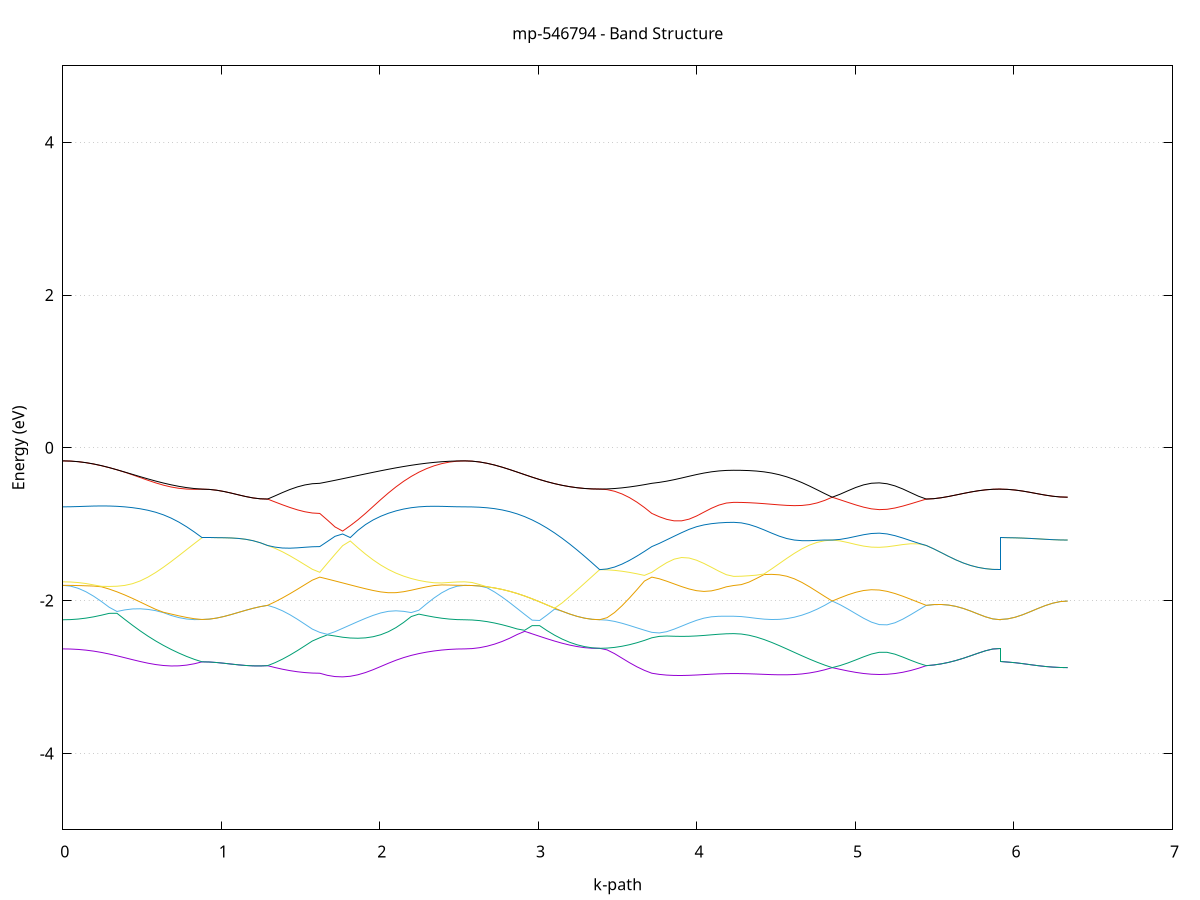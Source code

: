 set title 'mp-546794 - Band Structure'
set xlabel 'k-path'
set ylabel 'Energy (eV)'
set grid y
set yrange [-5:5]
set terminal png size 800,600
set output 'mp-546794_bands_gnuplot.png'
plot '-' using 1:2 with lines notitle, '-' using 1:2 with lines notitle, '-' using 1:2 with lines notitle, '-' using 1:2 with lines notitle, '-' using 1:2 with lines notitle, '-' using 1:2 with lines notitle, '-' using 1:2 with lines notitle, '-' using 1:2 with lines notitle, '-' using 1:2 with lines notitle, '-' using 1:2 with lines notitle, '-' using 1:2 with lines notitle, '-' using 1:2 with lines notitle, '-' using 1:2 with lines notitle, '-' using 1:2 with lines notitle, '-' using 1:2 with lines notitle, '-' using 1:2 with lines notitle, '-' using 1:2 with lines notitle, '-' using 1:2 with lines notitle, '-' using 1:2 with lines notitle, '-' using 1:2 with lines notitle, '-' using 1:2 with lines notitle, '-' using 1:2 with lines notitle, '-' using 1:2 with lines notitle, '-' using 1:2 with lines notitle, '-' using 1:2 with lines notitle, '-' using 1:2 with lines notitle, '-' using 1:2 with lines notitle, '-' using 1:2 with lines notitle, '-' using 1:2 with lines notitle, '-' using 1:2 with lines notitle, '-' using 1:2 with lines notitle, '-' using 1:2 with lines notitle, '-' using 1:2 with lines notitle, '-' using 1:2 with lines notitle, '-' using 1:2 with lines notitle, '-' using 1:2 with lines notitle, '-' using 1:2 with lines notitle, '-' using 1:2 with lines notitle, '-' using 1:2 with lines notitle, '-' using 1:2 with lines notitle, '-' using 1:2 with lines notitle, '-' using 1:2 with lines notitle, '-' using 1:2 with lines notitle, '-' using 1:2 with lines notitle, '-' using 1:2 with lines notitle, '-' using 1:2 with lines notitle, '-' using 1:2 with lines notitle, '-' using 1:2 with lines notitle, '-' using 1:2 with lines notitle, '-' using 1:2 with lines notitle, '-' using 1:2 with lines notitle, '-' using 1:2 with lines notitle, '-' using 1:2 with lines notitle, '-' using 1:2 with lines notitle, '-' using 1:2 with lines notitle, '-' using 1:2 with lines notitle, '-' using 1:2 with lines notitle, '-' using 1:2 with lines notitle, '-' using 1:2 with lines notitle, '-' using 1:2 with lines notitle, '-' using 1:2 with lines notitle, '-' using 1:2 with lines notitle, '-' using 1:2 with lines notitle, '-' using 1:2 with lines notitle
0.000000 -19.277289
0.048816 -19.274189
0.097631 -19.265189
0.146447 -19.250289
0.195263 -19.229489
0.244079 -19.202789
0.292894 -19.170489
0.341710 -19.132489
0.390526 -19.089189
0.439341 -19.040589
0.488157 -18.986889
0.536973 -18.928389
0.585788 -18.865489
0.634604 -18.798189
0.683420 -18.726989
0.732236 -18.652189
0.781051 -18.574289
0.829867 -18.493489
0.878683 -18.410489
0.878683 -18.410489
0.924587 -18.410389
0.970491 -18.410089
1.016396 -18.409589
1.062300 -18.408889
1.108205 -18.407989
1.154109 -18.407089
1.200014 -18.405989
1.245918 -18.404889
1.291822 -18.403689
1.291822 -18.403689
1.338849 -18.442489
1.385876 -18.475889
1.432903 -18.503689
1.479930 -18.525589
1.526957 -18.541289
1.573984 -18.550789
1.621011 -18.553989
1.621011 -18.553989
1.669088 -18.598589
1.717164 -18.646689
1.765241 -18.697389
1.813318 -18.749989
1.861394 -18.803589
1.909471 -18.857189
1.957547 -18.910189
2.005624 -18.961789
2.053701 -19.011189
2.101777 -19.057889
2.149854 -19.101189
2.197931 -19.140589
2.246007 -19.175689
2.294084 -19.205989
2.342161 -19.231289
2.390237 -19.251189
2.438314 -19.265589
2.486391 -19.274289
2.534467 -19.277289
2.534467 -19.277289
2.581805 -19.274089
2.629143 -19.264989
2.676480 -19.249889
2.723818 -19.228989
2.771156 -19.201989
2.818493 -19.169489
2.865831 -19.131189
2.913169 -19.087389
2.960507 -19.038289
3.007844 -18.983989
3.055182 -18.924789
3.102520 -18.860789
3.149857 -18.792489
3.197195 -18.719989
3.244533 -18.643789
3.291870 -18.564189
3.339208 -18.481489
3.386546 -18.396489
3.386546 -18.396489
3.433573 -18.399889
3.480600 -18.410289
3.527627 -18.427189
3.574653 -18.450589
3.621680 -18.479789
3.668707 -18.514489
3.715734 -18.553989
3.715734 -18.553989
3.762696 -18.585789
3.809657 -18.626689
3.856619 -18.669389
3.903580 -18.710389
3.950542 -18.747689
3.997503 -18.780289
4.044465 -18.807689
4.091426 -18.829289
4.138388 -18.844889
4.185350 -18.854389
4.232311 -18.857489
4.232311 -18.857489
4.280105 -18.854389
4.327899 -18.845289
4.375693 -18.830089
4.423487 -18.808989
4.471281 -18.782189
4.519075 -18.750089
4.566869 -18.712889
4.614663 -18.670989
4.662457 -18.624889
4.710251 -18.575189
4.758045 -18.522289
4.805839 -18.467189
4.853634 -18.410289
4.853634 -18.410289
4.903088 -18.448489
4.952543 -18.480389
5.001998 -18.505489
5.051453 -18.523589
5.100908 -18.534289
5.150363 -18.537689
5.199818 -18.533589
5.249273 -18.521989
5.298728 -18.503089
5.348183 -18.476889
5.397638 -18.443689
5.447093 -18.403689
5.447093 -18.403689
5.493647 -18.402589
5.540201 -18.401389
5.586756 -18.400389
5.633310 -18.399389
5.679864 -18.398489
5.726419 -18.397789
5.772973 -18.397189
5.819527 -18.396789
5.866081 -18.396589
5.912636 -18.396489
5.912636 -18.410489
5.959973 -18.410489
6.007311 -18.410489
6.054649 -18.410489
6.101986 -18.410389
6.149324 -18.410389
6.196662 -18.410289
6.243999 -18.410289
6.291337 -18.410289
6.338675 -18.410289
e
0.000000 -17.287989
0.048816 -17.293089
0.097631 -17.308389
0.146447 -17.333489
0.195263 -17.368089
0.244079 -17.411389
0.292894 -17.462789
0.341710 -17.521489
0.390526 -17.586789
0.439341 -17.657689
0.488157 -17.733289
0.536973 -17.812789
0.585788 -17.895389
0.634604 -17.980089
0.683420 -18.066089
0.732236 -18.152889
0.781051 -18.239589
0.829867 -18.325689
0.878683 -18.410489
0.878683 -18.410489
0.924587 -18.410389
0.970491 -18.410089
1.016396 -18.409589
1.062300 -18.408889
1.108205 -18.407989
1.154109 -18.407089
1.200014 -18.405989
1.245918 -18.404889
1.291822 -18.403689
1.291822 -18.403689
1.338849 -18.362889
1.385876 -18.326989
1.432903 -18.296789
1.479930 -18.272689
1.526957 -18.255089
1.573984 -18.244489
1.621011 -18.240889
1.621011 -18.240889
1.669088 -18.194389
1.717164 -18.142789
1.765241 -18.086789
1.813318 -18.026989
1.861394 -17.963889
1.909471 -17.898589
1.957547 -17.831589
2.005624 -17.764089
2.053701 -17.697089
2.101777 -17.631489
2.149854 -17.568389
2.197931 -17.509089
2.246007 -17.454789
2.294084 -17.406489
2.342161 -17.365189
2.390237 -17.332089
2.438314 -17.307889
2.486391 -17.292989
2.534467 -17.287989
2.534467 -17.287989
2.581805 -17.288189
2.629143 -17.288789
2.676480 -17.289889
2.723818 -17.313289
2.771156 -17.358789
2.818493 -17.412989
2.865831 -17.474689
2.913169 -17.543089
2.960507 -17.617389
3.007844 -17.696289
3.055182 -17.779089
3.102520 -17.864889
3.149857 -17.952689
3.197195 -18.041789
3.244533 -18.131389
3.291870 -18.220789
3.339208 -18.309389
3.386546 -18.396489
3.386546 -18.396489
3.433573 -18.393189
3.480600 -18.383389
3.527627 -18.367089
3.574653 -18.344389
3.621680 -18.315689
3.668707 -18.280989
3.715734 -18.240889
3.715734 -18.240889
3.762696 -18.207489
3.809657 -18.163589
3.856619 -18.116989
3.903580 -18.071889
3.950542 -18.030389
3.997503 -17.993989
4.044465 -17.963489
4.091426 -17.939389
4.138388 -17.922089
4.185350 -17.911689
4.232311 -17.908189
4.232311 -17.908189
4.280105 -17.911989
4.327899 -17.923289
4.375693 -17.941889
4.423487 -17.967689
4.471281 -17.999989
4.519075 -18.038489
4.566869 -18.082289
4.614663 -18.130789
4.662457 -18.182989
4.710251 -18.237989
4.758045 -18.294789
4.805839 -18.352489
4.853634 -18.410289
4.853634 -18.410289
4.903088 -18.371489
4.952543 -18.338689
5.001998 -18.312289
5.051453 -18.292789
5.100908 -18.280589
5.150363 -18.275889
5.199818 -18.278889
5.249273 -18.289489
5.298728 -18.307589
5.348183 -18.332989
5.397638 -18.365189
5.447093 -18.403689
5.447093 -18.403689
5.493647 -18.402589
5.540201 -18.401389
5.586756 -18.400389
5.633310 -18.399389
5.679864 -18.398489
5.726419 -18.397789
5.772973 -18.397189
5.819527 -18.396789
5.866081 -18.396589
5.912636 -18.396489
5.912636 -18.410489
5.959973 -18.410489
6.007311 -18.410489
6.054649 -18.410489
6.101986 -18.410389
6.149324 -18.410389
6.196662 -18.410289
6.243999 -18.410289
6.291337 -18.410289
6.338675 -18.410289
e
0.000000 -17.287989
0.048816 -17.288189
0.097631 -17.288589
0.146447 -17.289389
0.195263 -17.290189
0.244079 -17.291289
0.292894 -17.292489
0.341710 -17.293689
0.390526 -17.294989
0.439341 -17.296189
0.488157 -17.297089
0.536973 -17.297789
0.585788 -17.298289
0.634604 -17.298389
0.683420 -17.298189
0.732236 -17.297389
0.781051 -17.296089
0.829867 -17.294289
0.878683 -17.291989
0.878683 -17.291989
0.924587 -17.292189
0.970491 -17.292789
1.016396 -17.293689
1.062300 -17.294989
1.108205 -17.296489
1.154109 -17.298289
1.200014 -17.300189
1.245918 -17.302189
1.291822 -17.304289
1.291822 -17.304289
1.338849 -17.306989
1.385876 -17.309389
1.432903 -17.311289
1.479930 -17.312889
1.526957 -17.313989
1.573984 -17.314689
1.621011 -17.314889
1.621011 -17.314889
1.669088 -17.313889
1.717164 -17.312589
1.765241 -17.311089
1.813318 -17.309389
1.861394 -17.307489
1.909471 -17.305489
1.957547 -17.303489
2.005624 -17.301489
2.053701 -17.299489
2.101777 -17.297589
2.149854 -17.295689
2.197931 -17.293989
2.246007 -17.292489
2.294084 -17.291089
2.342161 -17.290089
2.390237 -17.289189
2.438314 -17.288589
2.486391 -17.288089
2.534467 -17.287989
2.534467 -17.287989
2.581805 -17.288189
2.629143 -17.288789
2.676480 -17.289889
2.723818 -17.291289
2.771156 -17.293089
2.818493 -17.295289
2.865831 -17.297589
2.913169 -17.300089
2.960507 -17.302689
3.007844 -17.305289
3.055182 -17.307589
3.102520 -17.309789
3.149857 -17.311889
3.197195 -17.313689
3.244533 -17.315089
3.291870 -17.316189
3.339208 -17.316789
3.386546 -17.317089
3.386546 -17.317089
3.433573 -17.316989
3.480600 -17.316989
3.527627 -17.316889
3.574653 -17.316589
3.621680 -17.316189
3.668707 -17.315589
3.715734 -17.314889
3.715734 -17.314889
3.762696 -17.314189
3.809657 -17.313089
3.856619 -17.311589
3.903580 -17.309889
3.950542 -17.308189
3.997503 -17.306489
4.044465 -17.304989
4.091426 -17.303689
4.138388 -17.302789
4.185350 -17.302189
4.232311 -17.301989
4.232311 -17.301989
4.280105 -17.302189
4.327899 -17.302589
4.375693 -17.303189
4.423487 -17.303789
4.471281 -17.304189
4.519075 -17.304289
4.566869 -17.303989
4.614663 -17.303189
4.662457 -17.301889
4.710251 -17.300189
4.758045 -17.297989
4.805839 -17.295389
4.853634 -17.292589
4.853634 -17.292589
4.903088 -17.294689
4.952543 -17.296489
5.001998 -17.298089
5.051453 -17.299589
5.100908 -17.300789
5.150363 -17.301889
5.199818 -17.302689
5.249273 -17.303389
5.298728 -17.303789
5.348183 -17.304089
5.397638 -17.304289
5.447093 -17.304289
5.447093 -17.304289
5.493647 -17.306389
5.540201 -17.308389
5.586756 -17.310189
5.633310 -17.311889
5.679864 -17.313389
5.726419 -17.314689
5.772973 -17.315689
5.819527 -17.316489
5.866081 -17.316889
5.912636 -17.317089
5.912636 -17.291989
5.959973 -17.291989
6.007311 -17.291989
6.054649 -17.292189
6.101986 -17.292289
6.149324 -17.292389
6.196662 -17.292489
6.243999 -17.292589
6.291337 -17.292589
6.338675 -17.292589
e
0.000000 -17.228989
0.048816 -17.229289
0.097631 -17.230389
0.146447 -17.232189
0.195263 -17.234589
0.244079 -17.237589
0.292894 -17.241189
0.341710 -17.245189
0.390526 -17.249589
0.439341 -17.254189
0.488157 -17.258989
0.536973 -17.263889
0.585788 -17.268689
0.634604 -17.273389
0.683420 -17.277889
0.732236 -17.282089
0.781051 -17.285889
0.829867 -17.289189
0.878683 -17.291989
0.878683 -17.291989
0.924587 -17.292189
0.970491 -17.292789
1.016396 -17.293689
1.062300 -17.294989
1.108205 -17.296489
1.154109 -17.298289
1.200014 -17.300189
1.245918 -17.302189
1.291822 -17.304289
1.291822 -17.304289
1.338849 -17.304289
1.385876 -17.304089
1.432903 -17.303889
1.479930 -17.303689
1.526957 -17.303489
1.573984 -17.303389
1.621011 -17.303289
1.621011 -17.303289
1.669088 -17.299189
1.717164 -17.294789
1.765241 -17.289989
1.813318 -17.284889
1.861394 -17.279589
1.909471 -17.274189
1.957547 -17.268689
2.005624 -17.263389
2.053701 -17.258289
2.101777 -17.253289
2.149854 -17.248589
2.197931 -17.244189
2.246007 -17.240389
2.294084 -17.237089
2.342161 -17.234289
2.390237 -17.232089
2.438314 -17.230389
2.486391 -17.229289
2.534467 -17.228989
2.534467 -17.228989
2.581805 -17.234289
2.629143 -17.250489
2.676480 -17.276889
2.723818 -17.291289
2.771156 -17.293089
2.818493 -17.295289
2.865831 -17.297589
2.913169 -17.300089
2.960507 -17.302689
3.007844 -17.305289
3.055182 -17.307589
3.102520 -17.309789
3.149857 -17.311889
3.197195 -17.313689
3.244533 -17.315089
3.291870 -17.316189
3.339208 -17.316789
3.386546 -17.317089
3.386546 -17.317089
3.433573 -17.316789
3.480600 -17.315889
3.527627 -17.314389
3.574653 -17.312389
3.621680 -17.309889
3.668707 -17.306789
3.715734 -17.303289
3.715734 -17.303289
3.762696 -17.300889
3.809657 -17.297989
3.856619 -17.294389
3.903580 -17.290289
3.950542 -17.285689
3.997503 -17.280889
4.044465 -17.276089
4.091426 -17.271689
4.138388 -17.268189
4.185350 -17.265889
4.232311 -17.265089
4.232311 -17.265089
4.280105 -17.265189
4.327899 -17.265889
4.375693 -17.266889
4.423487 -17.268389
4.471281 -17.270189
4.519075 -17.272289
4.566869 -17.274789
4.614663 -17.277489
4.662457 -17.280389
4.710251 -17.283489
4.758045 -17.286489
4.805839 -17.289589
4.853634 -17.292589
4.853634 -17.292589
4.903088 -17.290489
4.952543 -17.288589
5.001998 -17.286989
5.051453 -17.286089
5.100908 -17.285889
5.150363 -17.286689
5.199818 -17.288389
5.249273 -17.290889
5.298728 -17.293889
5.348183 -17.297389
5.397638 -17.300889
5.447093 -17.304289
5.447093 -17.304289
5.493647 -17.306389
5.540201 -17.308389
5.586756 -17.310189
5.633310 -17.311889
5.679864 -17.313389
5.726419 -17.314689
5.772973 -17.315689
5.819527 -17.316489
5.866081 -17.316889
5.912636 -17.317089
5.912636 -17.291989
5.959973 -17.291989
6.007311 -17.291989
6.054649 -17.292189
6.101986 -17.292289
6.149324 -17.292389
6.196662 -17.292489
6.243999 -17.292589
6.291337 -17.292589
6.338675 -17.292589
e
0.000000 -9.461389
0.048816 -9.453089
0.097631 -9.428489
0.146447 -9.387889
0.195263 -9.331789
0.244079 -9.260689
0.292894 -9.175689
0.341710 -9.077489
0.390526 -8.967289
0.439341 -8.846089
0.488157 -8.715089
0.536973 -8.575489
0.585788 -8.428489
0.634604 -8.275289
0.683420 -8.117189
0.732236 -7.955389
0.781051 -7.791189
0.829867 -7.625789
0.878683 -7.460689
0.878683 -7.460689
0.924587 -7.459389
0.970491 -7.455389
1.016396 -7.448989
1.062300 -7.440389
1.108205 -7.429989
1.154109 -7.418189
1.200014 -7.405389
1.245918 -7.392189
1.291822 -7.379089
1.291822 -7.379089
1.338849 -7.456789
1.385876 -7.525489
1.432903 -7.583789
1.479930 -7.630389
1.526957 -7.664489
1.573984 -7.685189
1.621011 -7.692089
1.621011 -7.692089
1.669088 -7.797389
1.717164 -7.910189
1.765241 -8.028689
1.813318 -8.151489
1.861394 -8.276889
1.909471 -8.403389
1.957547 -8.529389
2.005624 -8.653389
2.053701 -8.773889
2.101777 -8.889289
2.149854 -8.998089
2.197931 -9.098689
2.246007 -9.189589
2.294084 -9.269389
2.342161 -9.336789
2.390237 -9.390489
2.438314 -9.429589
2.486391 -9.453389
2.534467 -9.461389
2.534467 -9.461389
2.581805 -9.452489
2.629143 -9.425889
2.676480 -9.382089
2.723818 -9.321489
2.771156 -9.244789
2.818493 -9.153089
2.865831 -9.047389
2.913169 -8.928589
2.960507 -8.798189
3.007844 -8.657289
3.055182 -8.506989
3.102520 -8.348889
3.149857 -8.184289
3.197195 -8.014289
3.244533 -7.840389
3.291870 -7.663989
3.339208 -7.486289
3.386546 -7.308889
3.386546 -7.308889
3.433573 -7.317589
3.480600 -7.343489
3.527627 -7.385789
3.574653 -7.443289
3.621680 -7.514589
3.668707 -7.598089
3.715734 -7.692089
3.715734 -7.692089
3.762696 -7.766489
3.809657 -7.863089
3.856619 -7.966289
3.903580 -8.067589
3.950542 -8.161989
3.997503 -8.246089
4.044465 -8.317589
4.091426 -8.374989
4.138388 -8.416789
4.185350 -8.442189
4.232311 -8.450689
4.232311 -8.450689
4.280105 -8.443289
4.327899 -8.421089
4.375693 -8.384589
4.423487 -8.334289
4.471281 -8.271089
4.519075 -8.196089
4.566869 -8.110389
4.614663 -8.015289
4.662457 -7.911989
4.710251 -7.801989
4.758045 -7.686589
4.805839 -7.567089
4.853634 -7.444789
4.853634 -7.444789
4.903088 -7.527989
4.952543 -7.598789
5.001998 -7.654989
5.051453 -7.695089
5.100908 -7.717889
5.150363 -7.722489
5.199818 -7.708589
5.249273 -7.676189
5.298728 -7.625889
5.348183 -7.558689
5.397638 -7.475789
5.447093 -7.379089
5.447093 -7.379089
5.493647 -7.366189
5.540201 -7.354289
5.586756 -7.343489
5.633310 -7.334089
5.679864 -7.326089
5.726419 -7.319789
5.772973 -7.314989
5.819527 -7.311589
5.866081 -7.309589
5.912636 -7.308889
5.912636 -7.460689
5.959973 -7.460189
6.007311 -7.458789
6.054649 -7.456789
6.101986 -7.454189
6.149324 -7.451389
6.196662 -7.448789
6.243999 -7.446689
6.291337 -7.445189
6.338675 -7.444789
e
0.000000 -5.687089
0.048816 -5.694689
0.097631 -5.716789
0.146447 -5.751589
0.195263 -5.797789
0.244079 -5.854789
0.292894 -5.922389
0.341710 -6.000589
0.390526 -6.089389
0.439341 -6.188689
0.488157 -6.298189
0.536973 -6.417589
0.585788 -6.546189
0.634604 -6.683389
0.683420 -6.828189
0.732236 -6.979589
0.781051 -7.136289
0.829867 -7.297089
0.878683 -7.460689
0.878683 -7.460689
0.924587 -7.459389
0.970491 -7.455389
1.016396 -7.448989
1.062300 -7.440389
1.108205 -7.429989
1.154109 -7.418189
1.200014 -7.405389
1.245918 -7.392189
1.291822 -7.379089
1.291822 -7.379089
1.338849 -7.282789
1.385876 -7.196289
1.432903 -7.121489
1.479930 -7.060389
1.526957 -7.014989
1.573984 -6.986989
1.621011 -6.977489
1.621011 -6.977489
1.669088 -6.885689
1.717164 -6.787789
1.765241 -6.685989
1.813318 -6.582489
1.861394 -6.479189
1.909471 -6.377989
1.957547 -6.280689
2.005624 -6.188689
2.053701 -6.103089
2.101777 -6.024689
2.149854 -5.954089
2.197931 -5.891589
2.246007 -5.837289
2.294084 -5.791389
2.342161 -5.753889
2.390237 -5.724689
2.438314 -5.703789
2.486391 -5.691289
2.534467 -5.687089
2.534467 -5.687089
2.581805 -5.683689
2.629143 -5.673389
2.676480 -5.656489
2.723818 -5.633289
2.771156 -5.604089
2.818493 -5.669689
2.865831 -5.749689
2.913169 -5.841989
2.960507 -5.946289
3.007844 -6.062389
3.055182 -6.189589
3.102520 -6.327189
3.149857 -6.474189
3.197195 -6.629489
3.244533 -6.791989
3.291870 -6.960389
3.339208 -7.133089
3.386546 -7.308889
3.386546 -7.308889
3.433573 -7.301489
3.480600 -7.279589
3.527627 -7.243489
3.574653 -7.193989
3.621680 -7.132289
3.668707 -7.059589
3.715734 -6.977489
3.715734 -6.977489
3.762696 -6.910289
3.809657 -6.820389
3.856619 -6.722589
3.903580 -6.624989
3.950542 -6.532189
3.997503 -6.447389
4.044465 -6.373289
4.091426 -6.312289
4.138388 -6.266789
4.185350 -6.238589
4.232311 -6.229089
4.232311 -6.229089
4.280105 -6.242689
4.327899 -6.281789
4.375693 -6.342389
4.423487 -6.419989
4.471281 -6.510489
4.519075 -6.610889
4.566869 -6.719089
4.614663 -6.833089
4.662457 -6.951489
4.710251 -7.073089
4.758045 -7.196589
4.805839 -7.320889
4.853634 -7.444789
4.853634 -7.444789
4.903088 -7.361089
4.952543 -7.288689
5.001998 -7.228889
5.051453 -7.182889
5.100908 -7.151989
5.150363 -7.136789
5.199818 -7.137789
5.249273 -7.155289
5.298728 -7.188889
5.348183 -7.238089
5.397638 -7.301889
5.447093 -7.379089
5.447093 -7.379089
5.493647 -7.366189
5.540201 -7.354289
5.586756 -7.343489
5.633310 -7.334089
5.679864 -7.326089
5.726419 -7.319789
5.772973 -7.314989
5.819527 -7.311589
5.866081 -7.309589
5.912636 -7.308889
5.912636 -7.460689
5.959973 -7.460189
6.007311 -7.458789
6.054649 -7.456789
6.101986 -7.454189
6.149324 -7.451389
6.196662 -7.448789
6.243999 -7.446689
6.291337 -7.445189
6.338675 -7.444789
e
0.000000 -5.687089
0.048816 -5.683389
0.097631 -5.672289
0.146447 -5.653989
0.195263 -5.628889
0.244079 -5.597289
0.292894 -5.559789
0.341710 -5.517289
0.390526 -5.470489
0.439341 -5.420489
0.488157 -5.368589
0.536973 -5.315989
0.585788 -5.264389
0.634604 -5.215089
0.683420 -5.169889
0.732236 -5.130289
0.781051 -5.097389
0.829867 -5.072489
0.878683 -5.056089
0.878683 -5.056089
0.924587 -5.057489
0.970491 -5.061689
1.016396 -5.068289
1.062300 -5.076889
1.108205 -5.086989
1.154109 -5.097789
1.200014 -5.108789
1.245918 -5.119189
1.291822 -5.128489
1.291822 -5.128489
1.338849 -5.153489
1.385876 -5.179389
1.432903 -5.204489
1.479930 -5.226789
1.526957 -5.244489
1.573984 -5.255889
1.621011 -5.259789
1.621011 -5.259789
1.669088 -5.291389
1.717164 -5.325289
1.765241 -5.360689
1.813318 -5.397089
1.861394 -5.433589
1.909471 -5.469589
1.957547 -5.504389
2.005624 -5.537289
2.053701 -5.567689
2.101777 -5.595189
2.149854 -5.619189
2.197931 -5.639489
2.246007 -5.655789
2.294084 -5.668289
2.342161 -5.676989
2.390237 -5.682489
2.438314 -5.685489
2.486391 -5.686789
2.534467 -5.687089
2.534467 -5.687089
2.581805 -5.683689
2.629143 -5.673389
2.676480 -5.656489
2.723818 -5.633289
2.771156 -5.604089
2.818493 -5.569689
2.865831 -5.530689
2.913169 -5.487989
2.960507 -5.442589
3.007844 -5.395789
3.055182 -5.348789
3.102520 -5.303089
3.149857 -5.260589
3.197195 -5.222589
3.244533 -5.190989
3.291870 -5.167189
3.339208 -5.152389
3.386546 -5.147389
3.386546 -5.147389
3.433573 -5.149789
3.480600 -5.157189
3.527627 -5.169389
3.574653 -5.186089
3.621680 -5.206989
3.668707 -5.231689
3.715734 -5.259789
3.715734 -5.259789
3.762696 -5.278689
3.809657 -5.301089
3.856619 -5.325389
3.903580 -5.349789
3.950542 -5.372789
3.997503 -5.392789
4.044465 -5.408389
4.091426 -5.418989
4.138388 -5.424589
4.185350 -5.426489
4.232311 -5.426789
4.232311 -5.426789
4.280105 -5.419089
4.327899 -5.397389
4.375693 -5.365889
4.423487 -5.328789
4.471281 -5.289789
4.519075 -5.251589
4.566869 -5.216189
4.614663 -5.184589
4.662457 -5.157989
4.710251 -5.136789
4.758045 -5.121389
4.805839 -5.111889
4.853634 -5.108189
4.853634 -5.108189
4.903088 -5.108789
4.952543 -5.110889
5.001998 -5.113889
5.051453 -5.116989
5.100908 -5.119789
5.150363 -5.121889
5.199818 -5.123089
5.249273 -5.123689
5.298728 -5.123889
5.348183 -5.124289
5.397638 -5.125489
5.447093 -5.128489
5.447093 -5.128489
5.493647 -5.136489
5.540201 -5.142589
5.586756 -5.146789
5.633310 -5.149189
5.679864 -5.150189
5.726419 -5.149989
5.772973 -5.149289
5.819527 -5.148389
5.866081 -5.147589
5.912636 -5.147389
5.912636 -5.056089
5.959973 -5.057689
6.007311 -5.062289
6.054649 -5.069289
6.101986 -5.077789
6.149324 -5.086789
6.196662 -5.095289
6.243999 -5.102189
6.291337 -5.106689
6.338675 -5.108189
e
0.000000 -5.449089
0.048816 -5.444489
0.097631 -5.431389
0.146447 -5.411889
0.195263 -5.387389
0.244079 -5.359189
0.292894 -5.328089
0.341710 -5.294689
0.390526 -5.259789
0.439341 -5.224389
0.488157 -5.189189
0.536973 -5.155489
0.585788 -5.124389
0.634604 -5.096989
0.683420 -5.074689
0.732236 -5.058489
0.781051 -5.049489
0.829867 -5.048489
0.878683 -5.056089
0.878683 -5.056089
0.924587 -5.057489
0.970491 -5.061689
1.016396 -5.068289
1.062300 -5.076889
1.108205 -5.086989
1.154109 -5.097789
1.200014 -5.108789
1.245918 -5.119189
1.291822 -5.128489
1.291822 -5.128489
1.338849 -5.117889
1.385876 -5.108889
1.432903 -5.101489
1.479930 -5.095789
1.526957 -5.091589
1.573984 -5.089089
1.621011 -5.088289
1.621011 -5.088289
1.669088 -5.080589
1.717164 -5.076289
1.765241 -5.076189
1.813318 -5.080789
1.861394 -5.090489
1.909471 -5.105389
1.957547 -5.125389
2.005624 -5.150189
2.053701 -5.179189
2.101777 -5.211489
2.149854 -5.246089
2.197931 -5.281989
2.246007 -5.317789
2.294084 -5.352089
2.342161 -5.383489
2.390237 -5.410489
2.438314 -5.431289
2.486391 -5.444589
2.534467 -5.449089
2.534467 -5.449089
2.581805 -5.455189
2.629143 -5.473489
2.676480 -5.503989
2.723818 -5.546789
2.771156 -5.601989
2.818493 -5.569689
2.865831 -5.530689
2.913169 -5.487989
2.960507 -5.442589
3.007844 -5.395789
3.055182 -5.348789
3.102520 -5.303089
3.149857 -5.260589
3.197195 -5.222589
3.244533 -5.190989
3.291870 -5.167189
3.339208 -5.152389
3.386546 -5.147389
3.386546 -5.147389
3.433573 -5.145489
3.480600 -5.139989
3.527627 -5.131489
3.574653 -5.120989
3.621680 -5.109589
3.668707 -5.098289
3.715734 -5.088289
3.715734 -5.088289
3.762696 -5.086689
3.809657 -5.091889
3.856619 -5.103389
3.903580 -5.120489
3.950542 -5.142289
3.997503 -5.167489
4.044465 -5.194489
4.091426 -5.221189
4.138388 -5.244589
4.185350 -5.261089
4.232311 -5.267089
4.232311 -5.267089
4.280105 -5.264889
4.327899 -5.258489
4.375693 -5.248189
4.423487 -5.234389
4.471281 -5.217889
4.519075 -5.199489
4.566869 -5.180289
4.614663 -5.161389
4.662457 -5.143789
4.710251 -5.128789
4.758045 -5.117289
4.805839 -5.110189
4.853634 -5.108189
4.853634 -5.108189
4.903088 -5.108689
4.952543 -5.108889
5.001998 -5.108789
5.051453 -5.108489
5.100908 -5.108189
5.150363 -5.108089
5.199818 -5.108389
5.249273 -5.109489
5.298728 -5.111689
5.348183 -5.115389
5.397638 -5.120889
5.447093 -5.128489
5.447093 -5.128489
5.493647 -5.136489
5.540201 -5.142589
5.586756 -5.146789
5.633310 -5.149189
5.679864 -5.150189
5.726419 -5.149989
5.772973 -5.149289
5.819527 -5.148389
5.866081 -5.147589
5.912636 -5.147389
5.912636 -5.056089
5.959973 -5.057689
6.007311 -5.062289
6.054649 -5.069289
6.101986 -5.077789
6.149324 -5.086789
6.196662 -5.095289
6.243999 -5.102189
6.291337 -5.106689
6.338675 -5.108189
e
0.000000 -2.632189
0.048816 -2.633889
0.097631 -2.639189
0.146447 -2.648389
0.195263 -2.661489
0.244079 -2.678589
0.292894 -2.699089
0.341710 -2.722389
0.390526 -2.747389
0.439341 -2.772789
0.488157 -2.797189
0.536973 -2.819089
0.585788 -2.837089
0.634604 -2.849589
0.683420 -2.855589
0.732236 -2.854089
0.781051 -2.844489
0.829867 -2.826789
0.878683 -2.801389
0.878683 -2.801389
0.924587 -2.803789
0.970491 -2.810489
1.016396 -2.820089
1.062300 -2.830789
1.108205 -2.840989
1.154109 -2.849189
1.200014 -2.854189
1.245918 -2.855189
1.291822 -2.851589
1.291822 -2.851589
1.338849 -2.876389
1.385876 -2.898189
1.432903 -2.916689
1.479930 -2.931389
1.526957 -2.941989
1.573984 -2.948489
1.621011 -2.950689
1.621011 -2.950689
1.669088 -2.978289
1.717164 -2.994389
1.765241 -2.998389
1.813318 -2.990489
1.861394 -2.971089
1.909471 -2.941689
1.957547 -2.904489
2.005624 -2.862689
2.053701 -2.820189
2.101777 -2.780589
2.149854 -2.746189
2.197931 -2.717289
2.246007 -2.693689
2.294084 -2.674489
2.342161 -2.659089
2.390237 -2.647289
2.438314 -2.638889
2.486391 -2.633789
2.534467 -2.632189
2.534467 -2.632189
2.581805 -2.628189
2.629143 -2.616389
2.676480 -2.596789
2.723818 -2.569589
2.771156 -2.534889
2.818493 -2.493089
2.865831 -2.444289
2.913169 -2.402289
2.960507 -2.434789
3.007844 -2.467489
3.055182 -2.499589
3.102520 -2.529989
3.149857 -2.557789
3.197195 -2.581989
3.244533 -2.601589
3.291870 -2.615889
3.339208 -2.623789
3.386546 -2.624689
3.386546 -2.624689
3.433573 -2.645189
3.480600 -2.694289
3.527627 -2.753389
3.574653 -2.812489
3.621680 -2.866589
3.668707 -2.913189
3.715734 -2.950689
3.715734 -2.950689
3.762696 -2.965789
3.809657 -2.975189
3.856619 -2.979789
3.903580 -2.980389
3.950542 -2.978089
3.997503 -2.973889
4.044465 -2.968589
4.091426 -2.963389
4.138388 -2.958989
4.185350 -2.955989
4.232311 -2.954989
4.232311 -2.954989
4.280105 -2.955789
4.327899 -2.957989
4.375693 -2.961389
4.423487 -2.965289
4.471281 -2.968889
4.519075 -2.971189
4.566869 -2.971089
4.614663 -2.967689
4.662457 -2.959989
4.710251 -2.947289
4.758045 -2.929289
4.805839 -2.905889
4.853634 -2.877289
4.853634 -2.877289
4.903088 -2.899689
4.952543 -2.920989
5.001998 -2.939589
5.051453 -2.954189
5.100908 -2.963689
5.150363 -2.967289
5.199818 -2.964389
5.249273 -2.954689
5.298728 -2.938189
5.348183 -2.915189
5.397638 -2.886089
5.447093 -2.851589
5.447093 -2.851589
5.493647 -2.842789
5.540201 -2.828589
5.586756 -2.809089
5.633310 -2.784489
5.679864 -2.755289
5.726419 -2.722689
5.772973 -2.688889
5.819527 -2.657289
5.866081 -2.633689
5.912636 -2.624689
5.912636 -2.801389
5.959973 -2.804489
6.007311 -2.812989
6.054649 -2.824989
6.101986 -2.838289
6.149324 -2.851089
6.196662 -2.862089
6.243999 -2.870389
6.291337 -2.875589
6.338675 -2.877289
e
0.000000 -2.250889
0.048816 -2.248589
0.097631 -2.241389
0.146447 -2.229189
0.195263 -2.212189
0.244079 -2.190889
0.292894 -2.166689
0.341710 -2.166089
0.390526 -2.245289
0.439341 -2.322489
0.488157 -2.396089
0.536973 -2.464789
0.585788 -2.528089
0.634604 -2.585989
0.683420 -2.638889
0.732236 -2.687089
0.781051 -2.730689
0.829867 -2.768989
0.878683 -2.801389
0.878683 -2.801389
0.924587 -2.803789
0.970491 -2.810489
1.016396 -2.820089
1.062300 -2.830789
1.108205 -2.840989
1.154109 -2.849189
1.200014 -2.854189
1.245918 -2.855189
1.291822 -2.851589
1.291822 -2.851589
1.338849 -2.812689
1.385876 -2.766189
1.432903 -2.713089
1.479930 -2.654589
1.526957 -2.592289
1.573984 -2.529089
1.621011 -2.486789
1.621011 -2.486789
1.669088 -2.448089
1.717164 -2.463189
1.765241 -2.479489
1.813318 -2.489589
1.861394 -2.492689
1.909471 -2.487689
1.957547 -2.472989
2.005624 -2.446789
2.053701 -2.407189
2.101777 -2.353289
2.149854 -2.286089
2.197931 -2.208789
2.246007 -2.176889
2.294084 -2.197189
2.342161 -2.215589
2.390237 -2.230689
2.438314 -2.241789
2.486391 -2.248589
2.534467 -2.250889
2.534467 -2.250889
2.581805 -2.253689
2.629143 -2.261789
2.676480 -2.275189
2.723818 -2.293389
2.771156 -2.315889
2.818493 -2.341989
2.865831 -2.371089
2.913169 -2.388889
2.960507 -2.327389
3.007844 -2.327689
3.055182 -2.393789
3.102520 -2.452789
3.149857 -2.503489
3.197195 -2.545589
3.244533 -2.578589
3.291870 -2.602589
3.339208 -2.617789
3.386546 -2.624689
3.386546 -2.624689
3.433573 -2.621589
3.480600 -2.612589
3.527627 -2.597589
3.574653 -2.577189
3.621680 -2.551489
3.668707 -2.521189
3.715734 -2.486789
3.715734 -2.486789
3.762696 -2.468289
3.809657 -2.463689
3.856619 -2.466689
3.903580 -2.468389
3.950542 -2.466989
3.997503 -2.462589
4.044465 -2.455989
4.091426 -2.447989
4.138388 -2.440189
4.185350 -2.434389
4.232311 -2.432189
4.232311 -2.432189
4.280105 -2.437489
4.327899 -2.452989
4.375693 -2.477489
4.423487 -2.509489
4.471281 -2.547089
4.519075 -2.588689
4.566869 -2.632689
4.614663 -2.677689
4.662457 -2.722289
4.710251 -2.765589
4.758045 -2.806389
4.805839 -2.843889
4.853634 -2.877289
4.853634 -2.877289
4.903088 -2.850489
4.952543 -2.816089
5.001998 -2.776689
5.051453 -2.735889
5.100908 -2.699389
5.150363 -2.676489
5.199818 -2.677089
5.249273 -2.701289
5.298728 -2.739089
5.348183 -2.780689
5.397638 -2.819489
5.447093 -2.851589
5.447093 -2.851589
5.493647 -2.842789
5.540201 -2.828589
5.586756 -2.809089
5.633310 -2.784489
5.679864 -2.755289
5.726419 -2.722689
5.772973 -2.688889
5.819527 -2.657289
5.866081 -2.633689
5.912636 -2.624689
5.912636 -2.801389
5.959973 -2.804489
6.007311 -2.812989
6.054649 -2.824989
6.101986 -2.838289
6.149324 -2.851089
6.196662 -2.862089
6.243999 -2.870389
6.291337 -2.875589
6.338675 -2.877289
e
0.000000 -1.800389
0.048816 -1.810289
0.097631 -1.839189
0.146447 -1.884489
0.195263 -1.943289
0.244079 -2.012089
0.292894 -2.087389
0.341710 -2.142389
0.390526 -2.121789
0.439341 -2.109189
0.488157 -2.107089
0.536973 -2.115289
0.585788 -2.131289
0.634604 -2.157389
0.683420 -2.194289
0.732236 -2.222589
0.781051 -2.240889
0.829867 -2.248889
0.878683 -2.247189
0.878683 -2.247189
0.924587 -2.242389
0.970491 -2.228789
1.016396 -2.207989
1.062300 -2.182389
1.108205 -2.154489
1.154109 -2.126689
1.200014 -2.100889
1.245918 -2.078889
1.291822 -2.062289
1.291822 -2.062289
1.338849 -2.092289
1.385876 -2.133589
1.432903 -2.184989
1.479930 -2.244189
1.526957 -2.308189
1.573984 -2.372889
1.621011 -2.415689
1.621011 -2.415689
1.669088 -2.441689
1.717164 -2.406589
1.765241 -2.363089
1.813318 -2.318689
1.861394 -2.274489
1.909471 -2.232089
1.957547 -2.193389
2.005624 -2.161389
2.053701 -2.140289
2.101777 -2.133589
2.149854 -2.140589
2.197931 -2.156789
2.246007 -2.126089
2.294084 -2.043089
2.342161 -1.965289
2.390237 -1.897689
2.438314 -1.845189
2.486391 -1.811789
2.534467 -1.800389
2.534467 -1.800389
2.581805 -1.802389
2.629143 -1.808689
2.676480 -1.831889
2.723818 -1.887389
2.771156 -1.953089
2.818493 -2.025789
2.865831 -2.102389
2.913169 -2.179989
2.960507 -2.255789
3.007844 -2.260289
3.055182 -2.187989
3.102520 -2.111089
3.149857 -2.138889
3.197195 -2.175389
3.244533 -2.206389
3.291870 -2.229989
3.339208 -2.244789
3.386546 -2.249889
3.386546 -2.249889
3.433573 -2.255689
3.480600 -2.272189
3.527627 -2.296489
3.574653 -2.325489
3.621680 -2.356389
3.668707 -2.387089
3.715734 -2.415689
3.715734 -2.415689
3.762696 -2.423489
3.809657 -2.406789
3.856619 -2.373389
3.903580 -2.334489
3.950542 -2.294689
3.997503 -2.258289
4.044465 -2.229589
4.091426 -2.212089
4.138388 -2.205189
4.185350 -2.204489
4.232311 -2.204889
4.232311 -2.204889
4.280105 -2.209089
4.327899 -2.219689
4.375693 -2.232289
4.423487 -2.242589
4.471281 -2.247589
4.519075 -2.245689
4.566869 -2.235789
4.614663 -2.217389
4.662457 -2.190589
4.710251 -2.155489
4.758045 -2.112389
4.805839 -2.062189
4.853634 -2.005689
4.853634 -2.005689
4.903088 -2.053789
4.952543 -2.110489
5.001998 -2.171189
5.051453 -2.230789
5.100908 -2.281789
5.150363 -2.314189
5.199818 -2.317189
5.249273 -2.290189
5.298728 -2.242789
5.348183 -2.184989
5.397638 -2.123289
5.447093 -2.062289
5.447093 -2.062289
5.493647 -2.052389
5.540201 -2.050689
5.586756 -2.058189
5.633310 -2.075389
5.679864 -2.102089
5.726419 -2.136489
5.772973 -2.174889
5.819527 -2.211689
5.866081 -2.239389
5.912636 -2.249889
5.912636 -2.247189
5.959973 -2.239489
6.007311 -2.217789
6.054649 -2.185289
6.101986 -2.145989
6.149324 -2.104589
6.196662 -2.065789
6.243999 -2.033989
6.291337 -2.013089
6.338675 -2.005689
e
0.000000 -1.800389
0.048816 -1.800989
0.097631 -1.802989
0.146447 -1.806089
0.195263 -1.809689
0.244079 -1.819289
0.292894 -1.849289
0.341710 -1.884989
0.390526 -1.925689
0.439341 -1.970589
0.488157 -2.018289
0.536973 -2.066889
0.585788 -2.114089
0.634604 -2.152389
0.683420 -2.175889
0.732236 -2.199289
0.781051 -2.220389
0.829867 -2.237089
0.878683 -2.247189
0.878683 -2.247189
0.924587 -2.242389
0.970491 -2.228789
1.016396 -2.207989
1.062300 -2.182389
1.108205 -2.154489
1.154109 -2.126689
1.200014 -2.100889
1.245918 -2.078889
1.291822 -2.062289
1.291822 -2.062289
1.338849 -2.015989
1.385876 -1.964789
1.432903 -1.909689
1.479930 -1.851589
1.526957 -1.791589
1.573984 -1.732189
1.621011 -1.692589
1.621011 -1.692589
1.669088 -1.717189
1.717164 -1.742589
1.765241 -1.768389
1.813318 -1.794289
1.861394 -1.819989
1.909471 -1.844789
1.957547 -1.867589
2.005624 -1.886189
2.053701 -1.896789
2.101777 -1.895989
2.149854 -1.883689
2.197931 -1.864089
2.246007 -1.841689
2.294084 -1.820189
2.342161 -1.802589
2.390237 -1.794589
2.438314 -1.796389
2.486391 -1.799289
2.534467 -1.800389
2.534467 -1.800389
2.581805 -1.802389
2.629143 -1.808689
2.676480 -1.819289
2.723818 -1.834289
2.771156 -1.853889
2.818493 -1.877989
2.865831 -1.906689
2.913169 -1.939589
2.960507 -1.976289
3.007844 -2.015889
3.055182 -2.057289
3.102520 -2.098889
3.149857 -2.138889
3.197195 -2.175389
3.244533 -2.206389
3.291870 -2.229989
3.339208 -2.244789
3.386546 -2.249889
3.386546 -2.249889
3.433573 -2.223289
3.480600 -2.156089
3.527627 -2.066789
3.574653 -1.965489
3.621680 -1.857089
3.668707 -1.744489
3.715734 -1.692589
3.715734 -1.692589
3.762696 -1.714189
3.809657 -1.745889
3.856619 -1.781489
3.903580 -1.816589
3.950542 -1.847489
3.997503 -1.870089
4.044465 -1.879689
4.091426 -1.872689
4.138388 -1.849989
4.185350 -1.819689
4.232311 -1.802289
4.232311 -1.802289
4.280105 -1.790689
4.327899 -1.758389
4.375693 -1.710189
4.423487 -1.659389
4.471281 -1.656489
4.519075 -1.662289
4.566869 -1.680989
4.614663 -1.714689
4.662457 -1.762089
4.710251 -1.819289
4.758045 -1.881589
4.805839 -1.944789
4.853634 -2.005689
4.853634 -2.005689
4.903088 -1.963589
4.952543 -1.924289
5.001998 -1.891289
5.051453 -1.867989
5.100908 -1.857589
5.150363 -1.861489
5.199818 -1.878889
5.249273 -1.907089
5.298728 -1.942489
5.348183 -1.981789
5.397638 -2.022389
5.447093 -2.062289
5.447093 -2.062289
5.493647 -2.052389
5.540201 -2.050689
5.586756 -2.058189
5.633310 -2.075389
5.679864 -2.102089
5.726419 -2.136489
5.772973 -2.174889
5.819527 -2.211689
5.866081 -2.239389
5.912636 -2.249889
5.912636 -2.247189
5.959973 -2.239489
6.007311 -2.217789
6.054649 -2.185289
6.101986 -2.145989
6.149324 -2.104589
6.196662 -2.065789
6.243999 -2.033989
6.291337 -2.013089
6.338675 -2.005689
e
0.000000 -1.754089
0.048816 -1.756389
0.097631 -1.763789
0.146447 -1.776589
0.195263 -1.795089
0.244079 -1.813089
0.292894 -1.814589
0.341710 -1.811889
0.390526 -1.801289
0.439341 -1.778789
0.488157 -1.742489
0.536973 -1.692689
0.585788 -1.632189
0.634604 -1.563489
0.683420 -1.489389
0.732236 -1.411689
0.781051 -1.332289
0.829867 -1.253089
0.878683 -1.175689
0.878683 -1.175689
0.924587 -1.175689
0.970491 -1.175989
1.016396 -1.177089
1.062300 -1.179989
1.108205 -1.186089
1.154109 -1.197289
1.200014 -1.215689
1.245918 -1.242689
1.291822 -1.278489
1.291822 -1.278489
1.338849 -1.315789
1.385876 -1.361189
1.432903 -1.413589
1.479930 -1.470689
1.526957 -1.530389
1.573984 -1.589889
1.621011 -1.629489
1.621011 -1.629489
1.669088 -1.511289
1.717164 -1.394389
1.765241 -1.281089
1.813318 -1.219489
1.861394 -1.307989
1.909471 -1.391289
1.957547 -1.467189
2.005624 -1.534489
2.053701 -1.592189
2.101777 -1.640389
2.149854 -1.679589
2.197931 -1.710989
2.246007 -1.735589
2.294084 -1.754189
2.342161 -1.766489
2.390237 -1.768889
2.438314 -1.762289
2.486391 -1.756289
2.534467 -1.754089
2.534467 -1.754089
2.581805 -1.763089
2.629143 -1.789589
2.676480 -1.819289
2.723818 -1.834289
2.771156 -1.853889
2.818493 -1.877989
2.865831 -1.906589
2.913169 -1.939589
2.960507 -1.976289
3.007844 -2.015889
3.055182 -2.057289
3.102520 -2.098889
3.149857 -2.030289
3.197195 -1.946389
3.244533 -1.859989
3.291870 -1.771989
3.339208 -1.683189
3.386546 -1.594489
3.386546 -1.594489
3.433573 -1.596889
3.480600 -1.603989
3.527627 -1.615389
3.574653 -1.630589
3.621680 -1.648989
3.668707 -1.669889
3.715734 -1.629489
3.715734 -1.629489
3.762696 -1.563889
3.809657 -1.503289
3.856619 -1.457289
3.903580 -1.435889
3.950542 -1.442389
3.997503 -1.471089
4.044465 -1.513589
4.091426 -1.563189
4.138388 -1.614689
4.185350 -1.660689
4.232311 -1.682989
4.232311 -1.682989
4.280105 -1.680789
4.327899 -1.674789
4.375693 -1.666789
4.423487 -1.651189
4.471281 -1.585389
4.519075 -1.516289
4.566869 -1.447189
4.614663 -1.381289
4.662457 -1.322189
4.710251 -1.273389
4.758045 -1.237889
4.805839 -1.216489
4.853634 -1.207289
4.853634 -1.207289
4.903088 -1.218289
4.952543 -1.239989
5.001998 -1.264889
5.051453 -1.286489
5.100908 -1.299889
5.150363 -1.302689
5.199818 -1.295489
5.249273 -1.281589
5.298728 -1.266389
5.348183 -1.255789
5.397638 -1.257389
5.447093 -1.278489
5.447093 -1.278489
5.493647 -1.322389
5.540201 -1.370789
5.586756 -1.420089
5.633310 -1.466489
5.679864 -1.507089
5.726419 -1.540089
5.772973 -1.564789
5.819527 -1.581589
5.866081 -1.591289
5.912636 -1.594489
5.912636 -1.175689
5.959973 -1.176389
6.007311 -1.178289
6.054649 -1.181589
6.101986 -1.185989
6.149324 -1.191289
6.196662 -1.196989
6.243999 -1.202189
6.291337 -1.205889
6.338675 -1.207289
e
0.000000 -0.772589
0.048816 -0.771489
0.097631 -0.768689
0.146447 -0.765189
0.195263 -0.762189
0.244079 -0.760789
0.292894 -0.761789
0.341710 -0.765589
0.390526 -0.772689
0.439341 -0.783189
0.488157 -0.797789
0.536973 -0.817289
0.585788 -0.843289
0.634604 -0.877089
0.683420 -0.919989
0.732236 -0.972389
0.781051 -1.033489
0.829867 -1.101889
0.878683 -1.175689
0.878683 -1.175689
0.924587 -1.175689
0.970491 -1.175989
1.016396 -1.177089
1.062300 -1.179989
1.108205 -1.186089
1.154109 -1.197289
1.200014 -1.215689
1.245918 -1.242689
1.291822 -1.278489
1.291822 -1.278489
1.338849 -1.299689
1.385876 -1.311489
1.432903 -1.313689
1.479930 -1.309189
1.526957 -1.301789
1.573984 -1.295289
1.621011 -1.292789
1.621011 -1.292789
1.669088 -1.225989
1.717164 -1.158389
1.765241 -1.127889
1.813318 -1.174989
1.861394 -1.081389
1.909471 -1.004889
1.957547 -0.944289
2.005624 -0.895789
2.053701 -0.856689
2.101777 -0.825489
2.149854 -0.801389
2.197931 -0.783989
2.246007 -0.772689
2.294084 -0.766689
2.342161 -0.764989
2.390237 -0.766289
2.438314 -0.768989
2.486391 -0.771489
2.534467 -0.772589
2.534467 -0.772589
2.581805 -0.773789
2.629143 -0.777589
2.676480 -0.784889
2.723818 -0.796289
2.771156 -0.812889
2.818493 -0.835489
2.865831 -0.864589
2.913169 -0.900589
2.960507 -0.943789
3.007844 -0.993989
3.055182 -1.051089
3.102520 -1.114589
3.149857 -1.184089
3.197195 -1.258789
3.244533 -1.338089
3.291870 -1.420989
3.339208 -1.506789
3.386546 -1.594489
3.386546 -1.594489
3.433573 -1.585689
3.480600 -1.560689
3.527627 -1.522089
3.574653 -1.473289
3.621680 -1.417289
3.668707 -1.356489
3.715734 -1.292789
3.715734 -1.292789
3.762696 -1.250989
3.809657 -1.204189
3.856619 -1.157089
3.903580 -1.110689
3.950542 -1.067389
3.997503 -1.032989
4.044465 -1.008989
4.091426 -0.993089
4.138388 -0.982889
4.185350 -0.977189
4.232311 -0.975289
4.232311 -0.975289
4.280105 -0.982389
4.327899 -1.002989
4.375693 -1.034789
4.423487 -1.074089
4.471281 -1.116389
4.519075 -1.156089
4.566869 -1.187489
4.614663 -1.207289
4.662457 -1.215589
4.710251 -1.215389
4.758045 -1.210989
4.805839 -1.206889
4.853634 -1.207289
4.853634 -1.207289
4.903088 -1.198689
4.952543 -1.181289
5.001998 -1.159289
5.051453 -1.137489
5.100908 -1.121689
5.150363 -1.117189
5.199818 -1.127189
5.249273 -1.149889
5.298728 -1.180689
5.348183 -1.214889
5.397638 -1.248589
5.447093 -1.278489
5.447093 -1.278489
5.493647 -1.322289
5.540201 -1.370789
5.586756 -1.420089
5.633310 -1.466489
5.679864 -1.507089
5.726419 -1.540089
5.772973 -1.564789
5.819527 -1.581589
5.866081 -1.591289
5.912636 -1.594489
5.912636 -1.175689
5.959973 -1.176389
6.007311 -1.178289
6.054649 -1.181589
6.101986 -1.185989
6.149324 -1.191289
6.196662 -1.196989
6.243999 -1.202189
6.291337 -1.205889
6.338675 -1.207289
e
0.000000 -0.170789
0.048816 -0.173589
0.097631 -0.181689
0.146447 -0.194789
0.195263 -0.212589
0.244079 -0.234489
0.292894 -0.259689
0.341710 -0.287389
0.390526 -0.319189
0.439341 -0.353389
0.488157 -0.389089
0.536973 -0.424789
0.585788 -0.458689
0.634604 -0.488689
0.683420 -0.512789
0.732236 -0.529889
0.781051 -0.539889
0.829867 -0.543289
0.878683 -0.540789
0.878683 -0.540789
0.924587 -0.544389
0.970491 -0.554989
1.016396 -0.571589
1.062300 -0.592589
1.108205 -0.615589
1.154109 -0.637689
1.200014 -0.655889
1.245918 -0.667389
1.291822 -0.670689
1.291822 -0.670689
1.338849 -0.708789
1.385876 -0.745989
1.432903 -0.780889
1.479930 -0.811989
1.526957 -0.836889
1.573984 -0.853189
1.621011 -0.858989
1.621011 -0.858989
1.669088 -0.945189
1.717164 -1.035589
1.765241 -1.089889
1.813318 -1.019089
1.861394 -0.942689
1.909471 -0.858089
1.957547 -0.767989
2.005624 -0.677689
2.053701 -0.591289
2.101777 -0.511089
2.149854 -0.438489
2.197931 -0.374389
2.246007 -0.319089
2.294084 -0.272889
2.342161 -0.235589
2.390237 -0.206889
2.438314 -0.186789
2.486391 -0.174789
2.534467 -0.170789
2.534467 -0.170789
2.581805 -0.174489
2.629143 -0.185189
2.676480 -0.202489
2.723818 -0.225389
2.771156 -0.253089
2.818493 -0.284089
2.865831 -0.317089
2.913169 -0.350789
2.960507 -0.383789
3.007844 -0.415089
3.055182 -0.443689
3.102520 -0.469089
3.149857 -0.490789
3.197195 -0.508589
3.244533 -0.522389
3.291870 -0.532189
3.339208 -0.537989
3.386546 -0.539989
3.386546 -0.539989
3.433573 -0.547189
3.480600 -0.568589
3.527627 -0.603789
3.574653 -0.651789
3.621680 -0.711289
3.668707 -0.780989
3.715734 -0.858989
3.715734 -0.858989
3.762696 -0.902089
3.809657 -0.936389
3.856619 -0.956089
3.903580 -0.955789
3.950542 -0.933689
3.997503 -0.892689
4.044465 -0.841689
4.091426 -0.791389
4.138388 -0.749989
4.185350 -0.723089
4.232311 -0.713689
4.232311 -0.713689
4.280105 -0.714889
4.327899 -0.718289
4.375693 -0.723789
4.423487 -0.730789
4.471281 -0.738889
4.519075 -0.746889
4.566869 -0.753489
4.614663 -0.756789
4.662457 -0.754389
4.710251 -0.743289
4.758045 -0.721389
4.805839 -0.688489
4.853634 -0.646389
4.853634 -0.646389
4.903088 -0.679889
4.952543 -0.713989
5.001998 -0.747189
5.051453 -0.776789
5.100908 -0.798889
5.150363 -0.808989
5.199818 -0.804689
5.249273 -0.787789
5.298728 -0.762689
5.348183 -0.733089
5.397638 -0.701889
5.447093 -0.670689
5.447093 -0.670689
5.493647 -0.665689
5.540201 -0.653789
5.586756 -0.637089
5.633310 -0.617589
5.679864 -0.597589
5.726419 -0.578789
5.772973 -0.562689
5.819527 -0.550289
5.866081 -0.542589
5.912636 -0.539989
5.912636 -0.540789
5.959973 -0.543789
6.007311 -0.552489
6.054649 -0.565989
6.101986 -0.582889
6.149324 -0.601189
6.196662 -0.618789
6.243999 -0.633389
6.291337 -0.643089
6.338675 -0.646389
e
0.000000 -0.170789
0.048816 -0.173489
0.097631 -0.181289
0.146447 -0.194089
0.195263 -0.211489
0.244079 -0.233089
0.292894 -0.258489
0.341710 -0.287289
0.390526 -0.316789
0.439341 -0.347089
0.488157 -0.377389
0.536973 -0.406889
0.585788 -0.434989
0.634604 -0.460889
0.683420 -0.484189
0.732236 -0.504289
0.781051 -0.520689
0.829867 -0.532989
0.878683 -0.540789
0.878683 -0.540789
0.924587 -0.544389
0.970491 -0.554989
1.016396 -0.571589
1.062300 -0.592589
1.108205 -0.615589
1.154109 -0.637689
1.200014 -0.655889
1.245918 -0.667389
1.291822 -0.670689
1.291822 -0.670689
1.338849 -0.628789
1.385876 -0.585489
1.432903 -0.545389
1.479930 -0.511489
1.526957 -0.485889
1.573984 -0.469989
1.621011 -0.464589
1.621011 -0.464589
1.669088 -0.445289
1.717164 -0.425189
1.765241 -0.404489
1.813318 -0.383489
1.861394 -0.362289
1.909471 -0.341289
1.957547 -0.320589
2.005624 -0.300289
2.053701 -0.280789
2.101777 -0.262089
2.149854 -0.244589
2.197931 -0.228489
2.246007 -0.213989
2.294084 -0.201289
2.342161 -0.190589
2.390237 -0.181989
2.438314 -0.175889
2.486391 -0.172089
2.534467 -0.170789
2.534467 -0.170789
2.581805 -0.174489
2.629143 -0.185189
2.676480 -0.202389
2.723818 -0.225389
2.771156 -0.253089
2.818493 -0.284089
2.865831 -0.317089
2.913169 -0.350789
2.960507 -0.383789
3.007844 -0.415089
3.055182 -0.443689
3.102520 -0.469089
3.149857 -0.490789
3.197195 -0.508589
3.244533 -0.522389
3.291870 -0.532189
3.339208 -0.537989
3.386546 -0.539989
3.386546 -0.539989
3.433573 -0.538089
3.480600 -0.532789
3.527627 -0.524089
3.574653 -0.512389
3.621680 -0.498389
3.668707 -0.482289
3.715734 -0.464589
3.715734 -0.464589
3.762696 -0.452289
3.809657 -0.436289
3.856619 -0.416889
3.903580 -0.394989
3.950542 -0.372189
3.997503 -0.349989
4.044465 -0.330189
4.091426 -0.314189
4.138388 -0.302689
4.185350 -0.295889
4.232311 -0.293689
4.232311 -0.293689
4.280105 -0.294689
4.327899 -0.297789
4.375693 -0.304089
4.423487 -0.314489
4.471281 -0.330189
4.519075 -0.351889
4.566869 -0.379989
4.614663 -0.414589
4.662457 -0.454989
4.710251 -0.500389
4.758045 -0.549089
4.805839 -0.598789
4.853634 -0.646389
4.853634 -0.646389
4.903088 -0.607489
4.952543 -0.562289
5.001998 -0.519089
5.051453 -0.484789
5.100908 -0.463689
5.150363 -0.458689
5.199818 -0.470489
5.249273 -0.498189
5.298728 -0.538589
5.348183 -0.586289
5.397638 -0.633389
5.447093 -0.670689
5.447093 -0.670689
5.493647 -0.665689
5.540201 -0.653789
5.586756 -0.637089
5.633310 -0.617589
5.679864 -0.597589
5.726419 -0.578789
5.772973 -0.562689
5.819527 -0.550289
5.866081 -0.542589
5.912636 -0.539989
5.912636 -0.540789
5.959973 -0.543789
6.007311 -0.552489
6.054649 -0.565989
6.101986 -0.582889
6.149324 -0.601189
6.196662 -0.618789
6.243999 -0.633389
6.291337 -0.643089
6.338675 -0.646389
e
0.000000 5.518811
0.048816 5.535311
0.097631 5.584111
0.146447 5.664211
0.195263 5.773911
0.244079 5.910811
0.292894 6.072211
0.341710 6.255211
0.390526 6.456511
0.439341 6.672911
0.488157 6.900911
0.536973 7.136911
0.585788 7.376911
0.634604 7.616911
0.683420 7.852311
0.732236 8.078611
0.781051 8.291011
0.829867 8.485011
0.878683 8.656611
0.878683 8.656611
0.924587 8.662811
0.970491 8.681411
1.016396 8.712111
1.062300 8.754711
1.108205 8.808711
1.154109 8.873411
1.200014 8.947811
1.245918 9.029211
1.291822 9.098611
1.291822 9.098611
1.338849 9.002211
1.385876 8.902911
1.432903 8.817511
1.479930 8.749711
1.526957 8.700711
1.573984 8.671211
1.621011 8.661411
1.621011 8.661411
1.669088 8.601311
1.717164 8.437111
1.765241 8.223311
1.813318 7.993511
1.861394 7.758311
1.909471 7.522211
1.957547 7.288011
2.005624 7.057811
2.053701 6.833911
2.101777 6.618611
2.149854 6.414311
2.197931 6.223911
2.246007 6.050211
2.294084 5.896211
2.342161 5.765011
2.390237 5.659511
2.438314 5.582111
2.486391 5.534811
2.534467 5.518811
2.534467 5.518811
2.581805 5.534511
2.629143 5.581011
2.676480 5.657411
2.723818 5.761811
2.771156 5.892311
2.818493 6.046211
2.865831 6.220711
2.913169 6.413011
2.960507 6.619711
3.007844 6.837811
3.055182 7.063611
3.102520 7.293511
3.149857 7.523411
3.197195 7.748811
3.244533 7.964911
3.291870 8.166711
3.339208 8.349011
3.386546 8.507211
3.386546 8.507211
3.433573 8.512311
3.480600 8.527211
3.527627 8.551011
3.574653 8.582011
3.621680 8.617011
3.668707 8.649411
3.715734 8.661411
3.715734 8.661411
3.762696 8.609111
3.809657 8.504011
3.856619 8.378711
3.903580 8.248111
3.950542 8.120611
3.997503 8.002411
4.044465 7.898511
4.091426 7.813011
4.138388 7.749311
4.185350 7.710011
4.232311 7.696811
4.232311 7.696811
4.280105 7.708511
4.327899 7.743311
4.375693 7.800211
4.423487 7.877611
4.471281 7.973111
4.519075 8.084011
4.566869 8.206811
4.614663 8.337811
4.662457 8.473311
4.710251 8.609411
4.758045 8.743111
4.805839 8.871511
4.853634 8.991211
4.853634 8.991211
4.903088 8.910011
4.952543 8.838211
5.001998 8.782811
5.051453 8.746211
5.100908 8.729211
5.150363 8.732011
5.199818 8.753911
5.249273 8.794011
5.298728 8.851011
5.348183 8.923011
5.397638 9.007611
5.447093 9.098611
5.447093 9.098611
5.493647 9.045611
5.540201 8.945111
5.586756 8.848611
5.633310 8.761611
5.679864 8.685911
5.726419 8.622611
5.772973 8.572611
5.819527 8.536411
5.866081 8.514511
5.912636 8.507211
5.912636 8.656611
5.959973 8.661911
6.007311 8.677811
6.054649 8.704011
6.101986 8.740311
6.149324 8.786211
6.196662 8.840411
6.243999 8.900811
6.291337 8.960111
6.338675 8.991211
e
0.000000 8.523811
0.048816 8.533211
0.097631 8.560911
0.146447 8.606111
0.195263 8.667111
0.244079 8.741411
0.292894 8.825311
0.341710 8.914111
0.390526 9.000711
0.439341 9.076211
0.488157 9.131211
0.536973 9.159311
0.585788 9.160011
0.634604 9.135811
0.683420 9.088611
0.732236 9.018411
0.781051 8.923711
0.829867 8.803311
0.878683 8.656611
0.878683 8.656611
0.924587 8.662811
0.970491 8.681411
1.016396 8.712111
1.062300 8.754711
1.108205 8.808711
1.154109 8.873411
1.200014 8.947811
1.245918 9.029211
1.291822 9.098611
1.291822 9.098611
1.338849 9.125511
1.385876 9.087411
1.432903 9.048111
1.479930 9.014411
1.526957 8.989011
1.573984 8.973211
1.621011 8.967911
1.621011 8.967911
1.669088 8.955611
1.717164 8.930911
1.765241 8.945111
1.813318 8.964111
1.861394 8.979011
1.909471 8.989611
1.957547 8.999211
2.005624 9.011911
2.053701 9.031811
2.101777 9.061011
2.149854 9.058111
2.197931 8.946411
2.246007 8.839811
2.294084 8.746111
2.342161 8.667411
2.390237 8.605111
2.438314 8.560111
2.486391 8.532911
2.534467 8.523811
2.534467 8.523811
2.581805 8.528111
2.629143 8.540911
2.676480 8.561611
2.723818 8.589711
2.771156 8.624011
2.818493 8.663111
2.865831 8.705511
2.913169 8.748811
2.960507 8.790611
3.007844 8.827811
3.055182 8.856811
3.102520 8.873911
3.149857 8.874711
3.197195 8.855111
3.244533 8.810911
3.291870 8.739111
3.339208 8.637911
3.386546 8.507211
3.386546 8.507211
3.433573 8.517111
3.480600 8.546611
3.527627 8.595411
3.574653 8.662911
3.621680 8.748311
3.668707 8.850511
3.715734 8.967911
3.715734 8.967911
3.762696 8.987011
3.809657 8.917011
3.856619 8.854411
3.903580 8.797311
3.950542 8.745711
3.997503 8.700111
4.044465 8.661611
4.091426 8.630911
4.138388 8.608611
4.185350 8.595111
4.232311 8.590611
4.232311 8.590611
4.280105 8.595911
4.327899 8.611911
4.375693 8.638111
4.423487 8.673711
4.471281 8.717911
4.519075 8.769211
4.566869 8.826211
4.614663 8.886811
4.662457 8.948911
4.710251 9.009511
4.758045 9.063611
4.805839 9.081011
4.853634 8.991211
4.853634 8.991211
4.903088 9.025911
4.952543 9.010411
5.001998 8.987311
5.051453 8.968111
5.100908 8.956611
5.150363 8.954311
5.199818 8.961911
5.249273 8.979511
5.298728 9.006411
5.348183 9.041611
5.397638 9.081611
5.447093 9.098611
5.447093 9.098611
5.493647 9.045611
5.540201 8.945111
5.586756 8.848611
5.633310 8.761611
5.679864 8.685911
5.726419 8.622611
5.772973 8.572611
5.819527 8.536411
5.866081 8.514511
5.912636 8.507211
5.912636 8.656611
5.959973 8.661911
6.007311 8.677811
6.054649 8.704011
6.101986 8.740311
6.149324 8.786211
6.196662 8.840411
6.243999 8.900811
6.291337 8.960111
6.338675 8.991211
e
0.000000 9.893311
0.048816 9.786411
0.097631 9.662111
0.146447 9.547111
0.195263 9.444211
0.244079 9.355411
0.292894 9.282611
0.341710 9.227011
0.390526 9.189911
0.439341 9.172011
0.488157 9.173811
0.536973 9.195411
0.585788 9.236611
0.634604 9.296711
0.683420 9.374911
0.732236 9.469811
0.781051 9.579811
0.829867 9.702311
0.878683 9.833311
0.878683 9.833311
0.924587 9.827611
0.970491 9.808911
1.016396 9.772611
1.062300 9.713711
1.108205 9.631011
1.154109 9.529411
1.200014 9.417011
1.245918 9.302811
1.291822 9.210011
1.291822 9.210011
1.338849 9.163711
1.385876 9.136311
1.432903 9.115311
1.479930 9.098411
1.526957 9.085811
1.573984 9.078011
1.621011 9.075311
1.621011 9.075311
1.669088 9.101411
1.717164 9.245711
1.765241 9.396911
1.813318 9.549511
1.861394 9.665711
1.909471 9.610711
1.957547 9.533111
2.005624 9.432611
2.053701 9.316011
2.101777 9.193111
2.149854 9.115711
2.197931 9.167511
2.246007 9.239311
2.294084 9.325911
2.342161 9.426011
2.390237 9.537911
2.438314 9.659311
2.486391 9.786811
2.534467 9.893311
2.534467 9.893311
2.581805 9.897211
2.629143 9.908811
2.676480 9.928411
2.723818 9.956111
2.771156 9.967111
2.818493 9.973811
2.865831 9.981911
2.913169 9.991411
2.960507 10.001711
3.007844 10.012711
3.055182 10.023611
3.102520 10.034211
3.149857 10.043811
3.197195 10.052211
3.244533 10.059011
3.291870 10.064111
3.339208 10.067111
3.386546 10.068111
3.386546 10.068111
3.433573 10.033811
3.480600 9.939111
3.527627 9.800711
3.574653 9.633111
3.621680 9.447611
3.668707 9.255111
3.715734 9.075311
3.715734 9.075311
3.762696 9.063411
3.809657 9.155911
3.856619 9.226911
3.903580 9.272411
3.950542 9.298111
3.997503 9.311611
4.044465 9.318911
4.091426 9.323211
4.138388 9.326111
4.185350 9.327811
4.232311 9.328311
4.232311 9.328311
4.280105 9.325411
4.327899 9.317211
4.375693 9.305711
4.423487 9.293111
4.471281 9.281711
4.519075 9.272911
4.566869 9.267011
4.614663 9.263011
4.662457 9.258611
4.710251 9.250811
4.758045 9.236311
4.805839 9.164511
4.853634 9.182111
4.853634 9.182111
4.903088 9.169211
4.952543 9.168411
5.001998 9.174011
5.051453 9.184011
5.100908 9.196811
5.150363 9.210411
5.199818 9.222511
5.249273 9.230611
5.298728 9.232911
5.348183 9.228711
5.397638 9.219311
5.447093 9.210011
5.447093 9.210011
5.493647 9.251711
5.540201 9.354611
5.586756 9.467211
5.633310 9.583411
5.679864 9.699311
5.726419 9.810511
5.772973 9.911211
5.819527 9.993611
5.866081 10.048611
5.912636 10.068111
5.912636 9.833311
5.959973 9.815011
6.007311 9.763511
6.054649 9.687211
6.101986 9.595611
6.149324 9.496611
6.196662 9.396611
6.243999 9.301511
6.291337 9.220611
6.338675 9.182111
e
0.000000 9.953811
0.048816 9.949711
0.097631 9.937711
0.146447 9.918611
0.195263 9.894311
0.244079 9.867011
0.292894 9.839911
0.341710 9.817411
0.390526 9.805311
0.439341 9.810411
0.488157 9.839211
0.536973 9.893511
0.585788 9.967211
0.634604 10.048111
0.683420 10.116811
0.732236 10.138311
0.781051 10.079711
0.829867 9.965111
0.878683 9.833311
0.878683 9.833311
0.924587 9.827611
0.970491 9.808911
1.016396 9.772611
1.062300 9.713711
1.108205 9.631011
1.154109 9.529411
1.200014 9.417011
1.245918 9.302811
1.291822 9.210011
1.291822 9.210011
1.338849 9.302011
1.385876 9.448411
1.432903 9.582811
1.479930 9.697111
1.526957 9.785411
1.573984 9.841811
1.621011 9.861311
1.621011 9.861311
1.669088 9.816911
1.717164 9.776211
1.765241 9.740011
1.813318 9.705511
1.861394 9.695411
1.909471 9.821211
1.957547 9.909711
2.005624 9.955311
2.053701 9.972411
2.101777 9.976211
2.149854 9.974411
2.197931 9.970611
2.246007 9.966311
2.294084 9.962411
2.342161 9.959211
2.390237 9.956811
2.438314 9.955111
2.486391 9.954111
2.534467 9.953811
2.534467 9.953811
2.581805 9.954311
2.629143 9.955711
2.676480 9.958211
2.723818 9.961911
2.771156 9.967111
2.818493 9.973811
2.865831 9.981911
2.913169 9.991411
2.960507 10.001711
3.007844 10.012711
3.055182 10.023611
3.102520 10.034211
3.149857 10.043811
3.197195 10.052211
3.244533 10.059011
3.291870 10.064111
3.339208 10.067111
3.386546 10.068111
3.386546 10.068111
3.433573 10.062911
3.480600 10.047311
3.527627 10.022311
3.574653 9.989111
3.621680 9.949711
3.668707 9.906211
3.715734 9.861311
3.715734 9.861311
3.762696 9.840411
3.809657 9.830111
3.856619 9.830411
3.903580 9.836911
3.950542 9.842711
3.997503 9.843611
4.044465 9.839311
4.091426 9.832211
4.138388 9.825111
4.185350 9.820011
4.232311 9.818211
4.232311 9.818211
4.280105 9.813711
4.327899 9.800111
4.375693 9.777011
4.423487 9.744211
4.471281 9.701311
4.519075 9.647911
4.566869 9.584211
4.614663 9.510311
4.662457 9.427011
4.710251 9.335311
4.758045 9.238511
4.805839 9.213111
4.853634 9.182211
4.853634 9.182211
4.903088 9.241511
4.952543 9.329511
5.001998 9.405011
5.051453 9.460511
5.100908 9.498011
5.150363 9.520811
5.199818 9.530411
5.249273 9.523911
5.298728 9.493411
5.348183 9.428311
5.397638 9.324111
5.447093 9.210011
5.447093 9.210011
5.493647 9.251711
5.540201 9.354611
5.586756 9.467211
5.633310 9.583411
5.679864 9.699311
5.726419 9.810511
5.772973 9.911211
5.819527 9.993611
5.866081 10.048611
5.912636 10.068111
5.912636 9.833311
5.959973 9.815011
6.007311 9.763511
6.054649 9.687211
6.101986 9.595611
6.149324 9.496611
6.196662 9.396611
6.243999 9.301511
6.291337 9.220611
6.338675 9.182211
e
0.000000 9.953811
0.048816 10.066311
0.097631 10.207111
0.146447 10.349211
0.195263 10.488911
0.244079 10.622711
0.292894 10.747111
0.341710 10.857711
0.390526 10.950111
0.439341 11.020311
0.488157 11.066311
0.536973 11.081811
0.585788 11.001811
0.634604 10.841411
0.683420 10.697011
0.732236 10.606511
0.781051 10.602711
0.829867 10.661111
0.878683 10.743311
0.878683 10.743311
0.924587 10.705611
0.970491 10.622811
1.016396 10.536811
1.062300 10.471111
1.108205 10.435111
1.154109 10.428511
1.200014 10.446411
1.245918 10.483011
1.291822 10.533711
1.291822 10.533711
1.338849 10.523911
1.385876 10.513211
1.432903 10.502011
1.479930 10.490711
1.526957 10.480311
1.573984 10.472511
1.621011 10.469511
1.621011 10.469511
1.669088 10.397711
1.717164 10.338311
1.765241 10.292011
1.813318 10.260211
1.861394 10.246311
1.909471 10.259011
1.957547 10.311811
2.005624 10.407311
2.053701 10.530611
2.101777 10.667111
2.149854 10.694011
2.197931 10.664511
2.246007 10.609711
2.294084 10.530611
2.342161 10.431211
2.390237 10.316711
2.438314 10.191711
2.486391 10.061411
2.534467 9.953811
2.534467 9.953811
2.581805 9.954311
2.629143 9.955711
2.676480 9.958211
2.723818 9.961911
2.771156 9.992311
2.818493 10.037011
2.865831 10.090511
2.913169 10.152511
2.960507 10.222511
3.007844 10.299811
3.055182 10.383311
3.102520 10.471611
3.149857 10.563011
3.197195 10.656011
3.244533 10.749011
3.291870 10.840511
3.339208 10.929311
3.386546 11.014111
3.386546 11.014111
3.433573 10.989511
3.480600 10.924311
3.527627 10.835611
3.574653 10.738111
3.621680 10.641411
3.668707 10.550811
3.715734 10.469511
3.715734 10.469511
3.762696 10.429811
3.809657 10.397511
3.856619 10.373711
3.903580 10.358211
3.950542 10.349411
3.997503 10.344411
4.044465 10.340311
4.091426 10.335711
4.138388 10.330811
4.185350 10.326911
4.232311 10.325411
4.232311 10.325411
4.280105 10.331711
4.327899 10.349811
4.375693 10.377511
4.423487 10.412011
4.471281 10.450511
4.519075 10.491011
4.566869 10.533111
4.614663 10.577811
4.662457 10.628011
4.710251 10.686311
4.758045 10.753611
4.805839 10.827711
4.853634 10.902911
4.853634 10.902911
4.903088 10.859711
4.952543 10.837911
5.001998 10.813811
5.051453 10.714211
5.100908 10.618211
5.150363 10.537011
5.199818 10.477511
5.249273 10.443311
5.298728 10.435411
5.348183 10.451611
5.397638 10.486711
5.447093 10.533711
5.447093 10.533711
5.493647 10.595911
5.540201 10.665511
5.586756 10.738711
5.633310 10.811411
5.679864 10.878511
5.726419 10.934811
5.772973 10.975911
5.819527 11.000511
5.866081 11.011411
5.912636 11.014111
5.912636 10.743311
5.959973 10.745611
6.007311 10.753511
6.054649 10.768311
6.101986 10.790211
6.149324 10.817511
6.196662 10.847311
6.243999 10.875111
6.291337 10.895411
6.338675 10.902911
e
0.000000 11.728811
0.048816 11.707811
0.097631 11.650311
0.146447 11.569211
0.195263 11.477911
0.244079 11.386811
0.292894 11.303211
0.341710 11.231511
0.390526 11.174011
0.439341 11.131311
0.488157 11.102311
0.536973 11.088711
0.585788 11.089711
0.634604 11.071611
0.683420 11.035311
0.732236 10.981311
0.781051 10.911611
0.829867 10.830011
0.878683 10.743311
0.878683 10.743311
0.924587 10.705611
0.970491 10.622811
1.016396 10.536811
1.062300 10.471111
1.108205 10.435111
1.154109 10.428511
1.200014 10.446411
1.245918 10.483011
1.291822 10.533711
1.291822 10.533711
1.338849 10.633311
1.385876 10.747311
1.432903 10.871811
1.479930 11.002211
1.526957 11.131611
1.573984 11.245411
1.621011 11.299811
1.621011 11.299811
1.669088 11.257911
1.717164 11.178911
1.765241 11.074211
1.813318 10.960111
1.861394 10.854311
1.909471 10.772211
1.957547 10.722111
2.005624 10.701911
2.053701 10.700411
2.101777 10.702511
2.149854 10.810411
2.197931 10.957911
2.246007 11.107511
2.294084 11.256311
2.342161 11.399111
2.390237 11.528511
2.438314 11.634011
2.486391 11.704111
2.534467 11.728811
2.534467 11.728811
2.581805 11.731511
2.629143 11.739311
2.676480 11.751811
2.723818 11.768611
2.771156 11.789011
2.818493 11.812611
2.865831 11.719111
2.913169 11.627711
2.960507 11.550611
3.007844 11.486011
3.055182 11.431011
3.102520 11.382011
3.149857 11.334811
3.197195 11.285211
3.244533 11.229511
3.291870 11.165711
3.339208 11.093511
3.386546 11.014111
3.386546 11.014111
3.433573 11.033911
3.480600 11.084911
3.527627 11.150911
3.574653 11.217111
3.621680 11.271211
3.668707 11.302011
3.715734 11.299811
3.715734 11.299811
3.762696 11.283811
3.809657 11.265411
3.856619 11.252211
3.903580 11.248711
3.950542 11.255411
3.997503 11.268511
4.044465 11.278711
4.091426 11.276511
4.138388 11.268211
4.185350 11.261911
4.232311 11.259711
4.232311 11.259711
4.280105 11.256211
4.327899 11.246411
4.375693 11.232811
4.423487 11.218511
4.471281 11.207111
4.519075 11.202111
4.566869 11.206111
4.614663 11.177211
4.662457 11.135611
4.710251 11.088911
4.758045 11.035311
4.805839 10.973311
4.853634 10.902911
4.853634 10.902911
4.903088 10.930711
4.952543 10.896311
5.001998 10.835411
5.051453 10.842411
5.100908 10.841911
5.150363 10.816511
5.199818 10.758711
5.249273 10.678511
5.298728 10.597311
5.348183 10.538311
5.397638 10.516511
5.447093 10.533711
5.447093 10.533711
5.493647 10.595911
5.540201 10.665511
5.586756 10.738711
5.633310 10.811411
5.679864 10.878511
5.726419 10.934811
5.772973 10.975911
5.819527 11.000511
5.866081 11.011411
5.912636 11.014111
5.912636 10.743311
5.959973 10.745611
6.007311 10.753511
6.054649 10.768311
6.101986 10.790211
6.149324 10.817511
6.196662 10.847311
6.243999 10.875111
6.291337 10.895411
6.338675 10.902911
e
0.000000 11.728811
0.048816 11.725211
0.097631 11.714711
0.146447 11.699011
0.195263 11.680711
0.244079 11.662711
0.292894 11.648211
0.341710 11.640111
0.390526 11.641311
0.439341 11.574011
0.488157 11.389311
0.536973 11.210911
0.585788 11.108711
0.634604 11.108611
0.683420 11.126511
0.732236 11.154711
0.781051 11.191811
0.829867 11.237311
0.878683 11.291011
0.878683 11.291011
0.924587 11.337111
0.970491 11.446611
1.016396 11.581211
1.062300 11.721011
1.108205 11.856111
1.154109 11.980011
1.200014 12.088711
1.245918 12.179511
1.291822 12.250511
1.291822 12.250511
1.338849 12.181911
1.385876 12.097711
1.432903 12.000311
1.479930 11.893311
1.526957 11.782111
1.573984 11.680111
1.621011 11.629811
1.621011 11.629811
1.669088 11.561311
1.717164 11.509211
1.765241 11.477011
1.813318 11.467911
1.861394 11.485311
1.909471 11.531511
1.957547 11.608011
2.005624 11.714111
2.053701 11.846911
2.101777 11.825511
2.149854 11.769811
2.197931 11.737411
2.246007 11.724611
2.294084 11.723711
2.342161 11.727011
2.390237 11.729511
2.438314 11.729911
2.486391 11.729311
2.534467 11.728811
2.534467 11.728811
2.581805 11.731511
2.629143 11.739311
2.676480 11.751811
2.723818 11.768611
2.771156 11.789011
2.818493 11.812611
2.865831 11.838811
2.913169 11.867511
2.960507 11.898011
3.007844 11.930311
3.055182 11.963611
3.102520 11.997011
3.149857 12.029211
3.197195 12.059011
3.244533 12.084511
3.291870 12.104311
3.339208 12.116811
3.386546 12.121011
3.386546 12.121011
3.433573 12.102211
3.480600 12.050111
3.527627 11.974911
3.574653 11.887511
3.621680 11.796711
3.668707 11.709211
3.715734 11.629811
3.715734 11.629811
3.762696 11.586811
3.809657 11.541111
3.856619 11.494011
3.903580 11.447511
3.950542 11.404711
3.997503 11.369611
4.044465 11.348811
4.091426 11.347611
4.138388 11.356111
4.185350 11.363411
4.232311 11.366011
4.232311 11.366011
4.280105 11.362211
4.327899 11.351011
4.375693 11.333111
4.423487 11.309611
4.471281 11.281511
4.519075 11.249911
4.566869 11.215111
4.614663 11.220911
4.662457 11.248011
4.710251 11.288811
4.758045 11.345711
4.805839 11.422511
4.853634 11.523411
4.853634 11.523411
4.903088 11.464311
4.952543 11.467911
5.001998 11.526011
5.051453 11.611911
5.100908 11.708011
5.150363 11.805011
5.199818 11.871611
5.249273 11.943511
5.298728 12.032111
5.348183 12.123211
5.397638 12.190311
5.447093 12.250511
5.447093 12.250511
5.493647 12.301011
5.540201 12.328311
5.586756 12.331811
5.633310 12.312711
5.679864 12.276111
5.726419 12.230411
5.772973 12.185711
5.819527 12.150211
5.866081 12.128311
5.912636 12.121011
5.912636 11.291011
5.959973 11.309911
6.007311 11.359811
6.054649 11.424411
6.101986 11.484511
6.149324 11.524911
6.196662 11.540411
6.243999 11.537411
6.291337 11.528011
6.338675 11.523411
e
0.000000 12.589511
0.048816 12.587611
0.097631 12.570311
0.146447 12.514111
0.195263 12.410611
0.244079 12.271411
0.292894 12.111011
0.341710 11.938111
0.390526 11.758111
0.439341 11.652111
0.488157 11.668911
0.536973 11.681711
0.585788 11.675511
0.634604 11.639411
0.683420 11.576411
0.732236 11.500211
0.781051 11.423611
0.829867 11.353211
0.878683 11.291011
0.878683 11.291011
0.924587 11.337111
0.970491 11.446611
1.016396 11.581211
1.062300 11.721011
1.108205 11.856111
1.154109 11.980011
1.200014 12.088711
1.245918 12.179511
1.291822 12.250511
1.291822 12.250511
1.338849 12.392811
1.385876 12.519511
1.432903 12.627011
1.479930 12.714311
1.526957 12.781411
1.573984 12.826511
1.621011 12.843411
1.621011 12.843411
1.669088 12.762911
1.717164 12.677711
1.765241 12.580011
1.813318 12.469411
1.861394 12.350511
1.909471 12.229111
1.957547 12.110711
2.005624 12.000611
2.053701 11.903811
2.101777 12.001411
2.149854 12.171611
2.197931 12.350611
2.246007 12.531911
2.294084 12.671711
2.342161 12.623111
2.390237 12.598211
2.438314 12.589611
2.486391 12.588911
2.534467 12.589511
2.534467 12.589511
2.581805 12.527011
2.629143 12.390511
2.676480 12.236411
2.723818 12.086511
2.771156 11.948711
2.818493 11.826011
2.865831 11.838811
2.913169 11.867511
2.960507 11.898011
3.007844 11.930311
3.055182 11.963611
3.102520 11.997011
3.149857 12.029211
3.197195 12.059011
3.244533 12.084511
3.291870 12.104311
3.339208 12.116811
3.386546 12.121011
3.386546 12.121011
3.433573 12.154211
3.480600 12.244311
3.527627 12.373011
3.574653 12.523011
3.621680 12.681411
3.668707 12.838211
3.715734 12.843411
3.715734 12.843411
3.762696 12.789811
3.809657 12.731111
3.856619 12.676011
3.903580 12.629611
3.950542 12.595811
3.997503 12.577311
4.044465 12.575811
4.091426 12.591011
4.138388 12.619311
4.185350 12.651411
4.232311 12.667411
4.232311 12.667411
4.280105 12.665611
4.327899 12.659611
4.375693 12.647311
4.423487 12.624711
4.471281 12.585311
4.519075 12.519911
4.566869 12.421211
4.614663 12.289111
4.662457 12.132511
4.710251 11.965011
4.758045 11.800411
4.805839 11.650411
4.853634 11.523411
4.853634 11.523411
4.903088 11.606511
4.952543 11.683811
5.001998 11.744311
5.051453 11.781511
5.100908 11.801711
5.150363 11.825511
5.199818 11.897811
5.249273 11.983211
5.298728 12.059711
5.348183 12.127911
5.397638 12.201211
5.447093 12.250511
5.447093 12.250511
5.493647 12.301011
5.540201 12.328411
5.586756 12.331811
5.633310 12.312711
5.679864 12.276111
5.726419 12.230411
5.772973 12.185711
5.819527 12.150211
5.866081 12.128311
5.912636 12.121011
5.912636 11.291011
5.959973 11.309911
6.007311 11.359811
6.054649 11.424411
6.101986 11.484511
6.149324 11.524911
6.196662 11.540411
6.243999 11.537411
6.291337 11.528011
6.338675 11.523411
e
0.000000 13.250511
0.048816 13.228011
0.097631 13.183911
0.146447 13.159911
0.195263 13.173811
0.244079 13.197411
0.292894 13.087611
0.341710 12.964111
0.390526 12.832511
0.439341 12.699411
0.488157 12.573711
0.536973 12.467511
0.585788 12.396311
0.634604 12.372411
0.683420 12.395411
0.732236 12.454911
0.781051 12.541011
0.829867 12.647111
0.878683 12.769311
0.878683 12.769311
0.924587 12.774011
0.970491 12.788311
1.016396 12.812211
1.062300 12.845511
1.108205 12.887811
1.154109 12.937511
1.200014 12.992311
1.245918 13.048311
1.291822 13.100711
1.291822 13.100711
1.338849 13.068411
1.385876 13.045111
1.432903 13.027711
1.479930 13.013411
1.526957 13.000811
1.573984 12.990011
1.621011 12.985311
1.621011 12.985311
1.669088 13.119111
1.717164 13.233111
1.765241 13.327311
1.813318 13.403811
1.861394 13.464511
1.909471 13.511111
1.957547 13.544411
2.005624 13.467711
2.053701 13.299111
2.101777 13.133811
2.149854 12.982811
2.197931 12.852811
2.246007 12.748211
2.294084 12.709111
2.342161 12.876211
2.390237 13.026011
2.438314 13.147711
2.486391 13.225511
2.534467 13.250511
2.534467 13.250511
2.581805 13.324011
2.629143 13.430411
2.676480 13.414511
2.723818 13.393511
2.771156 13.368611
2.818493 13.341111
2.865831 13.313011
2.913169 13.286411
2.960507 13.263511
3.007844 13.247011
3.055182 13.239711
3.102520 13.244711
3.149857 13.265011
3.197195 13.303811
3.244533 13.252211
3.291870 13.229011
3.339208 13.241611
3.386546 13.288211
3.386546 13.288211
3.433573 13.275811
3.480600 13.239211
3.527627 13.179911
3.574653 13.102611
3.621680 13.015011
3.668707 12.926511
3.715734 12.985311
3.715734 12.985311
3.762696 13.072811
3.809657 13.159911
3.856619 13.212111
3.903580 13.209311
3.950542 13.178011
3.997503 13.132511
4.044465 13.077311
4.091426 13.016311
4.138388 12.954911
4.185350 12.903211
4.232311 12.880811
4.232311 12.880811
4.280105 12.884411
4.327899 12.895011
4.375693 12.911611
4.423487 12.933611
4.471281 12.960511
4.519075 12.992911
4.566869 13.031511
4.614663 13.077511
4.662457 13.131611
4.710251 13.193911
4.758045 13.263311
4.805839 13.335111
4.853634 13.381711
4.853634 13.381711
4.903088 13.235611
4.952543 13.068211
5.001998 12.938111
5.051453 12.858811
5.100908 12.832611
5.150363 12.847611
5.199818 12.885411
5.249273 12.930211
5.298728 12.972711
5.348183 13.011111
5.397638 13.050511
5.447093 13.100711
5.447093 13.100711
5.493647 13.145911
5.540201 13.180711
5.586756 13.205611
5.633310 13.224011
5.679864 13.239411
5.726419 13.253911
5.772973 13.267311
5.819527 13.278411
5.866081 13.285711
5.912636 13.288211
5.912636 12.769311
5.959973 12.764511
6.007311 12.754411
6.054649 12.751011
6.101986 12.770611
6.149324 12.828211
6.196662 12.930211
6.243999 13.072311
6.291337 13.242111
6.338675 13.381711
e
0.000000 13.443511
0.048816 13.434911
0.097631 13.407611
0.146447 13.359411
0.195263 13.289111
0.244079 13.215011
0.292894 13.267911
0.341710 13.321811
0.390526 13.370811
0.439341 13.411411
0.488157 13.440911
0.536973 13.454411
0.585788 13.442811
0.634604 13.393911
0.683420 13.303411
0.732236 13.181311
0.781051 13.043511
0.829867 12.903311
0.878683 12.769311
0.878683 12.769311
0.924587 12.774011
0.970491 12.788311
1.016396 12.812211
1.062300 12.845511
1.108205 12.887811
1.154109 12.937511
1.200014 12.992311
1.245918 13.048311
1.291822 13.100711
1.291822 13.100711
1.338849 13.206011
1.385876 13.304911
1.432903 13.397111
1.479930 13.477111
1.526957 13.478211
1.573984 13.414211
1.621011 13.390511
1.621011 13.390511
1.669088 13.364211
1.717164 13.377611
1.765241 13.435011
1.813318 13.526011
1.861394 13.624111
1.909471 13.675211
1.957547 13.613111
2.005624 13.564911
2.053701 13.573411
2.101777 13.570911
2.149854 13.559011
2.197931 13.539711
2.246007 13.515511
2.294084 13.489211
2.342161 13.464011
2.390237 13.443911
2.438314 13.433711
2.486391 13.437411
2.534467 13.443511
2.534467 13.443511
2.581805 13.440311
2.629143 13.490811
2.676480 13.685011
2.723818 13.865811
2.771156 13.998011
2.818493 14.055411
2.865831 14.040111
2.913169 13.972311
2.960507 13.871511
3.007844 13.752811
3.055182 13.627611
3.102520 13.505611
3.149857 13.396511
3.197195 13.309611
3.244533 13.363411
3.291870 13.436111
3.339208 13.364511
3.386546 13.288211
3.386546 13.288211
3.433573 13.295311
3.480600 13.316011
3.527627 13.349611
3.574653 13.395911
3.621680 13.455311
3.668707 13.440511
3.715734 13.390511
3.715734 13.390511
3.762696 13.367811
3.809657 13.353811
3.856619 13.372411
3.903580 13.433011
3.950542 13.501111
3.997503 13.559011
4.044465 13.604011
4.091426 13.636711
4.138388 13.658811
4.185350 13.671511
4.232311 13.675611
4.232311 13.675611
4.280105 13.663311
4.327899 13.627011
4.375693 13.569111
4.423487 13.494311
4.471281 13.411911
4.519075 13.335111
4.566869 13.277811
4.614663 13.248111
4.662457 13.245911
4.710251 13.266711
4.758045 13.305211
4.805839 13.353611
4.853634 13.381711
4.853634 13.381711
4.903088 13.337311
4.952543 13.262311
5.001998 13.192511
5.051453 13.134411
5.100908 13.089911
5.150363 13.059911
5.199818 13.044011
5.249273 13.041211
5.298728 13.049211
5.348183 13.064911
5.397638 13.083711
5.447093 13.100711
5.447093 13.100711
5.493647 13.145911
5.540201 13.180711
5.586756 13.205611
5.633310 13.224011
5.679864 13.239411
5.726419 13.253911
5.772973 13.267311
5.819527 13.278411
5.866081 13.285711
5.912636 13.288211
5.912636 12.769311
5.959973 12.764511
6.007311 12.754411
6.054649 12.751011
6.101986 12.770611
6.149324 12.828211
6.196662 12.930211
6.243999 13.072311
6.291337 13.242211
6.338675 13.381711
e
0.000000 14.395511
0.048816 14.402911
0.097631 14.426311
0.146447 14.468611
0.195263 14.531311
0.244079 14.611511
0.292894 14.702911
0.341710 14.735011
0.390526 14.661511
0.439341 14.568811
0.488157 14.464711
0.536973 14.361811
0.585788 14.279411
0.634604 14.240911
0.683420 14.261011
0.732236 14.338411
0.781051 14.463311
0.829867 14.624711
0.878683 14.810711
0.878683 14.810711
0.924587 14.805911
0.970491 14.790411
1.016396 14.761711
1.062300 14.717011
1.108205 14.654711
1.154109 14.575711
1.200014 14.483511
1.245918 14.383111
1.291822 14.280211
1.291822 14.280211
1.338849 14.082711
1.385876 13.900211
1.432903 13.737711
1.479930 13.602811
1.526957 13.562611
1.573984 13.602711
1.621011 13.618211
1.621011 13.618211
1.669088 13.725611
1.717164 13.847411
1.765241 13.978811
1.813318 14.113411
1.861394 14.245311
1.909471 14.261011
1.957547 14.270611
2.005624 14.369611
2.053701 14.487011
2.101777 14.585511
2.149854 14.646911
2.197931 14.665911
2.246007 14.647611
2.294084 14.603811
2.342161 14.547211
2.390237 14.489511
2.438314 14.440211
2.486391 14.407211
2.534467 14.395511
2.534467 14.395511
2.581805 14.407811
2.629143 14.444311
2.676480 14.504511
2.723818 14.587211
2.771156 14.690711
2.818493 14.812611
2.865831 14.828511
2.913169 14.691411
2.960507 14.540111
3.007844 14.379711
3.055182 14.214811
3.102520 14.049911
3.149857 13.889111
3.197195 13.736511
3.244533 13.596611
3.291870 13.483511
3.339208 13.560611
3.386546 13.692911
3.386546 13.692911
3.433573 13.683311
3.480600 13.655611
3.527627 13.613211
3.574653 13.560011
3.621680 13.500311
3.668707 13.529111
3.715734 13.618211
3.715734 13.618211
3.762696 13.686111
3.809657 13.774611
3.856619 13.879111
3.903580 13.998411
3.950542 14.131911
3.997503 14.275911
4.044465 14.422311
4.091426 14.557711
4.138388 14.665011
4.185350 14.732611
4.232311 14.755911
4.232311 14.755911
4.280105 14.731911
4.327899 14.666311
4.375693 14.571711
4.423487 14.460111
4.471281 14.339411
4.519075 14.215111
4.566869 14.090811
4.614663 13.969111
4.662457 13.852111
4.710251 13.742111
4.758045 13.641611
4.805839 13.556411
4.853634 13.514611
4.853634 13.514611
4.903088 13.569411
4.952543 13.667811
5.001998 13.770911
5.051453 13.869711
5.100908 13.959811
5.150363 14.038611
5.199818 14.104611
5.249273 14.157411
5.298728 14.197911
5.348183 14.228511
5.397638 14.253911
5.447093 14.280211
5.447093 14.280211
5.493647 14.179411
5.540201 14.087011
5.586756 14.005411
5.633310 13.934211
5.679864 13.871311
5.726419 13.815211
5.772973 13.766311
5.819527 13.727311
5.866081 13.701811
5.912636 13.692911
5.912636 14.810711
5.959973 14.783111
6.007311 14.705311
6.054649 14.587111
6.101986 14.437211
6.149324 14.263011
6.196662 14.071011
6.243999 13.868611
6.291337 13.665011
6.338675 13.514611
e
0.000000 14.395511
0.048816 14.448911
0.097631 14.582511
0.146447 14.725811
0.195263 14.798811
0.244079 14.809211
0.292894 14.785211
0.341710 14.796311
0.390526 14.882011
0.439341 14.953711
0.488157 15.010211
0.536973 15.055711
0.585788 15.095711
0.634604 15.134811
0.683420 15.173111
0.732236 15.196811
0.781051 15.152511
0.829867 15.002011
0.878683 14.810711
0.878683 14.810711
0.924587 14.805911
0.970491 14.790411
1.016396 14.761711
1.062300 14.717011
1.108205 14.654711
1.154109 14.575711
1.200014 14.483511
1.245918 14.383111
1.291822 14.280211
1.291822 14.280211
1.338849 14.339511
1.385876 14.403511
1.432903 14.467911
1.479930 14.527211
1.526957 14.575511
1.573984 14.607411
1.621011 14.618711
1.621011 14.618711
1.669088 14.805811
1.717164 14.977211
1.765241 14.787311
1.813318 14.571011
1.861394 14.380111
1.909471 14.370311
1.957547 14.484911
2.005624 14.586311
2.053701 14.672811
2.101777 14.742311
2.149854 14.793111
2.197931 14.823611
2.246007 14.832811
2.294084 14.819211
2.342161 14.776411
2.390237 14.688211
2.438314 14.559111
2.486391 14.442511
2.534467 14.395511
2.534467 14.395511
2.581805 14.407811
2.629143 14.444311
2.676480 14.504511
2.723818 14.587211
2.771156 14.690711
2.818493 14.812611
2.865831 14.949411
2.913169 15.097111
2.960507 15.249811
3.007844 15.192011
3.055182 15.040311
3.102520 14.850911
3.149857 14.643111
3.197195 14.430611
3.244533 14.223111
3.291870 14.027711
3.339208 13.849711
3.386546 13.692911
3.386546 13.692911
3.433573 13.720711
3.480600 13.800111
3.527627 13.921511
3.574653 14.073611
3.621680 14.246311
3.668707 14.430711
3.715734 14.618711
3.715734 14.618711
3.762696 14.731711
3.809657 14.843911
3.856619 14.923111
3.903580 14.943611
3.950542 14.933611
3.997503 14.926811
4.044465 14.936611
4.091426 14.968511
4.138388 15.018711
4.185350 15.057211
4.232311 15.065311
4.232311 15.065311
4.280105 14.978611
4.327899 14.833511
4.375693 14.680711
4.423487 14.529411
4.471281 14.383611
4.519075 14.244911
4.566869 14.114011
4.614663 13.990211
4.662457 13.873011
4.710251 13.762011
4.758045 13.658311
4.805839 13.566411
4.853634 13.514611
4.853634 13.514611
4.903088 13.672311
4.952543 13.883911
5.001998 14.099111
5.051453 14.310711
5.100908 14.511411
5.150363 14.690111
5.199818 14.823211
5.249273 14.865611
5.298728 14.790111
5.348183 14.640511
5.397638 14.463311
5.447093 14.280211
5.447093 14.280211
5.493647 14.179511
5.540201 14.087111
5.586756 14.005511
5.633310 13.934211
5.679864 13.871311
5.726419 13.815211
5.772973 13.766311
5.819527 13.727311
5.866081 13.701811
5.912636 13.692911
5.912636 14.810711
5.959973 14.783111
6.007311 14.705311
6.054649 14.587111
6.101986 14.437211
6.149324 14.263011
6.196662 14.071011
6.243999 13.868611
6.291337 13.665011
6.338675 13.514611
e
0.000000 14.952011
0.048816 14.959011
0.097631 14.986411
0.146447 15.067911
0.195263 15.251511
0.244079 15.378111
0.292894 15.441811
0.341710 15.515911
0.390526 15.603411
0.439341 15.702811
0.488157 15.804811
0.536973 15.889411
0.585788 15.927511
0.634604 15.891711
0.683420 15.780811
0.732236 15.633811
0.781051 15.536311
0.829867 15.550911
0.878683 15.628111
0.878683 15.628111
0.924587 15.628411
0.970491 15.630511
1.016396 15.637911
1.062300 15.654511
1.108205 15.683211
1.154109 15.724611
1.200014 15.777011
1.245918 15.836611
1.291822 15.898611
1.291822 15.898611
1.338849 15.867711
1.385876 15.795011
1.432903 15.697311
1.479930 15.594511
1.526957 15.504711
1.573984 15.443211
1.621011 15.421311
1.621011 15.421311
1.669088 15.223611
1.717164 15.008911
1.765241 15.121511
1.813318 15.227511
1.861394 15.289511
1.909471 15.310311
1.957547 15.299411
2.005624 15.269111
2.053701 15.229811
2.101777 15.189511
2.149854 15.153411
2.197931 15.124511
2.246007 15.102111
2.294084 15.081411
2.342161 15.054011
2.390237 15.015511
2.438314 14.979311
2.486391 14.958511
2.534467 14.952011
2.534467 14.952011
2.581805 14.949911
2.629143 14.945311
2.676480 14.944711
2.723818 14.961011
2.771156 15.012711
2.818493 14.946511
2.865831 14.949511
2.913169 15.097111
2.960507 15.249811
3.007844 15.401111
3.055182 15.543211
3.102520 15.668111
3.149857 15.769411
3.197195 15.843811
3.244533 15.892711
3.291870 15.920911
3.339208 15.934611
3.386546 15.938511
3.386546 15.938511
3.433573 15.934011
3.480600 15.917811
3.527627 15.882811
3.574653 15.820211
3.621680 15.722911
3.668707 15.588711
3.715734 15.421311
3.715734 15.421311
3.762696 15.323811
3.809657 15.247111
3.856619 15.214611
3.903580 15.241711
3.950542 15.288411
3.997503 15.313711
4.044465 15.307211
4.091426 15.278711
4.138388 15.249911
4.185350 15.249611
4.232311 15.263311
4.232311 15.263311
4.280105 15.346211
4.327899 15.480511
4.375693 15.617511
4.423487 15.750911
4.471281 15.879011
4.519075 16.000911
4.566869 16.115211
4.614663 16.220311
4.662457 16.314011
4.710251 16.393711
4.758045 16.456811
4.805839 16.501511
4.853634 16.527411
4.853634 16.527411
4.903088 16.502911
4.952543 16.443111
5.001998 16.323411
5.051453 16.166011
5.100908 15.987011
5.150363 15.806211
5.199818 15.653511
5.249273 15.577611
5.298728 15.607411
5.348183 15.698811
5.397638 15.803811
5.447093 15.898611
5.447093 15.898611
5.493647 15.958111
5.540201 16.007511
5.586756 16.040411
5.633310 16.052711
5.679864 16.044611
5.726419 16.021811
5.772973 15.992411
5.819527 15.964711
5.866081 15.945411
5.912636 15.938511
5.912636 15.628111
5.959973 15.659411
6.007311 15.745811
6.054649 15.871911
6.101986 16.020311
6.149324 16.173911
6.196662 16.315411
6.243999 16.429011
6.291337 16.502211
6.338675 16.527411
e
0.000000 15.203711
0.048816 15.212411
0.097631 15.237111
0.146447 15.274911
0.195263 15.322611
0.244079 15.504211
0.292894 15.776311
0.341710 16.040711
0.390526 16.276111
0.439341 16.447911
0.488157 16.502011
0.536973 16.452511
0.585788 16.354711
0.634604 16.235811
0.683420 16.107711
0.732236 15.977511
0.781051 15.850711
0.829867 15.732111
0.878683 15.628111
0.878683 15.628111
0.924587 15.628411
0.970491 15.630511
1.016396 15.637911
1.062300 15.654511
1.108205 15.683211
1.154109 15.724611
1.200014 15.777011
1.245918 15.836611
1.291822 15.898611
1.291822 15.898611
1.338849 16.004511
1.385876 16.127711
1.432903 16.264411
1.479930 16.409911
1.526957 16.557511
1.573984 16.690611
1.621011 16.757111
1.621011 16.757111
1.669088 16.922111
1.717164 16.832211
1.765241 16.767611
1.813318 16.733511
1.861394 16.730711
1.909471 16.753411
1.957547 16.792211
2.005624 16.689311
2.053701 16.584411
2.101777 16.513911
2.149854 16.478011
2.197931 16.466811
2.246007 16.134211
2.294084 15.789811
2.342161 15.511811
2.390237 15.331711
2.438314 15.246311
2.486391 15.212711
2.534467 15.203711
2.534467 15.203711
2.581805 15.199611
2.629143 15.185711
2.676480 15.158011
2.723818 15.111311
2.771156 15.041411
2.818493 15.106111
2.865831 15.214411
2.913169 15.286311
2.960507 15.280811
3.007844 15.401111
3.055182 15.543211
3.102520 15.668111
3.149857 15.769411
3.197195 15.843811
3.244533 15.892711
3.291870 15.920911
3.339208 15.934611
3.386546 15.938511
3.386546 15.938511
3.433573 15.957111
3.480600 16.012511
3.527627 16.103411
3.574653 16.227711
3.621680 16.381511
3.668707 16.560011
3.715734 16.757111
3.715734 16.757111
3.762696 16.804611
3.809657 16.720811
3.856619 16.606611
3.903580 16.499011
3.950542 16.411411
3.997503 16.345011
4.044465 16.281111
4.091426 16.185111
4.138388 16.055511
4.185350 15.935811
4.232311 15.884011
4.232311 15.884011
4.280105 15.910511
4.327899 15.981811
4.375693 16.077811
4.423487 16.176111
4.471281 16.261211
4.519075 16.330011
4.566869 16.386511
4.614663 16.434211
4.662457 16.474211
4.710251 16.505911
4.758045 16.527111
4.805839 16.535211
4.853634 16.527411
4.853634 16.527411
4.903088 16.512611
4.952543 16.454311
5.001998 16.385311
5.051453 16.302111
5.100908 16.212211
5.150363 16.123311
5.199818 16.042911
5.249273 15.977211
5.298728 15.930511
5.348183 15.903911
5.397638 15.895211
5.447093 15.898611
5.447093 15.898611
5.493647 15.958111
5.540201 16.007511
5.586756 16.040411
5.633310 16.052711
5.679864 16.044611
5.726419 16.021811
5.772973 15.992411
5.819527 15.964711
5.866081 15.945411
5.912636 15.938511
5.912636 15.628111
5.959973 15.659411
6.007311 15.745811
6.054649 15.871911
6.101986 16.020311
6.149324 16.173911
6.196662 16.315411
6.243999 16.429011
6.291337 16.502211
6.338675 16.527411
e
0.000000 16.293711
0.048816 16.304311
0.097631 16.336311
0.146447 16.389611
0.195263 16.464111
0.244079 16.558611
0.292894 16.670511
0.341710 16.795511
0.390526 16.927011
0.439341 16.977711
0.488157 17.074011
0.536973 17.249011
0.585788 17.300311
0.634604 17.350811
0.683420 17.436711
0.732236 17.565511
0.781051 17.726311
0.829867 17.906111
0.878683 18.094811
0.878683 18.094811
0.924587 18.091011
0.970491 18.078111
1.016396 18.051811
1.062300 18.005311
1.108205 17.934611
1.154109 17.844311
1.200014 17.744211
1.245918 17.643611
1.291822 17.550511
1.291822 17.550511
1.338849 17.492511
1.385876 17.419211
1.432903 17.333911
1.479930 17.247011
1.526957 17.160811
1.573984 17.077311
1.621011 17.030211
1.621011 17.030211
1.669088 16.970211
1.717164 17.183911
1.765241 17.358711
1.813318 17.288711
1.861394 17.134411
1.909471 16.973911
1.957547 16.822111
2.005624 16.838111
2.053701 16.884511
2.101777 16.923711
2.149854 16.878811
2.197931 16.519111
2.246007 16.461611
2.294084 16.445711
2.342161 16.413711
2.390237 16.372111
2.438314 16.332111
2.486391 16.303811
2.534467 16.293711
2.534467 16.293711
2.581805 16.294011
2.629143 16.296611
2.676480 16.306411
2.723818 16.330111
2.771156 16.374311
2.818493 16.442811
2.865831 16.536911
2.913169 16.655611
2.960507 16.796611
3.007844 16.860711
3.055182 16.915711
3.102520 16.979111
3.149857 17.052711
3.197195 17.139411
3.244533 17.241911
3.291870 17.361911
3.339208 17.500911
3.386546 17.659411
3.386546 17.659411
3.433573 17.637911
3.480600 17.578111
3.527627 17.490211
3.574653 17.383811
3.621680 17.266811
3.668707 17.146611
3.715734 17.030211
3.715734 17.030211
3.762696 17.010011
3.809657 17.060211
3.856619 17.067711
3.903580 17.007711
3.950542 16.897811
3.997503 16.762811
4.044465 16.634811
4.091426 16.551611
4.138388 16.518911
4.185350 16.510511
4.232311 16.509311
4.232311 16.509311
4.280105 16.518911
4.327899 16.549911
4.375693 16.609111
4.423487 16.705311
4.471281 16.841611
4.519075 17.007811
4.566869 17.186811
4.614663 17.363611
4.662457 17.531211
4.710251 17.689711
4.758045 17.842511
4.805839 17.993411
4.853634 18.145611
4.853634 18.145611
4.903088 18.041311
4.952543 17.951311
5.001998 17.876611
5.051453 17.817611
5.100908 17.773211
5.150363 17.740911
5.199818 17.716711
5.249273 17.695111
5.298728 17.670011
5.348183 17.637411
5.397638 17.597011
5.447093 17.550511
5.447093 17.550511
5.493647 17.471211
5.540201 17.414111
5.586756 17.385511
5.633310 17.389111
5.679864 17.423211
5.726419 17.479911
5.772973 17.545611
5.819527 17.605011
5.866081 17.645311
5.912636 17.659411
5.912636 18.094811
5.959973 18.095611
6.007311 18.098111
6.054649 18.102911
6.101986 18.110411
6.149324 18.119811
6.196662 18.129611
6.243999 18.138011
6.291337 18.143711
6.338675 18.145611
e
0.000000 17.194111
0.048816 17.190611
0.097631 17.180111
0.146447 17.162211
0.195263 17.136711
0.244079 17.103311
0.292894 17.062611
0.341710 17.017511
0.390526 16.978211
0.439341 17.055211
0.488157 17.167211
0.536973 17.258411
0.585788 17.478611
0.634604 17.707211
0.683420 17.928011
0.732236 18.124111
0.781051 18.271411
0.829867 18.271211
0.878683 18.094811
0.878683 18.094811
0.924587 18.091011
0.970491 18.078111
1.016396 18.051811
1.062300 18.005311
1.108205 17.934611
1.154109 17.844311
1.200014 17.744211
1.245918 17.643611
1.291822 17.550511
1.291822 17.550511
1.338849 17.496511
1.385876 17.485611
1.432903 17.509911
1.479930 17.549211
1.526957 17.588011
1.573984 17.614811
1.621011 17.623111
1.621011 17.623111
1.669088 17.617811
1.717164 17.567511
1.765241 17.494211
1.813318 17.606611
1.861394 17.748811
1.909471 17.848211
1.957547 17.902811
2.005624 17.919211
2.053701 17.893711
2.101777 17.436511
2.149854 17.075611
2.197931 17.051611
2.246007 17.082411
2.294084 17.114111
2.342161 17.141711
2.390237 17.164211
2.438314 17.180611
2.486391 17.190811
2.534467 17.194111
2.534467 17.194111
2.581805 17.183311
2.629143 17.151411
2.676480 17.101611
2.723818 17.037811
2.771156 16.965711
2.818493 16.893311
2.865831 16.834711
2.913169 16.807511
2.960507 16.819711
3.007844 16.957411
3.055182 17.135511
3.102520 17.328211
3.149857 17.532911
3.197195 17.746511
3.244533 17.964211
3.291870 18.031711
3.339208 17.837711
3.386546 17.659411
3.386546 17.659411
3.433573 17.652711
3.480600 17.635111
3.527627 17.614011
3.574653 17.599011
3.621680 17.597211
3.668707 17.608711
3.715734 17.623111
3.715734 17.623111
3.762696 17.561611
3.809657 17.484511
3.856619 17.420411
3.903580 17.365111
3.950542 17.318011
3.997503 17.283511
4.044465 17.264211
4.091426 17.258111
4.138388 17.260611
4.185350 17.265411
4.232311 17.267711
4.232311 17.267711
4.280105 17.282111
4.327899 17.325011
4.375693 17.395211
4.423487 17.492011
4.471281 17.616311
4.519075 17.771411
4.566869 17.962011
4.614663 18.190811
4.662457 18.454911
4.710251 18.621111
4.758045 18.460611
4.805839 18.301211
4.853634 18.145611
4.853634 18.145611
4.903088 18.249611
4.952543 18.337811
5.001998 18.400511
5.051453 18.416511
5.100908 18.361511
5.150363 18.250711
5.199818 18.121111
5.249273 17.990111
5.298728 17.863811
5.348183 17.746011
5.397638 17.640411
5.447093 17.550511
5.447093 17.550511
5.493647 17.471211
5.540201 17.414111
5.586756 17.385511
5.633310 17.389111
5.679864 17.423211
5.726419 17.479911
5.772973 17.545611
5.819527 17.605011
5.866081 17.645311
5.912636 17.659411
5.912636 18.094811
5.959973 18.095611
6.007311 18.098111
6.054649 18.102911
6.101986 18.110411
6.149324 18.119911
6.196662 18.129611
6.243999 18.138011
6.291337 18.143711
6.338675 18.145611
e
0.000000 17.736511
0.048816 17.733911
0.097631 17.729511
0.146447 17.732111
0.195263 17.755611
0.244079 17.815711
0.292894 17.928311
0.341710 18.105711
0.390526 18.350511
0.439341 18.441311
0.488157 18.325111
0.536973 18.218111
0.585788 18.157611
0.634604 18.160411
0.683420 18.208511
0.732236 18.278111
0.781051 18.350811
0.829867 18.409411
0.878683 18.435611
0.878683 18.435611
0.924587 18.423911
0.970491 18.391711
1.016396 18.347911
1.062300 18.305211
1.108205 18.273411
1.154109 18.253011
1.200014 18.239611
1.245918 18.228411
1.291822 18.216511
1.291822 18.216511
1.338849 18.182411
1.385876 18.147711
1.432903 18.058111
1.479930 17.936511
1.526957 17.813711
1.573984 17.721811
1.621011 17.688611
1.621011 17.688611
1.669088 17.662411
1.717164 17.666611
1.765241 17.705011
1.813318 17.781811
1.861394 17.900111
1.909471 18.059611
1.957547 18.246511
2.005624 18.297911
2.053701 17.905111
2.101777 17.868211
2.149854 17.817911
2.197931 17.766511
2.246007 17.726911
2.294084 17.707411
2.342161 17.706211
2.390237 17.715211
2.438314 17.726011
2.486391 17.733811
2.534467 17.736511
2.534467 17.736511
2.581805 17.729311
2.629143 17.707911
2.676480 17.674111
2.723818 17.631911
2.771156 17.589411
2.818493 17.558211
2.865831 17.555611
2.913169 17.601511
2.960507 17.715411
3.007844 17.905111
3.055182 18.155911
3.102520 18.403611
3.149857 18.385411
3.197195 18.406611
3.244533 18.261811
3.291870 18.197311
3.339208 18.409411
3.386546 18.595111
3.386546 18.595111
3.433573 18.400211
3.480600 18.218111
3.527627 18.059611
3.574653 17.927011
3.621680 17.821011
3.668707 17.741611
3.715734 17.688611
3.715734 17.688611
3.762696 17.740211
3.809657 17.827511
3.856619 17.932111
3.903580 18.062311
3.950542 18.217211
3.997503 18.389011
4.044465 18.566211
4.091426 18.730711
4.138388 18.857111
4.185350 18.928611
4.232311 18.950211
4.232311 18.950211
4.280105 18.952511
4.327899 18.958811
4.375693 18.968011
4.423487 18.978211
4.471281 18.986211
4.519075 18.986311
4.566869 18.965211
4.614663 18.897311
4.662457 18.773911
4.710251 18.745011
4.758045 19.047211
4.805839 19.311511
4.853634 19.354711
4.853634 19.354711
4.903088 19.175011
4.952543 18.963011
5.001998 18.774511
5.051453 18.613711
5.100908 18.480111
5.150363 18.372611
5.199818 18.290111
5.249273 18.232711
5.298728 18.200311
5.348183 18.191011
5.397638 18.199111
5.447093 18.216511
5.447093 18.216511
5.493647 18.203211
5.540201 18.190211
5.586756 18.181011
5.633310 18.179911
5.679864 18.191511
5.726419 18.220811
5.772973 18.273311
5.819527 18.354211
5.866081 18.465411
5.912636 18.595111
5.912636 18.435611
5.959973 18.442311
6.007311 18.462911
6.054649 18.499811
6.101986 18.557811
6.149324 18.644411
6.196662 18.768311
6.243999 18.937011
6.291337 19.151311
6.338675 19.354711
e
0.000000 19.754811
0.048816 19.707411
0.097631 19.580211
0.146447 19.405611
0.195263 19.212811
0.244079 19.022011
0.292894 18.846011
0.341710 18.691511
0.390526 18.559211
0.439341 18.650811
0.488157 18.950911
0.536973 18.883611
0.585788 18.906411
0.634604 18.988911
0.683420 18.925511
0.732236 18.724111
0.781051 18.529411
0.829867 18.425211
0.878683 18.435611
0.878683 18.435611
0.924587 18.423911
0.970491 18.391711
1.016396 18.347911
1.062300 18.305211
1.108205 18.273411
1.154109 18.253011
1.200014 18.239611
1.245918 18.228411
1.291822 18.216511
1.291822 18.216511
1.338849 18.225111
1.385876 18.214611
1.432903 18.235111
1.479930 18.270511
1.526957 18.305811
1.573984 18.331411
1.621011 18.340711
1.621011 18.340711
1.669088 18.289711
1.717164 18.286611
1.765241 18.342811
1.813318 18.451711
1.861394 18.607011
1.909471 18.801511
1.957547 18.975011
2.005624 18.660311
2.053701 18.840911
2.101777 19.118111
2.149854 19.305911
2.197931 19.262411
2.246007 19.254911
2.294084 19.293411
2.342161 19.376611
2.390237 19.492311
2.438314 19.616911
2.486391 19.716311
2.534467 19.754811
2.534467 19.754811
2.581805 19.733411
2.629143 19.671011
2.676480 19.573011
2.723818 19.446911
2.771156 19.301011
2.818493 19.143411
2.865831 18.982311
2.913169 18.825511
2.960507 18.681111
3.007844 18.557211
3.055182 18.462311
3.102520 18.403611
3.149857 18.385411
3.197195 18.406611
3.244533 18.457711
3.291870 18.521411
3.339208 18.574411
3.386546 18.595111
3.386546 18.595111
3.433573 18.607711
3.480600 18.593711
3.527627 18.568611
3.574653 18.529811
3.621680 18.476011
3.668707 18.409711
3.715734 18.340711
3.715734 18.340711
3.762696 18.318011
3.809657 18.335611
3.856619 18.409011
3.903580 18.535611
3.950542 18.698811
3.997503 18.879611
4.044465 19.059611
4.091426 19.219211
4.138388 19.343411
4.185350 19.429211
4.232311 19.462011
4.232311 19.462011
4.280105 19.461911
4.327899 19.460911
4.375693 19.456111
4.423487 19.444111
4.471281 19.419611
4.519075 19.374711
4.566869 19.305111
4.614663 19.241011
4.662457 19.218211
4.710251 19.230211
4.758045 19.264611
4.805839 19.328911
4.853634 19.354711
4.853634 19.354711
4.903088 19.231811
4.952543 19.059211
5.001998 18.892411
5.051453 18.752411
5.100908 18.659111
5.150363 18.596311
5.199818 18.533511
5.249273 18.463511
5.298728 18.391011
5.348183 18.322311
5.397638 18.262711
5.447093 18.216511
5.447093 18.216511
5.493647 18.203211
5.540201 18.190311
5.586756 18.181011
5.633310 18.179911
5.679864 18.191511
5.726419 18.220811
5.772973 18.273311
5.819527 18.354211
5.866081 18.465411
5.912636 18.595111
5.912636 18.435611
5.959973 18.442311
6.007311 18.462911
6.054649 18.499811
6.101986 18.557811
6.149324 18.644411
6.196662 18.768311
6.243999 18.937011
6.291337 19.151311
6.338675 19.354711
e
0.000000 19.754811
0.048816 19.769911
0.097631 19.812911
0.146447 19.878211
0.195263 19.957911
0.244079 20.043011
0.292894 20.022511
0.341710 19.694311
0.390526 19.385611
0.439341 19.125311
0.488157 18.972011
0.536973 19.224011
0.585788 19.258211
0.634604 19.117311
0.683420 19.103311
0.732236 19.225211
0.781051 19.333611
0.829867 19.416411
0.878683 19.476711
0.878683 19.476711
0.924587 19.493811
0.970491 19.543111
1.016396 19.619711
1.062300 19.715911
1.108205 19.822011
1.154109 19.924811
1.200014 20.006011
1.245918 20.041411
1.291822 20.014511
1.291822 20.014511
1.338849 19.872011
1.385876 19.718211
1.432903 19.574511
1.479930 19.451611
1.526957 19.356811
1.573984 19.296511
1.621011 19.275711
1.621011 19.275711
1.669088 19.411511
1.717164 19.542711
1.765241 19.662711
1.813318 19.756211
1.861394 19.753411
1.909471 19.443811
1.957547 19.017711
2.005624 19.220411
2.053701 19.346611
2.101777 19.355711
2.149854 19.410411
2.197931 19.685311
2.246007 19.859811
2.294084 19.882811
2.342161 19.852811
2.390237 19.815311
2.438314 19.783211
2.486391 19.762111
2.534467 19.754811
2.534467 19.754811
2.581805 19.733411
2.629143 19.671011
2.676480 19.573011
2.723818 19.446911
2.771156 19.301011
2.818493 19.143411
2.865831 18.982311
2.913169 18.825511
2.960507 18.681111
3.007844 18.557211
3.055182 18.462311
3.102520 18.433011
3.149857 18.690211
3.197195 18.496511
3.244533 18.457711
3.291870 18.521411
3.339208 18.574411
3.386546 18.612111
3.386546 18.612111
3.433573 18.618211
3.480600 18.681911
3.527627 18.775211
3.574653 18.887611
3.621680 19.011511
3.668707 19.142211
3.715734 19.275711
3.715734 19.275711
3.762696 19.339011
3.809657 19.375811
3.856619 19.393511
3.903580 19.403411
3.950542 19.413611
3.997503 19.429111
4.044465 19.457611
4.091426 19.515211
4.138388 19.617711
4.185350 19.744911
4.232311 19.816311
4.232311 19.816311
4.280105 19.807111
4.327899 19.780411
4.375693 19.740111
4.423487 19.691311
4.471281 19.639311
4.519075 19.588611
4.566869 19.541911
4.614663 19.500711
4.662457 19.465611
4.710251 19.436011
4.758045 19.410911
4.805839 19.389511
4.853634 19.467411
4.853634 19.467411
4.903088 19.551611
4.952543 19.487811
5.001998 19.433511
5.051453 19.416611
5.100908 19.437211
5.150363 19.490311
5.199818 19.567211
5.249273 19.658811
5.298728 19.757611
5.348183 19.857011
5.397638 19.948211
5.447093 20.014511
5.447093 20.014511
5.493647 19.932011
5.540201 19.818411
5.586756 19.690711
5.633310 19.554711
5.679864 19.410211
5.726419 19.256111
5.772973 19.093611
5.819527 18.926311
5.866081 18.760411
5.912636 18.612111
5.912636 19.476711
5.959973 19.484511
6.007311 19.506611
6.054649 19.539411
6.101986 19.578011
6.149324 19.616611
6.196662 19.649311
6.243999 19.666511
6.291337 19.627411
6.338675 19.467411
e
0.000000 21.356411
0.048816 21.306111
0.097631 21.160611
0.146447 20.938111
0.195263 20.661311
0.244079 20.350411
0.292894 20.124211
0.341710 20.192211
0.390526 20.235811
0.439341 20.229111
0.488157 20.103311
0.536973 19.952111
0.585788 19.898211
0.634604 19.855711
0.683420 19.777711
0.732236 19.686311
0.781051 19.601011
0.829867 19.532311
0.878683 19.476711
0.878683 19.476711
0.924587 19.493811
0.970491 19.543111
1.016396 19.619711
1.062300 19.715911
1.108205 19.822011
1.154109 19.924811
1.200014 20.006011
1.245918 20.041411
1.291822 20.014511
1.291822 20.014511
1.338849 20.058111
1.385876 20.111011
1.432903 20.177311
1.479930 20.254411
1.526957 20.335311
1.573984 20.407711
1.621011 20.442611
1.621011 20.442611
1.669088 20.601211
1.717164 20.619011
1.765241 20.650811
1.813318 20.667611
1.861394 20.273211
1.909471 20.130311
1.957547 20.146011
2.005624 20.170311
2.053701 20.179411
2.101777 20.171611
2.149854 20.154111
2.197931 20.149511
2.246007 20.236711
2.294084 20.463211
2.342161 20.725611
2.390237 20.970511
2.438314 21.172411
2.486391 21.308111
2.534467 21.356411
2.534467 21.356411
2.581805 21.294711
2.629143 21.162211
2.676480 21.013011
2.723818 20.861211
2.771156 20.702711
2.818493 20.527011
2.865831 20.325111
2.913169 20.094011
2.960507 19.838411
3.007844 19.567211
3.055182 19.290111
3.102520 19.015411
3.149857 18.749211
3.197195 18.875311
3.244533 18.949211
3.291870 18.910111
3.339208 18.786811
3.386546 18.612111
3.386546 18.612111
3.433573 18.826011
3.480600 19.065211
3.527627 19.319911
3.574653 19.588411
3.621680 19.867911
3.668707 20.154711
3.715734 20.442611
3.715734 20.442611
3.762696 20.533411
3.809657 20.544911
3.856619 20.543611
3.903580 20.536211
3.950542 20.529011
3.997503 20.526711
4.044465 20.530411
4.091426 20.536211
4.138388 20.532911
4.185350 20.448011
4.232311 20.356511
4.232311 20.356511
4.280105 20.329611
4.327899 20.251711
4.375693 20.130811
4.423487 19.980911
4.471281 19.820011
4.519075 19.672011
4.566869 19.564311
4.614663 19.501811
4.662457 19.466511
4.710251 19.447311
4.758045 19.441911
4.805839 19.452211
4.853634 19.467411
4.853634 19.467411
4.903088 19.560411
4.952543 19.662911
5.001998 19.765111
5.051453 19.870211
5.100908 19.976411
5.150363 20.078411
5.199818 20.168411
5.249273 20.233311
5.298728 20.255411
5.348183 20.222011
5.397638 20.136011
5.447093 20.014511
5.447093 20.014511
5.493647 19.932011
5.540201 19.818411
5.586756 19.690711
5.633310 19.554711
5.679864 19.410211
5.726419 19.256111
5.772973 19.093611
5.819527 18.926311
5.866081 18.760411
5.912636 18.612111
5.912636 19.476711
5.959973 19.484511
6.007311 19.506611
6.054649 19.539411
6.101986 19.578011
6.149324 19.616611
6.196662 19.649311
6.243999 19.666611
6.291337 19.627411
6.338675 19.467411
e
0.000000 22.028511
0.048816 22.079211
0.097631 22.215511
0.146447 22.394611
0.195263 22.161511
0.244079 21.795311
0.292894 21.432911
0.341710 21.085211
0.390526 20.764611
0.439341 20.502511
0.488157 20.389911
0.536973 20.408811
0.585788 20.572811
0.634604 20.914911
0.683420 21.343211
0.732236 21.767211
0.781051 22.099811
0.829867 22.157211
0.878683 22.213311
0.878683 22.213311
0.924587 22.172111
0.970491 22.063011
1.016396 21.908511
1.062300 21.720911
1.108205 21.513511
1.154109 21.306911
1.200014 21.125811
1.245918 20.994511
1.291822 20.926011
1.291822 20.926011
1.338849 20.830011
1.385876 20.766811
1.432903 20.727111
1.479930 20.697811
1.526957 20.666911
1.573984 20.630511
1.621011 20.608711
1.621011 20.608711
1.669088 20.725811
1.717164 20.966911
1.765241 21.027411
1.813318 20.688811
1.861394 20.623811
1.909471 20.505811
1.957547 20.354511
2.005624 20.232011
2.053701 20.219611
2.101777 20.370511
2.149854 20.636211
2.197931 20.957411
2.246007 21.305411
2.294084 21.663411
2.342161 22.008111
2.390237 22.241911
2.438314 22.192411
2.486391 22.076711
2.534467 22.028511
2.534467 22.028511
2.581805 22.108611
2.629143 22.289611
2.676480 22.494511
2.723818 22.664011
2.771156 22.747311
2.818493 22.746211
2.865831 22.721111
2.913169 22.479411
2.960507 22.228011
3.007844 21.984711
3.055182 21.765411
3.102520 21.590611
3.149857 21.490511
3.197195 21.504811
3.244533 21.269011
3.291870 21.075511
3.339208 20.946311
3.386546 20.900511
3.386546 20.900511
3.433573 20.890011
3.480600 20.859311
3.527627 20.811511
3.574653 20.752611
3.621680 20.692211
3.668707 20.640911
3.715734 20.608711
3.715734 20.608711
3.762696 20.664311
3.809657 20.795211
3.856619 20.948911
3.903580 21.120511
3.950542 21.287611
3.997503 21.399611
4.044465 21.184511
4.091426 20.935711
4.138388 20.694011
4.185350 20.562811
4.232311 20.551811
4.232311 20.551811
4.280105 20.555511
4.327899 20.568311
4.375693 20.592111
4.423487 20.623211
4.471281 20.647511
4.519075 20.636911
4.566869 20.557111
4.614663 20.404511
4.662457 20.213211
4.710251 20.018611
4.758045 19.845611
4.805839 19.727211
4.853634 19.799011
4.853634 19.799011
4.903088 19.747911
4.952543 19.957611
5.001998 20.219311
5.051453 20.487211
5.100908 20.742811
5.150363 20.866011
5.199818 20.836211
5.249273 20.807211
5.298728 20.799311
5.348183 20.820611
5.397638 20.865611
5.447093 20.926011
5.447093 20.926011
5.493647 20.906511
5.540201 20.907411
5.586756 20.909211
5.633310 20.906211
5.679864 20.900711
5.726419 20.896311
5.772973 20.895111
5.819527 20.896811
5.866081 20.899411
5.912636 20.900511
5.912636 22.213311
5.959973 22.132011
6.007311 21.923611
6.054649 21.631011
6.101986 21.282911
6.149324 20.906811
6.196662 20.526711
6.243999 20.166011
6.291337 19.880311
6.338675 19.799011
e
0.000000 23.327211
0.048816 23.138311
0.097631 22.852011
0.146447 22.519111
0.195263 22.561611
0.244079 22.668811
0.292894 22.700711
0.341710 22.674511
0.390526 22.614611
0.439341 22.538911
0.488157 22.458611
0.536973 22.379711
0.585788 22.305911
0.634604 22.239311
0.683420 22.183311
0.732236 22.144011
0.781051 22.132011
0.829867 22.240411
0.878683 22.213311
0.878683 22.213311
0.924587 22.172111
0.970491 22.063011
1.016396 21.908511
1.062300 21.720911
1.108205 21.513511
1.154109 21.306911
1.200014 21.125811
1.245918 20.994511
1.291822 20.926011
1.291822 20.926011
1.338849 21.007411
1.385876 21.109411
1.432903 21.193711
1.479930 21.237411
1.526957 21.247211
1.573984 21.243511
1.621011 21.240711
1.621011 21.240711
1.669088 21.322611
1.717164 21.392711
1.765241 21.430911
1.813318 21.434811
1.861394 21.462611
1.909471 21.566411
1.957547 21.735611
2.005624 21.941611
2.053701 22.160811
2.101777 22.373911
2.149854 22.564211
2.197931 22.715411
2.246007 22.804811
2.294084 22.803211
2.342161 22.713611
2.390237 22.663711
2.438314 22.869111
2.486391 23.140311
2.534467 23.327211
2.534467 23.327211
2.581805 23.322911
2.629143 23.307611
2.676480 23.274811
2.723818 23.211611
2.771156 23.102111
2.818493 22.936211
2.865831 22.721911
2.913169 22.723111
2.960507 22.772211
3.007844 22.594411
3.055182 22.324711
3.102520 22.046711
3.149857 21.770211
3.197195 21.506411
3.244533 21.269011
3.291870 21.075511
3.339208 20.946311
3.386546 20.900511
3.386546 20.900511
3.433573 20.908611
3.480600 20.932411
3.527627 20.971111
3.574653 21.023311
3.621680 21.087411
3.668707 21.161011
3.715734 21.240711
3.715734 21.240711
3.762696 21.335011
3.809657 21.507111
3.856619 21.671011
3.903580 21.691311
3.950542 21.575411
3.997503 21.419211
4.044465 21.416811
4.091426 21.333111
4.138388 21.290211
4.185350 21.283211
4.232311 21.286911
4.232311 21.286911
4.280105 21.291411
4.327899 21.307411
4.375693 21.337411
4.423487 21.372811
4.471281 21.388311
4.519075 21.348111
4.566869 21.235311
4.614663 21.062811
4.662457 20.849411
4.710251 20.606311
4.758045 20.340311
4.805839 20.060211
4.853634 19.799011
4.853634 19.799011
4.903088 20.032511
4.952543 20.328911
5.001998 20.602011
5.051453 20.788811
5.100908 20.865311
5.150363 20.968011
5.199818 21.143511
5.249273 21.249111
5.298728 21.264611
5.348183 21.190911
5.397638 21.062811
5.447093 20.926111
5.447093 20.926111
5.493647 20.906511
5.540201 20.907411
5.586756 20.909211
5.633310 20.906211
5.679864 20.900711
5.726419 20.896311
5.772973 20.895111
5.819527 20.896911
5.866081 20.899411
5.912636 20.900511
5.912636 22.213311
5.959973 22.132011
6.007311 21.923611
6.054649 21.631011
6.101986 21.282911
6.149324 20.906811
6.196662 20.526711
6.243999 20.166011
6.291337 19.880311
6.338675 19.799011
e
0.000000 23.391211
0.048816 23.406711
0.097631 23.448511
0.146447 23.510211
0.195263 23.452111
0.244079 23.350711
0.292894 23.229211
0.341710 23.101811
0.390526 22.983111
0.439341 22.886611
0.488157 22.822611
0.536973 22.796811
0.585788 22.808911
0.634604 22.852911
0.683420 22.910711
0.732236 22.930511
0.781051 22.876311
0.829867 22.878011
0.878683 22.964211
0.878683 22.964211
0.924587 22.839811
0.970491 22.660311
1.016396 22.478111
1.062300 22.321311
1.108205 22.204811
1.154109 22.129211
1.200014 22.091611
1.245918 22.089811
1.291822 22.123011
1.291822 22.123011
1.338849 22.056811
1.385876 22.026211
1.432903 22.052111
1.479930 22.145111
1.526957 22.283511
1.573984 22.417011
1.621011 22.476611
1.621011 22.476611
1.669088 22.335411
1.717164 22.075511
1.765241 21.706711
1.813318 21.724511
1.861394 21.878611
1.909471 22.037911
1.957547 22.193011
2.005624 22.353611
2.053701 22.529111
2.101777 22.724511
2.149854 22.940511
2.197931 23.173311
2.246007 23.409911
2.294084 23.483311
2.342161 23.506811
2.390237 23.531111
2.438314 23.471411
2.486391 23.413711
2.534467 23.391211
2.534467 23.391211
2.581805 23.404511
2.629143 23.438811
2.676480 23.479311
2.723818 23.502011
2.771156 23.481211
2.818493 23.400511
2.865831 23.260811
2.913169 23.072311
2.960507 22.846711
3.007844 22.594411
3.055182 22.324711
3.102520 22.046711
3.149857 21.770211
3.197195 21.506411
3.244533 21.662811
3.291870 21.957711
3.339208 22.350711
3.386546 22.793311
3.386546 22.793311
3.433573 22.788711
3.480600 22.775711
3.527627 22.754811
3.574653 22.723111
3.621680 22.672111
3.668707 22.591111
3.715734 22.476611
3.715734 22.476611
3.762696 22.388711
3.809657 22.283711
3.856619 22.164111
3.903580 22.008711
3.950542 21.811311
3.997503 21.610011
4.044465 21.521511
4.091426 21.524211
4.138388 21.503911
4.185350 21.475511
4.232311 21.461211
4.232311 21.461211
4.280105 21.492411
4.327899 21.579211
4.375693 21.700711
4.423487 21.804111
4.471281 21.779411
4.519075 21.655311
4.566869 21.573111
4.614663 21.579311
4.662457 21.653611
4.710251 21.767511
4.758045 21.904011
4.805839 22.054111
4.853634 22.212311
4.853634 22.212311
4.903088 22.106311
4.952543 22.033511
5.001998 22.025811
5.051453 22.121711
5.100908 22.317911
5.150363 22.387411
5.199818 22.239411
5.249273 22.105511
5.298728 22.023011
5.348183 22.007911
5.397638 22.046711
5.447093 22.123011
5.447093 22.123011
5.493647 22.190611
5.540201 22.287311
5.586756 22.403611
5.633310 22.526411
5.679864 22.640311
5.726419 22.728111
5.772973 22.778311
5.819527 22.795211
5.866081 22.795111
5.912636 22.793311
5.912636 22.964211
5.959973 22.933211
6.007311 22.782811
6.054649 22.614211
6.101986 22.474811
6.149324 22.370711
6.196662 22.297111
6.243999 22.248611
6.291337 22.221211
6.338675 22.212311
e
0.000000 23.391311
0.048816 23.493611
0.097631 23.539611
0.146447 23.520011
0.195263 23.592711
0.244079 23.682911
0.292894 23.721411
0.341710 23.689011
0.390526 23.627711
0.439341 23.560811
0.488157 23.494811
0.536973 23.430111
0.585788 23.364811
0.634604 23.296011
0.683420 23.198211
0.732236 23.109911
0.781051 23.059811
0.829867 23.018711
0.878683 22.964211
0.878683 22.964211
0.924587 22.839811
0.970491 22.660311
1.016396 22.478111
1.062300 22.321311
1.108205 22.204811
1.154109 22.129211
1.200014 22.091611
1.245918 22.089811
1.291822 22.123011
1.291822 22.123011
1.338849 22.280711
1.385876 22.442611
1.432903 22.600211
1.479930 22.747111
1.526957 22.867711
1.573984 22.927611
1.621011 22.933611
1.621011 22.933611
1.669088 22.576111
1.717164 22.197111
1.765241 22.105311
1.813318 22.100911
1.861394 22.178211
1.909471 22.305911
1.957547 22.463711
2.005624 22.642111
2.053701 22.835411
2.101777 23.035411
2.149854 23.225011
2.197931 23.373811
2.246007 23.454111
2.294084 23.588511
2.342161 23.601911
2.390237 23.543011
2.438314 23.534111
2.486391 23.488611
2.534467 23.391311
2.534467 23.391311
2.581805 23.404511
2.629143 23.438811
2.676480 23.479311
2.723818 23.502011
2.771156 23.481211
2.818493 23.400511
2.865831 23.260811
2.913169 23.072311
2.960507 22.846711
3.007844 22.869011
3.055182 23.006311
3.102520 23.173111
3.149857 23.355311
3.197195 23.529311
3.244533 23.638411
3.291870 23.554311
3.339208 23.228011
3.386546 22.793311
3.386546 22.793311
3.433573 22.802611
3.480600 22.830111
3.527627 22.873011
3.574653 22.926311
3.621680 22.979811
3.668707 23.009511
3.715734 22.933611
3.715734 22.933611
3.762696 22.769711
3.809657 22.573511
3.856619 22.449111
3.903580 22.531411
3.950542 22.489211
3.997503 22.456711
4.044465 22.519811
4.091426 22.648011
4.138388 22.788511
4.185350 22.883011
4.232311 22.908111
4.232311 22.908111
4.280105 22.899211
4.327899 22.856811
4.375693 22.663711
4.423487 22.471511
4.471281 22.463611
4.519075 22.548911
4.566869 22.622211
4.614663 22.725911
4.662457 22.754111
4.710251 22.671211
4.758045 22.532211
4.805839 22.374111
4.853634 22.212311
4.853634 22.212311
4.903088 22.329311
4.952543 22.436811
5.001998 22.518111
5.051453 22.549711
5.100908 22.504811
5.150363 22.531311
5.199818 22.643511
5.249273 22.594711
5.298728 22.445511
5.348183 22.286111
5.397638 22.172011
5.447093 22.123011
5.447093 22.123011
5.493647 22.190611
5.540201 22.287311
5.586756 22.403611
5.633310 22.526511
5.679864 22.640311
5.726419 22.728111
5.772973 22.778311
5.819527 22.795211
5.866081 22.795111
5.912636 22.793311
5.912636 22.964211
5.959973 22.933211
6.007311 22.782811
6.054649 22.614211
6.101986 22.474811
6.149324 22.370711
6.196662 22.297111
6.243999 22.248611
6.291337 22.221211
6.338675 22.212311
e
0.000000 24.892211
0.048816 24.788311
0.097631 24.617411
0.146447 24.454511
0.195263 24.326011
0.244079 24.270011
0.292894 24.347011
0.341710 24.305511
0.390526 24.109411
0.439341 23.921811
0.488157 23.746211
0.536973 23.584911
0.585788 23.439311
0.634604 23.310411
0.683420 23.221711
0.732236 23.144811
0.781051 23.074211
0.829867 23.037011
0.878683 23.065511
0.878683 23.065511
0.924587 23.190311
0.970491 23.378211
1.016396 23.595811
1.062300 23.833211
1.108205 24.079411
1.154109 24.319211
1.200014 24.499711
1.245918 24.478311
1.291822 24.340111
1.291822 24.340111
1.338849 24.135611
1.385876 23.932411
1.432903 23.743611
1.479930 23.585411
1.526957 23.484711
1.573984 23.489011
1.621011 23.599011
1.621011 23.599011
1.669088 23.398611
1.717164 23.373911
1.765241 23.398511
1.813318 23.454911
1.861394 23.539111
1.909471 23.637111
1.957547 23.726511
2.005624 23.790411
2.053701 23.825611
2.101777 23.838111
2.149854 23.835211
2.197931 23.823011
2.246007 23.810311
2.294084 23.852511
2.342161 24.049111
2.390237 24.302611
2.438314 24.552611
2.486391 24.772611
2.534467 24.892211
2.534467 24.892211
2.581805 24.883311
2.629143 24.729411
2.676480 24.453611
2.723818 24.274611
2.771156 24.257411
2.818493 24.350611
2.865831 24.287911
2.913169 24.283011
2.960507 24.318411
3.007844 24.382111
3.055182 24.466311
3.102520 24.561911
3.149857 24.444311
3.197195 24.347311
3.244533 24.272011
3.291870 24.218511
3.339208 24.186511
3.386546 24.175811
3.386546 24.175811
3.433573 24.069211
3.480600 23.884511
3.527627 23.726011
3.574653 23.620111
3.621680 23.571911
3.668707 23.578111
3.715734 23.599011
3.715734 23.599011
3.762696 23.361711
3.809657 23.094911
3.856619 22.834911
3.903580 22.621011
3.950542 22.799911
3.997503 23.137611
4.044465 23.362911
4.091426 23.295411
4.138388 23.219311
4.185350 23.170711
4.232311 23.162611
4.232311 23.162611
4.280105 23.088811
4.327899 22.899811
4.375693 22.765011
4.423487 22.648911
4.471281 22.560811
4.519075 22.646311
4.566869 22.913911
4.614663 23.222311
4.662457 23.461611
4.710251 23.695211
4.758045 24.009911
4.805839 24.361411
4.853634 24.713211
4.853634 24.713211
4.903088 24.404811
4.952543 24.102611
5.001998 23.843911
5.051453 23.663111
5.100908 23.601511
5.150363 23.670211
5.199818 23.840611
5.249273 24.070511
5.298728 24.104311
5.348183 24.152611
5.397638 24.237711
5.447093 24.340111
5.447093 24.340111
5.493647 24.184111
5.540201 24.044011
5.586756 23.930011
5.633310 23.845111
5.679864 23.796011
5.726419 23.796211
5.772973 23.857811
5.819527 23.973611
5.866081 24.107111
5.912636 24.175811
5.912636 23.065511
5.959973 23.095211
6.007311 23.252611
6.054649 23.467411
6.101986 23.708411
6.149324 23.960811
6.196662 24.210911
6.243999 24.439911
6.291337 24.621811
6.338675 24.713211
e
0.000000 24.892211
0.048816 24.916711
0.097631 24.958911
0.146447 24.950211
0.195263 24.853711
0.244079 24.693711
0.292894 24.504011
0.341710 24.543011
0.390526 24.758711
0.439341 24.870511
0.488157 24.768111
0.536973 24.521111
0.585788 24.237911
0.634604 23.965111
0.683420 23.722411
0.732236 23.516311
0.781051 23.341211
0.829867 23.186511
0.878683 23.065511
0.878683 23.065511
0.924587 23.190311
0.970491 23.378211
1.016396 23.595811
1.062300 23.833211
1.108205 24.079411
1.154109 24.319211
1.200014 24.499711
1.245918 24.478311
1.291822 24.340111
1.291822 24.340111
1.338849 24.268911
1.385876 24.168411
1.432903 24.070011
1.479930 23.984111
1.526957 23.916211
1.573984 23.806911
1.621011 23.631111
1.621011 23.631111
1.669088 23.723611
1.717164 23.846011
1.765241 23.990911
1.813318 24.151611
1.861394 24.321311
1.909471 24.492611
1.957547 24.655611
2.005624 24.796011
2.053701 24.893211
2.101777 24.927311
2.149854 24.902511
2.197931 24.865911
2.246007 24.879311
2.294084 24.957311
2.342161 25.046011
2.390237 25.074911
2.438314 25.022311
2.486391 24.935111
2.534467 24.892211
2.534467 24.892211
2.581805 24.883311
2.629143 24.860511
2.676480 24.835611
2.723818 24.704511
2.771156 24.488611
2.818493 24.408611
2.865831 24.669011
2.913169 24.973511
2.960507 24.962311
3.007844 24.838311
3.055182 24.696511
3.102520 24.561911
3.149857 24.444311
3.197195 24.347311
3.244533 24.272011
3.291870 24.218511
3.339208 24.186511
3.386546 24.175811
3.386546 24.175811
3.433573 24.147911
3.480600 24.076211
3.527627 23.985311
3.574653 23.899011
3.621680 23.839111
3.668707 23.826011
3.715734 23.631111
3.715734 23.631111
3.762696 23.689611
3.809657 23.736011
3.856619 23.660111
3.903580 23.582711
3.950542 23.513211
3.997503 23.448611
4.044465 23.494611
4.091426 23.713111
4.138388 23.709711
4.185350 23.644211
4.232311 23.617011
4.232311 23.617011
4.280105 23.592811
4.327899 23.550811
4.375693 23.529111
4.423487 23.519511
4.471281 23.497111
4.519075 23.452511
4.566869 23.396011
4.614663 23.370011
4.662457 23.553811
4.710251 23.894611
4.758045 24.226711
4.805839 24.524311
4.853634 24.713311
4.853634 24.713311
4.903088 24.735411
4.952543 24.692011
5.001998 24.619011
5.051453 24.512611
5.100908 24.383411
5.150363 24.257811
5.199818 24.161111
5.249273 24.117311
5.298728 24.356511
5.348183 24.529311
5.397638 24.529311
5.447093 24.340111
5.447093 24.340111
5.493647 24.184111
5.540201 24.044111
5.586756 23.930011
5.633310 23.845111
5.679864 23.796011
5.726419 23.796211
5.772973 23.857811
5.819527 23.973611
5.866081 24.107111
5.912636 24.175811
5.912636 23.065511
5.959973 23.095211
6.007311 23.252611
6.054649 23.467411
6.101986 23.708411
6.149324 23.960811
6.196662 24.210911
6.243999 24.439911
6.291337 24.621811
6.338675 24.713311
e
0.000000 25.163811
0.048816 25.262311
0.097631 25.418911
0.146447 25.567711
0.195263 25.567711
0.244079 25.544511
0.292894 25.477311
0.341710 25.372611
0.390526 25.233111
0.439341 25.053811
0.488157 24.831111
0.536973 24.570411
0.585788 24.287111
0.634604 24.006711
0.683420 23.771811
0.732236 23.666611
0.781051 23.778711
0.829867 24.071611
0.878683 24.420311
0.878683 24.420311
0.924587 24.463311
0.970491 24.562811
1.016396 24.664511
1.062300 24.735211
1.108205 24.768111
1.154109 24.766211
1.200014 24.763911
1.245918 24.880111
1.291822 24.972711
1.291822 24.972711
1.338849 24.740711
1.385876 24.553811
1.432903 24.399011
1.479930 24.236611
1.526957 24.039911
1.573984 23.891211
1.621011 23.872211
1.621011 23.872211
1.669088 23.981711
1.717164 24.146911
1.765241 24.357211
1.813318 24.601611
1.861394 24.868211
1.909471 24.970811
1.957547 25.058211
2.005624 25.151711
2.053701 25.235011
2.101777 25.295411
2.149854 25.333711
2.197931 25.359911
2.246007 25.385411
2.294084 25.418111
2.342161 25.461211
2.390237 25.503411
2.438314 25.406211
2.486391 25.257811
2.534467 25.163811
2.534467 25.163811
2.581805 25.017611
2.629143 24.860511
2.676480 24.835611
2.723818 24.827011
2.771156 24.852911
2.818493 24.916011
2.865831 24.990611
2.913169 25.021311
2.960507 24.962311
3.007844 24.838311
3.055182 24.696511
3.102520 24.565211
3.149857 24.674311
3.197195 24.788111
3.244533 24.776411
3.291870 24.629211
3.339208 24.686611
3.386546 24.829011
3.386546 24.829011
3.433573 24.821111
3.480600 24.795911
3.527627 24.751511
3.574653 24.689511
3.621680 24.614911
3.668707 24.067711
3.715734 23.872211
3.715734 23.872211
3.762696 23.859711
3.809657 23.806711
3.856619 23.892511
3.903580 23.992111
3.950542 24.078511
3.997503 24.139711
4.044465 24.160111
4.091426 24.141411
4.138388 24.177711
4.185350 24.213111
4.232311 24.224711
4.232311 24.224711
4.280105 24.251211
4.327899 24.321911
4.375693 24.430511
4.423487 24.580611
4.471281 24.770411
4.519075 24.987711
4.566869 25.173211
4.614663 25.160011
4.662457 25.156211
4.710251 25.160811
4.758045 25.090111
4.805839 24.944911
4.853634 24.768211
4.853634 24.768211
4.903088 24.823111
4.952543 24.817011
5.001998 24.721111
5.051453 24.586611
5.100908 24.430411
5.150363 24.292411
5.199818 24.247811
5.249273 24.327511
5.298728 24.449411
5.348183 24.626111
5.397638 24.830611
5.447093 24.972711
5.447093 24.972711
5.493647 24.948811
5.540201 24.913111
5.586756 24.900211
5.633310 24.920511
5.679864 24.970411
5.726419 25.029211
5.772973 25.058111
5.819527 25.011211
5.866081 24.897611
5.912636 24.829011
5.912636 24.420311
5.959973 24.456011
6.007311 24.525611
6.054649 24.588311
6.101986 24.640311
6.149324 24.687811
6.196662 24.732911
6.243999 24.770511
6.291337 24.785211
6.338675 24.768211
e
0.000000 25.637711
0.048816 25.621311
0.097631 25.586811
0.146447 25.568211
0.195263 25.703011
0.244079 25.819411
0.292894 25.905411
0.341710 25.943411
0.390526 25.881311
0.439341 25.690111
0.488157 25.564611
0.536973 25.455311
0.585788 25.329111
0.634604 25.197111
0.683420 25.069711
0.732236 24.950911
0.781051 24.832711
0.829867 24.679611
0.878683 24.420311
0.878683 24.420311
0.924587 24.463311
0.970491 24.562811
1.016396 24.664511
1.062300 24.735211
1.108205 24.768111
1.154109 24.766211
1.200014 24.763911
1.245918 24.880111
1.291822 24.972711
1.291822 24.972711
1.338849 25.059311
1.385876 24.949911
1.432903 24.802111
1.479930 24.671411
1.526957 24.590811
1.573984 24.552411
1.621011 24.541211
1.621011 24.541211
1.669088 24.563011
1.717164 24.629511
1.765241 24.721011
1.813318 24.812211
1.861394 24.892611
1.909471 25.141811
1.957547 25.401011
2.005624 25.619011
2.053701 25.778711
2.101777 25.896411
2.149854 26.008211
2.197931 26.128211
2.246007 26.061011
2.294084 25.891211
2.342161 25.728911
2.390237 25.582811
2.438314 25.580711
2.486391 25.621311
2.534467 25.637711
2.534467 25.637711
2.581805 25.528711
2.629143 25.274711
2.676480 24.979211
2.723818 24.827011
2.771156 24.852911
2.818493 24.916011
2.865831 24.990711
2.913169 25.021311
2.960507 25.267111
3.007844 25.488811
3.055182 25.575111
3.102520 25.508811
3.149857 25.322411
3.197195 25.056111
3.244533 24.895411
3.291870 24.967211
3.339208 24.948011
3.386546 24.829011
3.386546 24.829011
3.433573 24.975911
3.480600 25.279111
3.527627 25.460011
3.574653 25.174411
3.621680 24.636311
3.668707 24.565311
3.715734 24.541211
3.715734 24.541211
3.762696 24.735211
3.809657 25.140211
3.856619 25.329311
3.903580 25.301311
3.950542 25.109011
3.997503 24.819911
4.044465 24.586111
4.091426 24.558911
4.138388 24.777711
4.185350 25.087611
4.232311 25.196811
4.232311 25.196811
4.280105 25.215911
4.327899 25.239011
4.375693 25.242011
4.423487 25.231011
4.471281 25.212911
4.519075 25.192211
4.566869 25.213711
4.614663 25.402811
4.662457 25.346511
4.710251 25.221111
4.758045 25.149311
4.805839 25.017211
4.853634 24.768211
4.853634 24.768211
4.903088 24.861911
4.952543 24.878111
5.001998 24.884111
5.051453 24.869811
5.100908 24.846411
5.150363 24.827311
5.199818 24.824511
5.249273 24.848911
5.298728 24.907311
5.348183 24.950011
5.397638 25.041211
5.447093 24.972711
5.447093 24.972711
5.493647 24.948911
5.540201 24.913111
5.586756 24.900211
5.633310 24.920511
5.679864 24.970411
5.726419 25.029211
5.772973 25.058111
5.819527 25.011211
5.866081 24.897611
5.912636 24.829011
5.912636 24.420311
5.959973 24.456011
6.007311 24.525611
6.054649 24.588311
6.101986 24.640311
6.149324 24.687811
6.196662 24.732911
6.243999 24.770511
6.291337 24.785211
6.338675 24.768211
e
0.000000 26.249711
0.048816 26.278611
0.097631 26.364411
0.146447 26.399111
0.195263 26.304011
0.244079 26.280811
0.292894 26.325411
0.341710 26.273111
0.390526 26.040011
0.439341 25.960511
0.488157 25.786311
0.536973 25.630011
0.585788 25.493711
0.634604 25.377811
0.683420 25.283511
0.732236 25.214511
0.781051 25.179911
0.829867 25.201511
0.878683 25.335811
0.878683 25.335811
0.924587 25.363211
0.970491 25.449211
1.016396 25.594111
1.062300 25.753711
1.108205 25.760911
1.154109 25.569811
1.200014 25.366111
1.245918 25.233911
1.291822 25.247511
1.291822 25.247511
1.338849 25.303211
1.385876 25.390911
1.432903 25.449911
1.479930 25.460511
1.526957 25.425111
1.573984 25.376611
1.621011 25.355011
1.621011 25.355011
1.669088 25.370011
1.717164 25.413011
1.765241 25.498411
1.813318 25.643811
1.861394 25.852611
1.909471 26.102211
1.957547 26.339911
2.005624 26.518611
2.053701 26.651411
2.101777 26.578611
2.149854 26.412711
2.197931 26.236311
2.246007 26.239311
2.294084 26.273811
2.342161 26.274511
2.390237 26.320111
2.438314 26.332311
2.486391 26.276411
2.534467 26.249711
2.534467 26.249711
2.581805 26.411111
2.629143 26.668111
2.676480 26.661411
2.723818 26.649911
2.771156 26.533011
2.818493 26.263011
2.865831 26.047211
2.913169 25.932711
2.960507 25.952611
3.007844 26.069511
3.055182 26.223211
3.102520 26.196911
3.149857 26.064611
3.197195 25.915711
3.244533 25.762411
3.291870 25.638711
3.339208 25.610011
3.386546 25.702511
3.386546 25.702511
3.433573 25.666011
3.480600 25.576411
3.527627 25.629011
3.574653 25.479211
3.621680 25.394011
3.668707 25.361811
3.715734 25.355011
3.715734 25.355011
3.762696 25.361411
3.809657 25.394711
3.856619 25.645411
3.903580 25.756011
3.950542 25.715411
3.997503 25.744211
4.044465 25.749211
4.091426 25.661111
4.138388 25.515611
4.185350 25.424911
4.232311 25.512411
4.232311 25.512411
4.280105 25.564211
4.327899 25.723711
4.375693 25.959211
4.423487 26.049811
4.471281 25.949011
4.519075 25.809611
4.566869 25.662511
4.614663 25.553811
4.662457 25.686811
4.710251 25.875911
4.758045 25.848211
4.805839 25.712611
4.853634 25.812111
4.853634 25.812111
4.903088 25.665211
4.952543 25.475611
5.001998 25.283511
5.051453 25.131011
5.100908 25.030211
5.150363 24.968711
5.199818 24.931611
5.249273 24.912211
5.298728 24.912911
5.348183 24.984911
5.397638 25.065911
5.447093 25.247511
5.447093 25.247511
5.493647 25.410911
5.540201 25.597611
5.586756 25.775311
5.633310 25.940611
5.679864 26.093711
5.726419 26.171311
5.772973 25.964211
5.819527 25.792411
5.866081 25.718911
5.912636 25.702511
5.912636 25.335811
5.959973 25.406911
6.007311 25.609111
6.054649 25.900611
6.101986 26.208311
6.149324 26.298111
6.196662 26.130011
6.243999 25.966511
6.291337 25.853211
6.338675 25.812111
e
0.000000 26.670711
0.048816 26.633511
0.097631 26.528911
0.146447 26.499111
0.195263 26.656211
0.244079 26.665311
0.292894 26.508111
0.341710 26.331411
0.390526 26.146011
0.439341 26.006811
0.488157 26.091311
0.536973 26.282511
0.585788 26.516411
0.634604 26.742511
0.683420 26.904211
0.732236 26.699011
0.781051 26.169511
0.829867 25.668511
0.878683 25.335811
0.878683 25.335811
0.924587 25.363211
0.970491 25.449211
1.016396 25.594111
1.062300 25.753711
1.108205 25.760911
1.154109 25.569811
1.200014 25.366111
1.245918 25.233911
1.291822 25.247511
1.291822 25.247511
1.338849 25.575911
1.385876 26.031511
1.432903 26.441111
1.479930 26.738411
1.526957 26.903511
1.573984 26.973611
1.621011 27.003111
1.621011 27.003111
1.669088 26.930611
1.717164 26.833411
1.765241 26.742111
1.813318 26.668111
1.861394 26.623311
1.909471 26.625211
1.957547 26.704111
2.005624 26.821411
2.053701 26.779711
2.101777 26.692611
2.149854 26.594711
2.197931 26.493611
2.246007 26.413911
2.294084 26.428411
2.342161 26.498311
2.390237 26.525111
2.438314 26.555011
2.486391 26.635711
2.534467 26.670711
2.534467 26.670711
2.581805 26.670811
2.629143 26.741211
2.676480 27.072311
2.723818 26.826911
2.771156 26.533011
2.818493 26.263011
2.865831 26.047311
2.913169 25.932811
2.960507 25.952611
3.007844 26.069511
3.055182 26.223211
3.102520 26.376311
3.149857 26.508711
3.197195 26.611911
3.244533 26.399911
3.291870 26.107711
3.339208 25.875911
3.386546 25.702511
3.386546 25.702511
3.433573 25.769011
3.480600 25.954711
3.527627 25.822411
3.574653 25.990911
3.621680 26.348911
3.668707 26.690711
3.715734 27.003111
3.715734 27.003111
3.762696 26.880411
3.809657 26.621011
3.856619 26.372211
3.903580 26.466111
3.950542 26.824011
3.997503 26.828111
4.044465 26.667011
4.091426 26.600111
4.138388 26.476111
4.185350 26.165411
4.232311 25.923211
4.232311 25.923211
4.280105 25.955711
4.327899 26.027811
4.375693 26.077011
4.423487 26.222811
4.471281 26.484411
4.519075 26.724511
4.566869 26.883111
4.614663 26.761711
4.662457 26.476611
4.710251 26.149811
4.758045 26.022811
4.805839 25.994911
4.853634 25.812111
4.853634 25.812111
4.903088 26.036911
4.952543 26.370411
5.001998 26.677511
5.051453 26.632511
5.100908 26.412411
5.150363 26.264211
5.199818 26.210211
5.249273 26.249411
5.298728 26.303411
5.348183 25.948911
5.397638 25.458911
5.447093 25.247511
5.447093 25.247511
5.493647 25.410911
5.540201 25.597611
5.586756 25.775311
5.633310 25.940611
5.679864 26.093711
5.726419 26.171311
5.772973 25.964211
5.819527 25.792411
5.866081 25.718911
5.912636 25.702511
5.912636 25.335811
5.959973 25.407011
6.007311 25.609111
6.054649 25.900611
6.101986 26.208311
6.149324 26.298111
6.196662 26.130011
6.243999 25.966511
6.291337 25.853311
6.338675 25.812111
e
0.000000 27.217511
0.048816 27.141511
0.097631 27.021111
0.146447 26.913311
0.195263 26.799711
0.244079 26.747111
0.292894 26.570711
0.341710 26.413511
0.390526 26.525511
0.439341 26.658111
0.488157 26.810811
0.536973 26.982811
0.585788 27.169911
0.634604 27.361511
0.683420 27.444311
0.732236 27.283511
0.781051 27.389711
0.829867 27.502411
0.878683 27.592011
0.878683 27.592011
0.924587 27.447311
0.970491 27.141111
1.016396 26.802511
1.062300 26.517811
1.108205 26.459411
1.154109 26.672211
1.200014 26.976811
1.245918 27.297611
1.291822 27.587811
1.291822 27.587811
1.338849 27.672111
1.385876 27.649111
1.432903 27.415911
1.479930 27.195711
1.526957 27.080511
1.573984 27.039311
1.621011 27.019611
1.621011 27.019611
1.669088 27.275611
1.717164 27.483511
1.765241 27.405511
1.813318 27.281211
1.861394 27.160411
1.909471 27.049311
1.957547 26.949811
2.005624 26.861711
2.053701 26.824311
2.101777 26.965211
2.149854 27.203711
2.197931 27.444011
2.246007 27.635611
2.294084 27.519011
2.342161 27.255211
2.390237 27.079511
2.438314 27.060411
2.486391 27.146611
2.534467 27.217511
2.534467 27.217511
2.581805 27.320811
2.629143 27.388711
2.676480 27.121511
2.723818 26.826911
2.771156 26.632911
2.818493 26.608311
2.865831 26.575111
2.913169 26.530911
2.960507 26.473211
3.007844 26.400011
3.055182 26.308711
3.102520 26.376311
3.149857 26.508711
3.197195 26.611911
3.244533 26.685011
3.291870 26.731611
3.339208 26.757011
3.386546 26.764811
3.386546 26.764811
3.433573 26.631711
3.480600 26.284111
3.527627 26.229811
3.574653 26.561711
3.621680 26.915011
3.668707 27.083111
3.715734 27.019611
3.715734 27.019611
3.762696 27.169911
3.809657 27.305711
3.856619 27.363211
3.903580 27.269111
3.950542 27.061311
3.997503 27.117811
4.044465 27.272411
4.091426 27.163311
4.138388 26.983311
4.185350 26.984111
4.232311 27.003411
4.232311 27.003411
4.280105 26.997811
4.327899 26.988411
4.375693 26.996211
4.423487 27.032411
4.471281 27.075111
4.519075 27.102811
4.566869 27.112311
4.614663 27.095011
4.662457 27.014111
4.710251 26.833811
4.758045 26.611811
4.805839 26.554711
4.853634 26.722011
4.853634 26.722011
4.903088 26.624911
4.952543 26.658311
5.001998 26.788911
5.051453 26.975411
5.100908 27.185411
5.150363 27.384711
5.199818 27.471711
5.249273 27.176311
5.298728 26.782011
5.348183 26.865311
5.397638 27.227211
5.447093 27.587811
5.447093 27.587811
5.493647 27.763211
5.540201 27.691411
5.586756 27.351911
5.633310 26.976511
5.679864 26.617711
5.726419 26.364511
5.772973 26.456511
5.819527 26.602811
5.866081 26.719411
5.912636 26.764811
5.912636 27.592011
5.959973 27.459911
6.007311 27.199711
6.054649 26.924411
6.101986 26.684111
6.149324 26.663911
6.196662 26.822011
6.243999 26.834211
6.291337 26.760911
6.338675 26.722011
e
0.000000 27.654811
0.048816 27.684311
0.097631 27.697111
0.146447 27.572511
0.195263 27.351111
0.244079 27.150611
0.292894 27.196011
0.341710 27.370811
0.390526 27.579111
0.439341 27.800311
0.488157 27.995511
0.536973 28.074711
0.585788 28.029811
0.634604 27.813011
0.683420 27.533511
0.732236 27.645111
0.781051 27.677511
0.829867 27.653011
0.878683 27.592011
0.878683 27.592011
0.924587 27.447311
0.970491 27.141111
1.016396 26.802511
1.062300 26.517811
1.108205 26.459411
1.154109 26.672211
1.200014 26.976811
1.245918 27.297611
1.291822 27.587811
1.291822 27.587811
1.338849 27.784411
1.385876 27.742111
1.432903 27.619311
1.479930 27.567811
1.526957 27.525111
1.573984 27.496911
1.621011 27.487111
1.621011 27.487111
1.669088 27.571511
1.717164 27.519111
1.765241 27.623811
1.813318 27.692911
1.861394 27.707311
1.909471 27.604411
1.957547 27.436711
2.005624 27.386611
2.053701 27.594811
2.101777 27.723911
2.149854 27.664411
2.197931 27.639011
2.246007 27.640911
2.294084 27.716711
2.342161 27.759711
2.390237 27.737511
2.438314 27.700311
2.486391 27.668211
2.534467 27.654811
2.534467 27.654811
2.581805 27.584011
2.629143 27.388711
2.676480 27.121511
2.723818 27.300011
2.771156 27.373511
2.818493 27.330011
2.865831 27.230711
2.913169 27.117811
2.960507 27.025511
3.007844 26.995511
3.055182 27.062611
3.102520 27.178611
3.149857 27.098711
3.197195 26.752511
3.244533 26.685011
3.291870 26.731611
3.339208 26.757011
3.386546 26.764811
3.386546 26.764811
3.433573 26.804311
3.480600 26.898511
3.527627 27.002611
3.574653 27.078911
3.621680 27.106611
3.668707 27.245311
3.715734 27.487111
3.715734 27.487111
3.762696 27.598911
3.809657 27.732711
3.856619 27.847011
3.903580 27.834411
3.950542 27.799611
3.997503 27.673711
4.044465 27.442911
4.091426 27.346211
4.138388 27.389711
4.185350 27.429511
4.232311 27.451311
4.232311 27.451311
4.280105 27.459811
4.327899 27.481011
4.375693 27.501511
4.423487 27.498911
4.471281 27.447611
4.519075 27.337311
4.566869 27.223111
4.614663 27.311811
4.662457 27.486211
4.710251 27.509911
4.758045 27.255911
4.805839 26.971311
4.853634 26.722011
4.853634 26.722011
4.903088 26.907311
4.952543 27.064311
5.001998 26.988711
5.051453 27.073411
5.100908 27.313611
5.150363 27.481511
5.199818 27.487611
5.249273 27.449911
5.298728 27.408811
5.348183 27.412011
5.397638 27.473911
5.447093 27.587811
5.447093 27.587811
5.493647 27.763211
5.540201 27.691411
5.586756 27.352011
5.633310 26.976511
5.679864 26.617711
5.726419 26.364511
5.772973 26.456511
5.819527 26.602811
5.866081 26.719411
5.912636 26.764811
5.912636 27.592011
5.959973 27.459911
6.007311 27.199711
6.054649 26.924411
6.101986 26.684111
6.149324 26.663911
6.196662 26.822011
6.243999 26.834211
6.291337 26.760911
6.338675 26.722011
e
0.000000 27.654811
0.048816 27.710411
0.097631 27.796511
0.146447 27.893411
0.195263 27.999611
0.244079 28.098911
0.292894 28.158711
0.341710 28.192611
0.390526 28.177611
0.439341 28.142311
0.488157 28.104711
0.536973 28.087411
0.585788 28.056511
0.634604 28.054711
0.683420 28.083011
0.732236 28.163711
0.781051 28.278711
0.829867 28.345511
0.878683 28.357711
0.878683 28.357711
0.924587 28.419111
0.970491 28.464711
1.016396 28.415711
1.062300 28.315611
1.108205 28.201211
1.154109 28.094011
1.200014 28.010711
1.245918 27.967911
1.291822 27.993611
1.291822 27.993611
1.338849 28.008411
1.385876 27.987711
1.432903 28.142311
1.479930 28.252611
1.526957 28.335111
1.573984 28.381511
1.621011 28.395411
1.621011 28.395411
1.669088 28.395811
1.717164 28.295211
1.765241 28.156911
1.813318 27.987311
1.861394 27.797611
1.909471 27.688111
1.957547 27.663011
2.005624 27.668711
2.053701 27.742311
2.101777 27.890711
2.149854 28.006611
2.197931 27.958011
2.246007 27.807111
2.294084 27.740811
2.342161 27.762111
2.390237 27.785011
2.438314 27.774011
2.486391 27.718611
2.534467 27.654811
2.534467 27.654811
2.581805 27.584011
2.629143 27.555411
2.676480 27.810911
2.723818 28.026511
2.771156 28.172611
2.818493 28.294811
2.865831 28.372311
2.913169 28.425811
2.960507 28.461611
3.007844 28.481611
3.055182 28.485811
3.102520 28.059711
3.149857 27.834511
3.197195 27.933011
3.244533 28.077611
3.291870 28.188711
3.339208 28.261611
3.386546 28.307811
3.386546 28.307811
3.433573 28.317511
3.480600 28.344211
3.527627 28.379511
3.574653 28.408411
3.621680 28.412811
3.668707 28.392811
3.715734 28.395411
3.715734 28.395411
3.762696 28.264611
3.809657 28.084011
3.856619 27.947511
3.903580 28.021111
3.950542 28.166611
3.997503 28.362711
4.044465 28.488011
4.091426 28.489511
4.138388 28.415711
4.185350 28.286911
4.232311 28.221011
4.232311 28.221011
4.280105 28.163311
4.327899 28.080211
4.375693 28.052511
4.423487 28.108211
4.471281 28.239311
4.519075 28.392811
4.566869 28.473211
4.614663 28.404511
4.662457 28.120311
4.710251 27.934811
4.758045 28.063911
4.805839 28.252211
4.853634 28.416511
4.853634 28.416511
4.903088 28.190611
4.952543 27.965811
5.001998 28.096011
5.051453 28.045311
5.100908 27.891411
5.150363 27.763511
5.199818 27.736811
5.249273 27.846111
5.298728 27.948911
5.348183 28.002811
5.397638 27.992611
5.447093 27.993611
5.447093 27.993611
5.493647 28.121011
5.540201 28.022911
5.586756 28.080411
5.633310 28.178611
5.679864 28.269811
5.726419 28.333811
5.772973 28.360111
5.819527 28.350311
5.866081 28.322711
5.912636 28.307811
5.912636 28.357711
5.959973 28.490611
6.007311 28.632911
6.054649 28.439411
6.101986 28.199711
6.149324 27.994211
6.196662 27.914611
6.243999 28.038611
6.291337 28.274311
6.338675 28.416511
e
0.000000 27.879411
0.048816 27.875411
0.097631 27.923711
0.146447 28.105711
0.195263 28.142011
0.244079 28.121311
0.292894 28.168011
0.341710 28.239611
0.390526 28.337211
0.439341 28.423711
0.488157 28.501111
0.536973 28.613211
0.585788 28.748311
0.634604 28.750311
0.683420 28.584511
0.732236 28.463211
0.781051 28.397411
0.829867 28.366911
0.878683 28.357711
0.878683 28.357711
0.924587 28.419111
0.970491 28.464711
1.016396 28.415711
1.062300 28.315611
1.108205 28.201211
1.154109 28.094011
1.200014 28.010711
1.245918 27.967911
1.291822 27.993611
1.291822 27.993611
1.338849 28.089011
1.385876 28.120111
1.432903 28.253211
1.479930 28.354811
1.526957 28.404511
1.573984 28.441211
1.621011 28.456411
1.621011 28.456411
1.669088 28.494011
1.717164 28.662011
1.765241 28.783611
1.813318 28.736411
1.861394 28.547611
1.909471 28.326411
1.957547 28.121811
2.005624 27.951811
2.053701 27.821811
2.101777 27.951311
2.149854 28.331911
2.197931 28.328111
2.246007 28.220011
2.294084 28.110711
2.342161 28.080811
2.390237 28.111411
2.438314 28.000811
2.486391 27.911811
2.534467 27.879411
2.534467 27.879411
2.581805 27.885211
2.629143 27.917511
2.676480 27.979511
2.723818 28.066011
2.771156 28.172611
2.818493 28.294811
2.865831 28.427511
2.913169 28.565411
2.960507 28.702811
3.007844 28.837411
3.055182 28.565311
3.102520 28.475511
3.149857 28.453911
3.197195 28.426111
3.244533 28.396711
3.291870 28.368411
3.339208 28.340411
3.386546 28.307811
3.386546 28.307811
3.433573 28.329211
3.480600 28.371811
3.527627 28.412111
3.574653 28.446011
3.621680 28.471311
3.668707 28.478711
3.715734 28.456411
3.715734 28.456411
3.762696 28.598811
3.809657 28.789811
3.856619 28.912611
3.903580 28.899511
3.950542 28.830411
3.997503 28.797611
4.044465 28.894911
4.091426 28.902411
4.138388 28.757211
4.185350 28.688411
4.232311 28.673911
4.232311 28.673911
4.280105 28.772811
4.327899 28.983911
4.375693 29.231411
4.423487 29.474411
4.471281 29.568711
4.519075 29.335611
4.566869 28.928911
4.614663 28.503611
4.662457 28.283811
4.710251 28.262711
4.758045 28.358111
4.805839 28.466711
4.853634 28.416611
4.853634 28.416611
4.903088 28.431411
4.952543 28.339711
5.001998 28.201211
5.051453 28.456811
5.100908 28.720811
5.150363 28.672511
5.199818 28.428111
5.249273 28.252311
5.298728 28.158611
5.348183 28.072911
5.397638 28.009611
5.447093 27.993611
5.447093 27.993611
5.493647 28.121011
5.540201 28.022911
5.586756 28.080411
5.633310 28.178611
5.679864 28.269811
5.726419 28.333811
5.772973 28.360111
5.819527 28.350311
5.866081 28.322711
5.912636 28.307811
5.912636 28.357711
5.959973 28.490611
6.007311 28.632911
6.054649 28.439411
6.101986 28.199711
6.149324 27.994211
6.196662 27.914611
6.243999 28.038711
6.291337 28.274311
6.338675 28.416611
e
0.000000 27.879411
0.048816 27.959611
0.097631 28.164811
0.146447 28.232511
0.195263 28.366811
0.244079 28.673911
0.292894 29.004511
0.341710 29.332211
0.390526 29.614611
0.439341 29.638711
0.488157 29.524611
0.536973 29.350211
0.585788 29.167711
0.634604 28.998111
0.683420 28.853011
0.732236 28.745911
0.781051 28.706211
0.829867 28.781611
0.878683 28.941011
0.878683 28.941011
0.924587 28.959511
0.970491 29.040411
1.016396 29.173711
1.062300 29.302711
1.108205 29.382411
1.154109 29.360311
1.200014 29.200511
1.245918 28.929811
1.291822 28.599611
1.291822 28.599611
1.338849 28.298511
1.385876 28.428711
1.432903 28.501511
1.479930 28.743511
1.526957 29.159611
1.573984 29.645511
1.621011 29.929711
1.621011 29.929711
1.669088 29.799911
1.717164 29.597011
1.765241 29.419111
1.813318 29.353211
1.861394 29.338111
1.909471 29.246411
1.957547 29.062811
2.005624 28.834411
2.053701 28.609111
2.101777 28.423611
2.149854 28.341211
2.197931 28.554611
2.246007 28.432411
2.294084 28.330611
2.342161 28.232011
2.390237 28.118511
2.438314 28.055411
2.486391 27.923511
2.534467 27.879411
2.534467 27.879411
2.581805 27.885211
2.629143 27.917511
2.676480 27.979511
2.723818 28.066011
2.771156 28.185511
2.818493 28.295911
2.865831 28.427511
2.913169 28.565411
2.960507 28.702811
3.007844 28.837411
3.055182 28.972311
3.102520 29.116711
3.149857 29.282211
3.197195 29.475711
3.244533 29.692911
3.291870 29.915811
3.339208 30.104211
3.386546 30.184611
3.386546 30.184611
3.433573 30.157911
3.480600 30.100311
3.527627 30.044911
3.574653 30.009911
3.621680 29.930311
3.668707 29.920911
3.715734 29.929711
3.715734 29.929711
3.762696 29.753011
3.809657 29.538811
3.856619 29.389611
3.903580 29.305211
3.950542 29.228211
3.997503 29.212411
4.044465 29.223111
4.091426 29.272111
4.138388 29.389611
4.185350 29.463011
4.232311 29.486811
4.232311 29.486811
4.280105 29.485411
4.327899 29.484911
4.375693 29.496711
4.423487 29.535011
4.471281 29.623111
4.519075 29.529011
4.566869 29.320911
4.614663 29.193211
4.662457 29.128311
4.710251 29.050511
4.758045 28.951411
4.805839 28.896011
4.853634 29.024811
4.853634 29.024811
4.903088 29.012611
4.952543 29.119111
5.001998 29.223311
5.051453 29.312411
5.100908 29.425511
5.150363 29.431711
5.199818 29.318611
5.249273 29.225311
5.298728 29.118211
5.348183 28.971911
5.397638 28.792811
5.447093 28.599611
5.447093 28.599611
5.493647 28.285411
5.540201 28.455611
5.586756 28.749011
5.633310 29.042811
5.679864 29.330411
5.726419 29.610411
5.772973 29.872611
5.819527 30.079711
5.866081 30.172511
5.912636 30.184611
5.912636 28.941011
5.959973 28.881411
6.007311 28.845811
6.054649 29.103311
6.101986 29.346411
6.149324 29.488111
6.196662 29.484411
6.243999 29.350011
6.291337 29.149511
6.338675 29.024811
e
0.000000 28.686611
0.048816 28.591111
0.097631 28.399211
0.146447 28.418511
0.195263 28.687311
0.244079 28.959611
0.292894 29.223611
0.341710 29.456511
0.390526 29.626111
0.439341 29.869211
0.488157 30.053111
0.536973 29.888911
0.585788 29.488811
0.634604 29.219711
0.683420 29.217611
0.732236 29.242511
0.781051 29.208311
0.829867 29.100511
0.878683 28.941011
0.878683 28.941011
0.924587 28.959511
0.970491 29.040411
1.016396 29.173711
1.062300 29.302711
1.108205 29.382411
1.154109 29.360311
1.200014 29.200511
1.245918 28.929811
1.291822 28.599611
1.291822 28.599611
1.338849 28.524411
1.385876 28.571111
1.432903 28.851411
1.479930 29.167411
1.526957 29.481511
1.573984 29.770111
1.621011 29.974811
1.621011 29.974811
1.669088 29.922311
1.717164 29.833611
1.765241 29.718111
1.813318 29.593411
1.861394 29.471511
1.909471 29.355011
1.957547 29.239011
2.005624 29.117011
2.053701 28.984511
2.101777 28.842011
2.149854 28.695511
2.197931 28.714211
2.246007 28.884111
2.294084 28.764911
2.342161 28.607711
2.390237 28.451311
2.438314 28.450811
2.486391 28.597911
2.534467 28.686611
2.534467 28.686611
2.581805 28.673211
2.629143 28.648111
2.676480 28.657011
2.723818 28.770811
2.771156 29.027211
2.818493 29.369711
2.865831 29.689211
2.913169 29.819311
2.960507 29.597911
3.007844 29.120811
3.055182 28.972311
3.102520 29.116711
3.149857 29.282311
3.197195 29.475711
3.244533 29.692911
3.291870 29.915811
3.339208 30.104211
3.386546 30.184611
3.386546 30.184611
3.433573 30.201211
3.480600 30.242011
3.527627 30.231511
3.574653 30.036111
3.621680 29.997911
3.668707 29.994111
3.715734 29.974811
3.715734 29.974811
3.762696 30.051011
3.809657 30.031111
3.856619 29.906211
3.903580 29.873511
3.950542 29.993511
3.997503 29.995911
4.044465 29.762711
4.091426 29.778411
4.138388 29.937311
4.185350 30.068911
4.232311 30.117511
4.232311 30.117511
4.280105 30.113711
4.327899 30.099211
4.375693 30.062611
4.423487 29.977311
4.471281 29.833811
4.519075 29.873911
4.566869 30.035511
4.614663 30.111311
4.662457 30.005511
4.710251 29.801811
4.758045 29.547411
4.805839 29.274511
4.853634 29.024811
4.853634 29.024811
4.903088 29.238311
4.952543 29.504811
5.001998 29.746111
5.051453 29.919511
5.100908 30.009911
5.150363 30.017911
5.199818 29.926711
5.249273 29.741311
5.298728 29.501211
5.348183 29.224911
5.397638 28.920911
5.447093 28.599611
5.447093 28.599611
5.493647 28.285411
5.540201 28.455711
5.586756 28.749011
5.633310 29.042811
5.679864 29.330411
5.726419 29.610411
5.772973 29.872611
5.819527 30.079811
5.866081 30.172511
5.912636 30.184611
5.912636 28.941011
5.959973 28.881411
6.007311 28.845811
6.054649 29.103311
6.101986 29.346511
6.149324 29.488211
6.196662 29.484411
6.243999 29.350011
6.291337 29.149611
6.338675 29.024811
e
0.000000 29.612911
0.048816 29.642711
0.097631 29.725311
0.146447 29.835711
0.195263 29.930411
0.244079 29.981111
0.292894 30.007411
0.341710 30.044911
0.390526 30.085211
0.439341 30.072511
0.488157 30.066411
0.536973 30.079311
0.585788 30.096611
0.634604 30.117111
0.683420 30.141711
0.732236 30.169411
0.781051 30.196111
0.829867 30.217011
0.878683 30.231511
0.878683 30.231511
0.924587 30.270211
0.970491 30.355811
1.016396 30.422511
1.062300 30.430011
1.108205 30.393311
1.154109 30.373211
1.200014 30.429111
1.245918 30.557511
1.291822 30.727011
1.291822 30.727011
1.338849 30.731811
1.385876 30.744811
1.432903 30.759411
1.479930 30.753011
1.526957 30.658711
1.573984 30.455511
1.621011 30.280511
1.621011 30.280511
1.669088 30.363911
1.717164 30.498511
1.765241 30.420411
1.813318 30.291311
1.861394 30.183111
1.909471 30.086811
1.957547 29.999111
2.005624 29.920511
2.053701 29.854111
2.101777 29.720111
2.149854 29.324811
2.197931 29.028911
2.246007 29.028611
2.294084 29.263811
2.342161 29.423611
2.390237 29.519611
2.438314 29.571811
2.486391 29.601511
2.534467 29.612911
2.534467 29.612911
2.581805 29.692311
2.629143 29.894111
2.676480 30.150811
2.723818 30.391811
2.771156 30.533711
2.818493 30.536311
2.865831 30.464011
2.913169 30.386711
2.960507 30.341611
3.007844 30.346911
3.055182 30.408511
3.102520 30.519611
3.149857 30.583611
3.197195 30.642011
3.244533 30.769911
3.291870 30.939911
3.339208 31.006511
3.386546 30.987111
3.386546 30.987111
3.433573 30.774411
3.480600 30.488011
3.527627 30.294311
3.574653 30.356511
3.621680 30.441511
3.668707 30.376011
3.715734 30.280511
3.715734 30.280511
3.762696 30.294411
3.809657 30.390811
3.856619 30.568511
3.903580 30.702511
3.950542 30.424211
3.997503 30.255911
4.044465 30.442211
4.091426 30.642711
4.138388 30.765311
4.185350 30.781411
4.232311 30.773311
4.232311 30.773311
4.280105 30.752811
4.327899 30.693311
4.375693 30.600311
4.423487 30.480711
4.471281 30.383211
4.519075 30.449111
4.566869 30.434911
4.614663 30.455111
4.662457 30.582611
4.710251 30.691511
4.758045 30.752511
4.805839 30.783111
4.853634 30.793011
4.853634 30.793011
4.903088 30.772411
4.952543 30.727111
5.001998 30.659311
5.051453 30.499311
5.100908 30.221411
5.150363 30.206711
5.199818 30.266811
5.249273 30.263011
5.298728 30.318911
5.348183 30.424711
5.397638 30.568211
5.447093 30.727011
5.447093 30.727011
5.493647 30.914511
5.540201 31.093011
5.586756 31.230111
5.633310 31.287511
5.679864 31.243811
5.726419 31.110511
5.772973 30.941211
5.819527 30.831711
5.866081 30.878111
5.912636 30.987111
5.912636 30.231511
5.959973 30.274611
6.007311 30.372311
6.054649 30.466511
6.101986 30.525111
6.149324 30.568311
6.196662 30.632011
6.243999 30.709911
6.291337 30.770711
6.338675 30.793011
e
0.000000 29.612911
0.048816 29.715311
0.097631 29.934111
0.146447 30.066611
0.195263 30.184911
0.244079 30.313811
0.292894 30.423211
0.341710 30.400911
0.390526 30.389811
0.439341 30.367711
0.488157 30.277711
0.536973 30.370511
0.585788 30.528811
0.634604 30.530211
0.683420 30.460511
0.732236 30.369511
0.781051 30.292911
0.829867 30.250011
0.878683 30.231511
0.878683 30.231511
0.924587 30.270211
0.970491 30.355811
1.016396 30.422511
1.062300 30.430011
1.108205 30.393311
1.154109 30.373211
1.200014 30.429111
1.245918 30.557511
1.291822 30.727011
1.291822 30.727011
1.338849 30.983611
1.385876 31.185811
1.432903 31.219711
1.479930 31.100011
1.526957 30.989111
1.573984 30.909911
1.621011 30.763411
1.621011 30.763411
1.669088 30.786611
1.717164 30.585011
1.765241 30.546411
1.813318 30.491511
1.861394 30.395711
1.909471 30.310711
1.957547 30.239211
2.005624 30.162511
2.053701 30.075411
2.101777 29.804611
2.149854 29.778311
2.197931 29.783811
2.246007 29.824611
2.294084 29.882811
2.342161 29.930311
2.390237 29.953611
2.438314 29.938811
2.486391 29.750411
2.534467 29.612911
2.534467 29.612911
2.581805 29.692311
2.629143 29.894111
2.676480 30.150811
2.723818 30.391811
2.771156 30.533811
2.818493 30.536311
2.865831 30.464011
2.913169 30.386811
2.960507 30.341611
3.007844 30.346911
3.055182 30.408511
3.102520 30.519611
3.149857 30.663711
3.197195 30.816111
3.244533 30.943711
3.291870 31.010511
3.339208 31.006511
3.386546 30.987111
3.386546 30.987111
3.433573 30.967911
3.480600 30.910411
3.527627 30.815811
3.574653 30.688011
3.621680 30.535211
3.668707 30.573111
3.715734 30.763411
3.715734 30.763411
3.762696 30.872611
3.809657 30.823911
3.856619 30.798311
3.903580 30.780811
3.950542 31.009011
3.997503 31.226211
4.044465 31.244511
4.091426 31.278411
4.138388 31.446611
4.185350 31.753511
4.232311 31.996211
4.232311 31.996211
4.280105 31.918111
4.327899 31.684411
4.375693 31.351411
4.423487 30.983311
4.471281 30.688311
4.519075 30.518411
4.566869 30.518711
4.614663 30.557311
4.662457 30.623411
4.710251 30.696111
4.758045 30.753111
4.805839 30.784011
4.853634 30.793011
4.853634 30.793011
4.903088 30.782811
4.952543 30.749011
5.001998 30.688311
5.051453 30.596611
5.100908 30.475711
5.150363 30.347511
5.199818 30.326111
5.249273 30.333611
5.298728 30.365211
5.348183 30.462111
5.397638 30.597111
5.447093 30.727011
5.447093 30.727011
5.493647 30.914511
5.540201 31.093111
5.586756 31.230211
5.633310 31.287511
5.679864 31.243811
5.726419 31.110511
5.772973 30.941211
5.819527 30.831711
5.866081 30.878111
5.912636 30.987111
5.912636 30.231511
5.959973 30.274611
6.007311 30.372311
6.054649 30.466511
6.101986 30.525111
6.149324 30.568311
6.196662 30.632011
6.243999 30.709911
6.291337 30.770711
6.338675 30.793011
e
0.000000 29.877511
0.048816 29.901911
0.097631 29.969011
0.146447 30.161811
0.195263 30.334511
0.244079 30.422511
0.292894 30.429511
0.341710 30.442411
0.390526 30.392811
0.439341 30.461411
0.488157 30.622711
0.536973 30.769811
0.585788 30.783211
0.634604 30.939411
0.683420 30.962511
0.732236 30.992111
0.781051 31.015011
0.829867 31.032611
0.878683 31.054011
0.878683 31.054011
0.924587 31.092611
0.970491 31.221111
1.016396 31.459411
1.062300 31.790511
1.108205 32.111311
1.154109 32.111011
1.200014 32.079811
1.245918 32.039111
1.291822 31.983711
1.291822 31.983711
1.338849 31.896811
1.385876 31.826011
1.432903 31.756911
1.479930 31.650611
1.526957 31.515811
1.573984 31.242411
1.621011 31.112911
1.621011 31.112911
1.669088 31.103211
1.717164 31.429111
1.765241 31.544211
1.813318 31.645511
1.861394 31.496011
1.909471 31.232511
1.957547 30.918311
2.005624 30.549411
2.053701 30.143711
2.101777 29.997911
2.149854 29.948811
2.197931 29.985611
2.246007 30.173111
2.294084 30.500911
2.342161 30.724411
2.390237 30.426211
2.438314 30.059111
2.486391 29.899111
2.534467 29.877511
2.534467 29.877511
2.581805 29.913311
2.629143 30.027511
2.676480 30.236211
2.723818 30.550611
2.771156 30.964011
2.818493 31.358111
2.865831 31.296011
2.913169 31.240511
2.960507 31.062711
3.007844 30.841611
3.055182 30.688811
3.102520 30.601111
3.149857 30.663811
3.197195 30.816111
3.244533 30.943711
3.291870 31.010511
3.339208 31.108511
3.386546 31.235411
3.386546 31.235411
3.433573 31.337111
3.480600 31.587011
3.527627 31.847811
3.574653 31.885311
3.621680 31.692411
3.668707 31.396611
3.715734 31.112911
3.715734 31.112911
3.762696 30.995911
3.809657 31.115411
3.856619 31.281411
3.903580 31.300211
3.950542 31.256211
3.997503 31.275011
4.044465 31.501011
4.091426 31.741011
4.138388 31.956911
4.185350 32.092711
4.232311 32.056411
4.232311 32.056411
4.280105 31.957411
4.327899 31.702311
4.375693 31.353511
4.423487 31.014811
4.471281 30.770711
4.519075 30.678311
4.566869 30.836511
4.614663 31.136011
4.662457 31.425011
4.710251 31.562511
4.758045 31.643011
4.805839 31.718411
4.853634 31.761111
4.853634 31.761111
4.903088 31.734311
4.952543 31.579611
5.001998 31.285311
5.051453 30.983611
5.100908 30.849011
5.150363 30.845911
5.199818 31.098611
5.249273 31.571311
5.298728 31.910711
5.348183 31.954311
5.397638 31.956011
5.447093 31.983711
5.447093 31.983711
5.493647 31.923511
5.540201 31.877811
5.586756 31.865411
5.633310 31.890211
5.679864 31.914911
5.726419 31.888211
5.772973 31.785911
5.819527 31.608611
5.866081 31.388911
5.912636 31.235411
5.912636 31.054011
5.959973 31.058511
6.007311 31.079611
6.054649 31.138411
6.101986 31.252311
6.149324 31.405811
6.196662 31.559911
6.243999 31.677111
6.291337 31.742011
6.338675 31.761111
e
0.000000 30.721311
0.048816 30.726211
0.097631 30.742211
0.146447 30.772311
0.195263 30.800711
0.244079 30.784211
0.292894 30.759511
0.341710 30.775211
0.390526 30.815211
0.439341 30.849311
0.488157 30.832511
0.536973 30.792211
0.585788 30.936511
0.634604 31.016211
0.683420 31.102711
0.732236 31.122411
0.781051 31.110711
0.829867 31.082611
0.878683 31.054011
0.878683 31.054011
0.924587 31.092611
0.970491 31.221111
1.016396 31.459411
1.062300 31.790511
1.108205 32.111311
1.154109 32.111011
1.200014 32.079811
1.245918 32.039111
1.291822 31.983711
1.291822 31.983711
1.338849 31.944911
1.385876 31.861211
1.432903 31.874911
1.479930 31.993511
1.526957 31.855611
1.573984 31.646811
1.621011 31.601211
1.621011 31.601211
1.669088 31.502311
1.717164 31.469811
1.765241 31.795611
1.813318 31.970711
1.861394 31.956511
1.909471 31.701311
1.957547 31.441711
2.005624 31.208911
2.053701 31.014111
2.101777 30.862711
2.149854 30.757511
2.197931 30.705111
2.246007 30.725411
2.294084 30.847511
2.342161 31.006911
2.390237 30.851611
2.438314 30.759011
2.486391 30.727111
2.534467 30.721311
2.534467 30.721311
2.581805 30.759111
2.629143 30.864211
2.676480 31.016011
2.723818 31.183611
2.771156 31.319311
2.818493 31.451911
2.865831 31.961611
2.913169 31.501611
2.960507 31.479311
3.007844 31.671011
3.055182 31.522311
3.102520 31.421411
3.149857 31.364411
3.197195 31.341611
3.244533 31.337911
3.291870 31.333811
3.339208 31.306911
3.386546 31.235411
3.386546 31.235411
3.433573 31.439911
3.480600 31.689811
3.527627 31.851211
3.574653 31.904511
3.621680 31.824711
3.668707 31.718811
3.715734 31.601211
3.715734 31.601211
3.762696 31.582411
3.809657 31.599311
3.856619 31.545611
3.903580 31.565111
3.950542 31.743111
3.997503 31.920711
4.044465 32.067211
4.091426 32.197011
4.138388 32.328811
4.185350 32.444011
4.232311 32.491211
4.232311 32.491211
4.280105 32.451511
4.327899 32.388311
4.375693 32.345811
4.423487 32.245011
4.471281 32.040711
4.519075 31.858611
4.566869 31.697011
4.614663 31.575911
4.662457 31.527811
4.710251 31.627111
4.758045 31.727311
4.805839 31.764811
4.853634 31.761111
4.853634 31.761111
4.903088 31.738211
4.952543 31.711611
5.001998 31.702511
5.051453 31.737211
5.100908 31.824911
5.150363 31.945911
5.199818 32.002911
5.249273 32.046911
5.298728 32.211911
5.348183 32.195011
5.397638 32.112611
5.447093 31.983811
5.447093 31.983811
5.493647 31.923511
5.540201 31.877811
5.586756 31.865411
5.633310 31.890211
5.679864 31.914911
5.726419 31.888211
5.772973 31.785911
5.819527 31.608611
5.866081 31.388911
5.912636 31.235411
5.912636 31.054011
5.959973 31.058511
6.007311 31.079611
6.054649 31.138511
6.101986 31.252311
6.149324 31.405811
6.196662 31.559911
6.243999 31.677111
6.291337 31.742011
6.338675 31.761111
e
0.000000 32.148011
0.048816 32.043411
0.097631 31.812111
0.146447 31.570711
0.195263 31.403511
0.244079 31.236311
0.292894 31.050611
0.341710 30.997311
0.390526 31.110311
0.439341 31.073011
0.488157 31.076011
0.536973 31.010011
0.585788 30.961411
0.634604 31.041511
0.683420 31.326311
0.732236 31.678211
0.781051 32.036911
0.829867 32.362311
0.878683 32.612811
0.878683 32.612811
0.924587 32.578111
0.970491 32.486011
1.016396 32.367311
1.062300 32.258911
1.108205 32.234411
1.154109 32.538611
1.200014 32.797311
1.245918 32.940811
1.291822 33.006811
1.291822 33.006811
1.338849 32.992811
1.385876 32.918611
1.432903 32.759411
1.479930 32.526511
1.526957 32.438511
1.573984 32.486911
1.621011 32.480411
1.621011 32.480411
1.669088 32.486111
1.717164 32.455411
1.765241 32.187111
1.813318 32.060111
1.861394 32.062211
1.909471 32.243911
1.957547 32.361311
2.005624 32.465211
2.053701 32.433011
2.101777 32.243011
2.149854 32.016411
2.197931 31.766711
2.246007 31.508011
2.294084 31.255711
2.342161 31.099111
2.390237 31.384611
2.438314 31.713111
2.486391 32.011211
2.534467 32.148011
2.534467 32.148011
2.581805 32.078411
2.629143 31.915611
2.676480 31.735811
2.723818 31.606711
2.771156 31.607911
2.818493 31.775911
2.865831 31.972811
2.913169 32.087411
2.960507 31.864811
3.007844 31.752311
3.055182 32.056111
3.102520 32.328511
3.149857 32.552111
3.197195 32.733511
3.244533 32.893711
3.291870 32.826811
3.339208 32.846811
3.386546 32.910111
3.386546 32.910111
3.433573 32.871011
3.480600 32.805211
3.527627 32.638011
3.574653 32.531211
3.621680 32.581411
3.668707 32.523511
3.715734 32.480411
3.715734 32.480411
3.762696 32.448311
3.809657 32.340911
3.856619 32.218311
3.903580 32.235311
3.950542 32.340811
3.997503 32.476011
4.044465 32.632911
4.091426 32.774311
4.138388 32.808011
4.185350 32.759011
4.232311 32.735311
4.232311 32.735311
4.280105 32.752111
4.327899 32.703911
4.375693 32.480611
4.423487 32.318011
4.471281 32.294711
4.519075 32.268411
4.566869 32.239711
4.614663 32.226511
4.662457 32.268011
4.710251 32.408211
4.758045 32.618611
4.805839 32.792011
4.853634 32.865511
4.853634 32.865511
4.903088 32.812111
4.952543 32.685111
5.001998 32.475711
5.051453 32.250711
5.100908 32.083511
5.150363 32.005011
5.199818 32.068111
5.249273 32.164211
5.298728 32.241711
5.348183 32.616211
5.397638 32.868111
5.447093 33.006811
5.447093 33.006811
5.493647 33.028211
5.540201 33.000611
5.586756 32.921111
5.633310 32.817911
5.679864 32.750211
5.726419 32.755011
5.772973 32.795011
5.819527 32.835211
5.866081 32.884411
5.912636 32.910111
5.912636 32.612811
5.959973 32.619411
6.007311 32.639411
6.054649 32.672811
6.101986 32.718011
6.149324 32.767211
6.196662 32.806411
6.243999 32.833011
6.291337 32.855411
6.338675 32.865511
e
0.000000 32.148111
0.048816 32.089111
0.097631 31.921511
0.146447 31.695011
0.195263 31.460811
0.244079 31.358011
0.292894 31.329411
0.341710 31.223511
0.390526 31.123211
0.439341 31.344711
0.488157 31.609511
0.536973 31.889811
0.585788 32.162711
0.634604 32.408711
0.683420 32.609011
0.732236 32.745411
0.781051 32.801811
0.829867 32.760911
0.878683 32.612911
0.878683 32.612811
0.924587 32.578111
0.970491 32.486011
1.016396 32.367311
1.062300 32.258911
1.108205 32.234411
1.154109 32.538611
1.200014 32.797311
1.245918 32.940811
1.291822 33.006811
1.291822 33.006811
1.338849 33.031411
1.385876 33.019611
1.432903 33.003811
1.479930 32.933911
1.526957 32.756711
1.573984 32.686211
1.621011 32.708411
1.621011 32.708411
1.669088 32.749611
1.717164 32.651011
1.765241 32.717211
1.813318 32.688611
1.861394 32.636411
1.909471 32.555611
1.957547 32.601011
2.005624 32.579211
2.053701 32.577911
2.101777 32.550711
2.149854 32.351211
2.197931 32.058611
2.246007 31.709611
2.294084 31.342111
2.342161 31.156111
2.390237 31.521411
2.438314 31.925211
2.486391 32.122911
2.534467 32.148111
2.534467 32.148111
2.581805 32.078411
2.629143 31.915611
2.676480 31.735811
2.723818 31.606711
2.771156 31.607911
2.818493 31.775911
2.865831 32.043811
2.913169 32.338311
2.960507 32.616311
3.007844 32.849611
3.055182 33.015211
3.102520 33.095811
3.149857 33.086311
3.197195 33.004211
3.244533 32.895611
3.291870 32.826911
3.339208 32.846811
3.386546 32.910111
3.386546 32.910111
3.433573 32.897211
3.480600 32.849511
3.527627 32.758611
3.574653 32.685611
3.621680 32.599111
3.668707 32.652711
3.715734 32.708411
3.715734 32.708411
3.762696 32.712711
3.809657 32.656411
3.856619 32.623811
3.903580 32.599511
3.950542 32.605311
3.997503 32.678711
4.044465 32.807111
4.091426 32.942411
4.138388 33.070211
4.185350 33.187411
4.232311 33.307711
4.232311 33.307711
4.280105 33.212211
4.327899 32.990111
4.375693 32.932811
4.423487 32.892011
4.471281 32.822011
4.519075 32.747711
4.566869 32.700611
4.614663 32.694611
4.662457 32.725111
4.710251 32.776711
4.758045 32.829811
4.805839 32.866011
4.853634 32.865511
4.853634 32.865511
4.903088 32.874011
4.952543 32.882111
5.001998 32.916111
5.051453 32.982111
5.100908 32.952211
5.150363 32.922711
5.199818 32.904311
5.249273 32.924611
5.298728 33.013011
5.348183 33.076411
5.397638 33.040511
5.447093 33.006811
5.447093 33.006811
5.493647 33.028211
5.540201 33.000611
5.586756 32.921111
5.633310 32.817911
5.679864 32.750211
5.726419 32.755011
5.772973 32.795011
5.819527 32.835211
5.866081 32.884411
5.912636 32.910111
5.912636 32.612811
5.959973 32.619411
6.007311 32.639411
6.054649 32.672811
6.101986 32.718011
6.149324 32.767211
6.196662 32.806411
6.243999 32.833011
6.291337 32.855411
6.338675 32.865511
e
0.000000 32.527511
0.048816 32.441211
0.097631 32.280511
0.146447 32.138111
0.195263 32.049411
0.244079 32.038811
0.292894 32.088111
0.341710 32.152211
0.390526 32.230411
0.439341 32.165111
0.488157 32.045111
0.536973 32.193711
0.585788 32.521811
0.634604 32.871911
0.683420 33.159911
0.732236 33.410611
0.781051 33.677611
0.829867 33.980211
0.878683 34.313311
0.878683 34.313211
0.924587 34.328911
0.970491 34.356711
1.016396 34.282811
1.062300 34.071311
1.108205 33.864211
1.154109 33.713711
1.200014 33.650811
1.245918 33.669711
1.291822 33.710311
1.291822 33.710311
1.338849 33.660611
1.385876 33.636111
1.432903 33.492311
1.479930 33.186211
1.526957 33.100711
1.573984 33.062911
1.621011 33.038211
1.621011 33.038211
1.669088 32.833311
1.717164 32.775811
1.765241 32.771011
1.813318 32.732311
1.861394 32.789011
1.909471 32.749811
1.957547 32.682611
2.005624 32.689511
2.053701 32.722311
2.101777 32.769911
2.149854 32.817711
2.197931 32.788111
2.246007 32.693211
2.294084 32.571311
2.342161 32.455811
2.390237 32.369711
2.438314 32.340711
2.486391 32.440811
2.534467 32.527511
2.534467 32.527511
2.581805 32.551811
2.629143 32.622011
2.676480 32.729511
2.723818 32.752011
2.771156 32.544611
2.818493 32.407011
2.865831 32.043911
2.913169 32.338311
2.960507 32.616411
3.007844 32.849611
3.055182 33.015211
3.102520 33.095811
3.149857 33.086411
3.197195 33.004211
3.244533 32.895611
3.291870 33.064811
3.339208 33.220611
3.386546 33.087011
3.386546 33.087011
3.433573 33.022011
3.480600 32.863011
3.527627 32.848811
3.574653 32.935611
3.621680 33.057811
3.668707 33.113611
3.715734 33.038211
3.715734 33.038211
3.762696 32.982411
3.809657 32.986111
3.856619 33.029011
3.903580 33.140311
3.950542 33.308611
3.997503 33.506911
4.044465 33.542011
4.091426 33.497111
4.138388 33.545811
4.185350 33.565411
4.232311 33.383811
4.232311 33.383811
4.280105 33.298311
4.327899 33.260711
4.375693 33.190111
4.423487 33.098811
4.471281 33.008911
4.519075 32.944811
4.566869 32.926811
4.614663 32.962511
4.662457 33.043811
4.710251 33.151711
4.758045 33.273211
4.805839 33.431511
4.853634 33.645311
4.853634 33.645311
4.903088 33.420411
4.952543 33.172611
5.001998 33.033811
5.051453 32.982511
5.100908 33.068511
5.150363 33.145211
5.199818 33.180311
5.249273 33.165611
5.298728 33.121911
5.348183 33.197511
5.397638 33.467311
5.447093 33.710311
5.447093 33.710311
5.493647 33.725511
5.540201 33.701911
5.586756 33.627111
5.633310 33.473311
5.679864 33.260111
5.726419 33.074911
5.772973 32.995811
5.819527 33.021411
5.866081 33.067611
5.912636 33.087011
5.912636 34.313211
5.959973 34.230211
6.007311 34.034211
6.054649 33.801411
6.101986 33.586411
6.149324 33.436211
6.196662 33.392211
6.243999 33.459011
6.291337 33.578911
6.338675 33.645311
e
0.000000 33.408911
0.048816 33.348311
0.097631 33.063111
0.146447 32.725511
0.195263 32.411811
0.244079 32.174711
0.292894 32.089111
0.341710 32.165911
0.390526 32.263511
0.439341 32.396911
0.488157 32.580311
0.536973 32.818811
0.585788 33.109811
0.634604 33.365611
0.683420 33.671511
0.732236 34.050711
0.781051 34.431311
0.829867 34.600211
0.878683 34.314211
0.878683 34.313311
0.924587 34.329011
0.970491 34.356811
1.016396 34.282811
1.062300 34.071411
1.108205 33.864211
1.154109 33.713711
1.200014 33.650811
1.245918 33.669711
1.291822 33.710311
1.291822 33.710311
1.338849 33.797711
1.385876 33.773611
1.432903 33.645011
1.479930 33.629011
1.526957 33.628211
1.573984 33.644611
1.621011 33.656811
1.621011 33.656811
1.669088 33.423211
1.717164 33.137611
1.765241 32.872211
1.813318 32.810111
1.861394 32.955611
1.909471 33.408511
1.957547 33.887811
2.005624 34.284211
2.053701 34.365211
2.101777 34.204811
2.149854 33.797211
2.197931 33.411811
2.246007 33.119111
2.294084 32.953011
2.342161 32.924511
2.390237 33.009411
2.438314 33.154611
2.486391 33.306311
2.534467 33.408911
2.534467 33.408911
2.581805 33.411811
2.629143 33.329311
2.676480 33.030411
2.723818 32.851011
2.771156 32.874711
2.818493 32.663811
2.865831 32.406411
2.913169 32.581711
2.960507 33.101811
3.007844 33.547811
3.055182 33.859811
3.102520 34.085111
3.149857 34.269611
3.197195 33.988711
3.244533 33.709011
3.291870 33.450311
3.339208 33.220611
3.386546 33.087011
3.386546 33.087011
3.433573 33.113511
3.480600 33.204411
3.527627 33.398011
3.574653 33.731611
3.621680 33.813011
3.668707 33.787911
3.715734 33.656811
3.715734 33.656811
3.762696 33.521811
3.809657 33.468111
3.856619 33.532611
3.903580 33.628811
3.950542 33.677711
3.997503 33.629311
4.044465 33.708311
4.091426 33.839811
4.138388 33.768711
4.185350 33.661011
4.232311 33.712411
4.232311 33.712411
4.280105 33.761011
4.327899 33.777311
4.375693 33.740111
4.423487 33.695911
4.471281 33.684211
4.519075 33.705511
4.566869 33.737911
4.614663 33.759711
4.662457 33.773211
4.710251 33.803411
4.758045 33.866911
4.805839 33.851111
4.853634 33.645311
4.853634 33.645411
4.903088 33.794011
4.952543 33.915711
5.001998 34.019611
5.051453 33.995211
5.100908 33.987211
5.150363 34.043311
5.199818 34.163911
5.249273 34.241211
5.298728 34.127411
5.348183 33.992411
5.397638 33.853611
5.447093 33.710311
5.447093 33.710311
5.493647 33.725511
5.540201 33.701911
5.586756 33.627211
5.633310 33.473311
5.679864 33.260111
5.726419 33.074911
5.772973 32.995911
5.819527 33.021411
5.866081 33.067611
5.912636 33.087011
5.912636 34.313311
5.959973 34.230311
6.007311 34.034311
6.054649 33.801511
6.101986 33.586511
6.149324 33.436211
6.196662 33.392311
6.243999 33.459111
6.291337 33.578911
6.338675 33.645311
e
0.000000 33.497611
0.048816 33.361511
0.097631 33.312511
0.146447 33.277711
0.195263 33.246511
0.244079 33.259011
0.292894 33.358411
0.341710 33.553311
0.390526 33.356111
0.439341 33.031211
0.488157 32.987011
0.536973 33.057811
0.585788 33.175711
0.634604 33.444511
0.683420 33.809511
0.732236 34.184911
0.781051 34.523311
0.829867 34.767911
0.878683 34.994111
0.878683 34.993511
0.924587 34.890411
0.970491 34.685911
1.016396 34.576911
1.062300 34.634311
1.108205 34.743711
1.154109 34.883811
1.200014 35.026211
1.245918 35.079911
1.291822 35.047911
1.291822 35.048011
1.338849 34.894411
1.385876 34.625511
1.432903 34.440211
1.479930 34.387011
1.526957 34.361111
1.573984 34.338911
1.621011 34.329611
1.621011 34.329611
1.669088 34.218111
1.717164 34.055811
1.765241 33.951611
1.813318 34.049811
1.861394 34.390211
1.909471 34.844611
1.957547 35.001011
2.005624 34.823511
2.053701 34.633911
2.101777 34.304911
2.149854 34.162011
2.197931 34.087011
2.246007 34.006611
2.294084 33.835711
2.342161 33.678911
2.390237 33.554011
2.438314 33.481211
2.486391 33.476311
2.534467 33.497611
2.534467 33.497611
2.581805 33.587311
2.629143 33.414711
2.676480 33.393311
2.723818 33.297011
2.771156 33.204911
2.818493 32.716311
2.865831 32.698911
2.913169 32.930311
2.960507 33.240611
3.007844 33.599711
3.055182 33.997211
3.102520 34.423211
3.149857 34.292411
3.197195 33.988711
3.244533 33.709011
3.291870 33.450311
3.339208 33.283311
3.386546 33.571611
3.386546 33.571611
3.433573 33.589011
3.480600 33.637011
3.527627 33.705011
3.574653 33.786311
3.621680 34.236411
3.668707 34.334011
3.715734 34.329611
3.715734 34.329611
3.762696 34.304011
3.809657 34.244811
3.856619 34.150811
3.903580 34.048911
3.950542 33.985511
3.997503 33.997611
4.044465 34.021211
4.091426 34.017911
4.138388 34.013711
4.185350 33.924511
4.232311 33.865811
4.232311 33.865811
4.280105 33.900311
4.327899 33.957911
4.375693 34.017311
4.423487 34.069911
4.471281 34.102611
4.519075 34.118011
4.566869 34.133011
4.614663 34.166311
4.662457 34.207511
4.710251 34.207011
4.758045 34.123811
4.805839 34.080011
4.853634 34.209111
4.853634 34.209111
4.903088 34.149211
4.952543 34.113011
5.001998 34.050611
5.051453 34.109411
5.100908 34.186811
5.150363 34.255911
5.199818 34.292311
5.249273 34.345411
5.298728 34.583511
5.348183 34.855111
5.397638 35.044811
5.447093 35.047911
5.447093 35.047911
5.493647 34.991411
5.540201 34.839111
5.586756 34.514211
5.633310 34.235611
5.679864 34.063411
5.726419 33.941211
5.772973 33.826511
5.819527 33.711211
5.866081 33.613211
5.912636 33.571611
5.912636 34.993511
5.959973 35.024811
6.007311 35.059911
6.054649 35.011111
6.101986 34.886511
6.149324 34.734711
6.196662 34.574111
6.243999 34.414711
6.291337 34.274811
6.338675 34.209111
e
0.000000 33.497611
0.048816 33.687411
0.097631 33.994511
0.146447 34.214311
0.195263 34.276611
0.244079 34.378011
0.292894 34.428411
0.341710 33.883311
0.390526 33.811411
0.439341 34.086711
0.488157 34.344811
0.536973 34.564911
0.585788 34.737411
0.634604 34.866111
0.683420 34.963711
0.732236 35.033111
0.781051 35.031311
0.829867 35.005211
0.878683 35.000411
0.878683 34.994011
0.924587 34.890511
0.970491 34.686311
1.016396 34.577011
1.062300 34.634511
1.108205 34.743711
1.154109 34.883911
1.200014 35.026211
1.245918 35.080011
1.291822 35.048111
1.291822 35.048211
1.338849 35.071511
1.385876 35.080411
1.432903 35.026411
1.479930 34.966411
1.526957 34.939211
1.573984 34.936411
1.621011 34.944211
1.621011 34.944211
1.669088 35.002911
1.717164 35.110011
1.765241 35.238411
1.813318 35.329911
1.861394 35.331211
1.909471 35.238711
1.957547 35.110011
2.005624 34.910311
2.053701 34.681311
2.101777 34.467511
2.149854 34.321311
2.197931 34.172211
2.246007 34.052711
2.294084 34.055911
2.342161 34.089611
2.390237 33.975211
2.438314 33.788311
2.486391 33.616611
2.534467 33.497611
2.534467 33.497611
2.581805 33.587811
2.629143 33.813911
2.676480 34.106811
2.723818 33.816211
2.771156 33.239111
2.818493 33.308011
2.865831 33.473011
2.913169 33.654211
2.960507 33.865011
3.007844 34.153111
3.055182 34.553311
3.102520 34.619311
3.149857 34.292511
3.197195 34.408311
3.244533 34.436911
3.291870 34.255211
3.339208 33.919311
3.386546 33.571611
3.386546 33.571611
3.433573 33.639011
3.480600 33.793311
3.527627 33.971311
3.574653 34.134711
3.621680 34.260211
3.668707 34.753911
3.715734 34.944111
3.715734 34.944211
3.762696 34.891311
3.809657 34.826711
3.856619 34.769511
3.903580 34.718911
3.950542 34.668211
3.997503 34.612211
4.044465 34.550211
4.091426 34.475211
4.138388 34.347011
4.185350 34.196211
4.232311 34.115811
4.232311 34.115811
4.280105 34.130811
4.327899 34.180711
4.375693 34.259811
4.423487 34.345211
4.471281 34.408311
4.519075 34.430911
4.566869 34.416111
4.614663 34.383711
4.662457 34.359711
4.710251 34.363911
4.758045 34.378811
4.805839 34.333911
4.853634 34.209111
4.853634 34.209311
4.903088 34.334211
4.952543 34.471211
5.001998 34.575711
5.051453 34.622511
5.100908 34.620911
5.150363 34.604311
5.199818 34.627511
5.249273 34.750411
5.298728 34.920811
5.348183 35.045111
5.397638 35.070711
5.447093 35.048111
5.447093 35.048111
5.493647 34.991511
5.540201 34.839111
5.586756 34.514211
5.633310 34.235611
5.679864 34.063411
5.726419 33.941211
5.772973 33.826611
5.819527 33.711211
5.866081 33.613211
5.912636 33.571611
5.912636 34.993811
5.959973 35.024911
6.007311 35.060111
6.054649 35.011411
6.101986 34.887011
6.149324 34.734711
6.196662 34.574111
6.243999 34.414711
6.291337 34.274811
6.338675 34.209111
e
0.000000 33.699311
0.048816 33.838911
0.097631 34.163511
0.146447 34.546311
0.195263 34.860511
0.244079 34.831011
0.292894 34.559211
0.341710 34.781311
0.390526 34.929811
0.439341 34.996911
0.488157 35.049611
0.536973 35.079211
0.585788 35.111411
0.634604 35.175711
0.683420 35.283411
0.732236 35.425211
0.781051 35.565611
0.829867 35.609711
0.878683 35.652111
0.878683 35.647811
0.924587 35.704811
0.970491 35.765511
1.016396 35.756111
1.062300 35.705211
1.108205 35.637111
1.154109 35.573311
1.200014 35.569211
1.245918 35.724511
1.291822 35.885011
1.291822 35.885111
1.338849 35.589411
1.385876 35.339211
1.432903 35.255311
1.479930 35.174711
1.526957 35.081511
1.573984 35.005811
1.621011 34.971011
1.621011 34.970911
1.669088 35.006011
1.717164 35.116711
1.765241 35.244111
1.813318 35.385911
1.861394 35.508211
1.909471 35.347411
1.957547 35.299011
2.005624 35.310611
2.053701 35.166611
2.101777 35.047411
2.149854 35.001211
2.197931 35.024211
2.246007 34.727311
2.294084 34.454711
2.342161 34.219911
2.390237 34.195011
2.438314 34.142311
2.486391 33.839111
2.534467 33.699311
2.534467 33.699311
2.581805 33.587811
2.629143 33.813911
2.676480 34.109011
2.723818 33.969311
2.771156 33.988111
2.818493 34.119811
2.865831 34.332011
2.913169 34.611411
2.960507 34.948911
3.007844 35.271411
3.055182 34.955511
3.102520 34.619311
3.149857 34.859311
3.197195 35.270711
3.244533 35.600611
3.291870 35.534511
3.339208 35.594411
3.386546 35.714511
3.386546 35.714511
3.433573 35.698011
3.480600 35.650311
3.527627 35.572211
3.574653 35.448811
3.621680 35.267611
3.668707 35.076911
3.715734 34.971111
3.715734 34.971111
3.762696 35.059511
3.809657 35.208211
3.856619 35.348711
3.903580 35.423811
3.950542 35.315411
3.997503 35.058811
4.044465 34.786211
4.091426 34.578211
4.138388 34.550511
4.185350 34.600511
4.232311 34.619311
4.232311 34.618811
4.280105 34.679011
4.327899 34.802011
4.375693 34.919411
4.423487 35.019911
4.471281 35.124211
4.519075 35.239411
4.566869 35.313411
4.614663 35.261011
4.662457 35.218111
4.710251 35.215111
4.758045 35.310511
4.805839 35.439711
4.853634 35.569711
4.853634 35.571411
4.903088 35.454111
4.952543 35.337211
5.001998 35.345211
5.051453 35.438411
5.100908 35.496211
5.150363 35.566611
5.199818 35.650211
5.249273 35.711911
5.298728 35.652611
5.348183 35.608711
5.397638 35.699911
5.447093 35.885111
5.447093 35.884811
5.493647 35.582911
5.540201 35.285211
5.586756 35.267211
5.633310 35.371111
5.679864 35.510111
5.726419 35.630311
5.772973 35.695311
5.819527 35.714311
5.866081 35.715511
5.912636 35.714511
5.912636 35.647011
5.959973 35.562811
6.007311 35.450611
6.054649 35.420511
6.101986 35.455611
6.149324 35.498111
6.196662 35.527311
6.243999 35.545111
6.291337 35.561711
6.338675 35.570111
e
0.000000 34.675911
0.048816 34.605811
0.097631 34.488411
0.146447 34.555711
0.195263 34.903911
0.244079 34.914011
0.292894 34.929111
0.341710 34.877611
0.390526 35.072511
0.439341 35.397811
0.488157 35.710511
0.536973 35.931411
0.585788 36.052511
0.634604 36.093211
0.683420 36.034211
0.732236 35.855811
0.781051 35.651211
0.829867 35.646611
0.878683 35.801811
0.878683 35.652811
0.924587 35.725011
0.970491 35.784211
1.016396 35.759311
1.062300 35.761511
1.108205 35.637711
1.154109 35.574011
1.200014 35.569811
1.245918 35.725211
1.291822 35.886211
1.291822 35.887111
1.338849 35.829911
1.385876 35.704911
1.432903 35.620911
1.479930 35.614911
1.526957 35.619811
1.573984 35.604211
1.621011 35.593411
1.621011 35.592911
1.669088 36.192711
1.717164 36.273311
1.765241 36.290211
1.813318 36.123911
1.861394 35.993011
1.909471 35.886911
1.957547 35.854111
2.005624 35.475311
2.053701 35.416911
2.101777 35.632011
2.149854 35.336811
2.197931 35.058011
2.246007 35.209111
2.294084 35.404611
2.342161 35.228711
2.390237 34.748811
2.438314 34.494911
2.486391 34.605411
2.534467 34.676011
2.534467 34.675911
2.581805 34.577111
2.629143 34.348311
2.676480 34.109711
2.723818 34.432511
2.771156 34.761811
2.818493 35.079011
2.865831 35.357811
2.913169 35.540511
2.960507 35.503411
3.007844 35.319911
3.055182 34.957111
3.102520 35.003211
3.149857 35.441911
3.197195 35.823511
3.244533 35.665011
3.291870 35.783911
3.339208 35.803711
3.386546 35.714511
3.386546 35.714911
3.433573 35.730911
3.480600 35.743311
3.527627 35.676811
3.574653 35.510911
3.621680 35.314011
3.668707 35.224011
3.715734 35.593611
3.715734 35.593211
3.762696 35.926611
3.809657 36.043911
3.856619 35.907611
3.903580 35.713111
3.950542 35.573711
3.997503 35.513011
4.044465 35.505111
4.091426 35.328511
4.138388 35.068611
4.185350 34.997011
4.232311 35.128011
4.232311 35.132011
4.280105 35.176711
4.327899 35.226411
4.375693 35.271911
4.423487 35.301211
4.471281 35.319311
4.519075 35.320411
4.566869 35.367311
4.614663 35.486511
4.662457 35.593611
4.710251 35.598811
4.758045 35.529311
4.805839 35.561411
4.853634 35.570711
4.853634 35.574811
4.903088 35.581111
4.952543 35.527011
5.001998 35.470711
5.051453 35.458211
5.100908 35.553811
5.150363 35.649811
5.199818 35.700611
5.249273 35.773911
5.298728 35.755911
5.348183 35.795211
5.397638 35.870011
5.447093 35.887511
5.447093 35.893111
5.493647 35.583211
5.540201 35.285411
5.586756 35.267411
5.633310 35.371311
5.679864 35.511911
5.726419 35.631211
5.772973 35.695611
5.819527 35.714611
5.866081 35.715611
5.912636 35.714611
5.912636 35.655311
5.959973 35.564011
6.007311 35.450811
6.054649 35.421811
6.101986 35.457511
6.149324 35.498611
6.196662 35.527911
6.243999 35.546211
6.291337 35.564311
6.338675 35.571011
e
